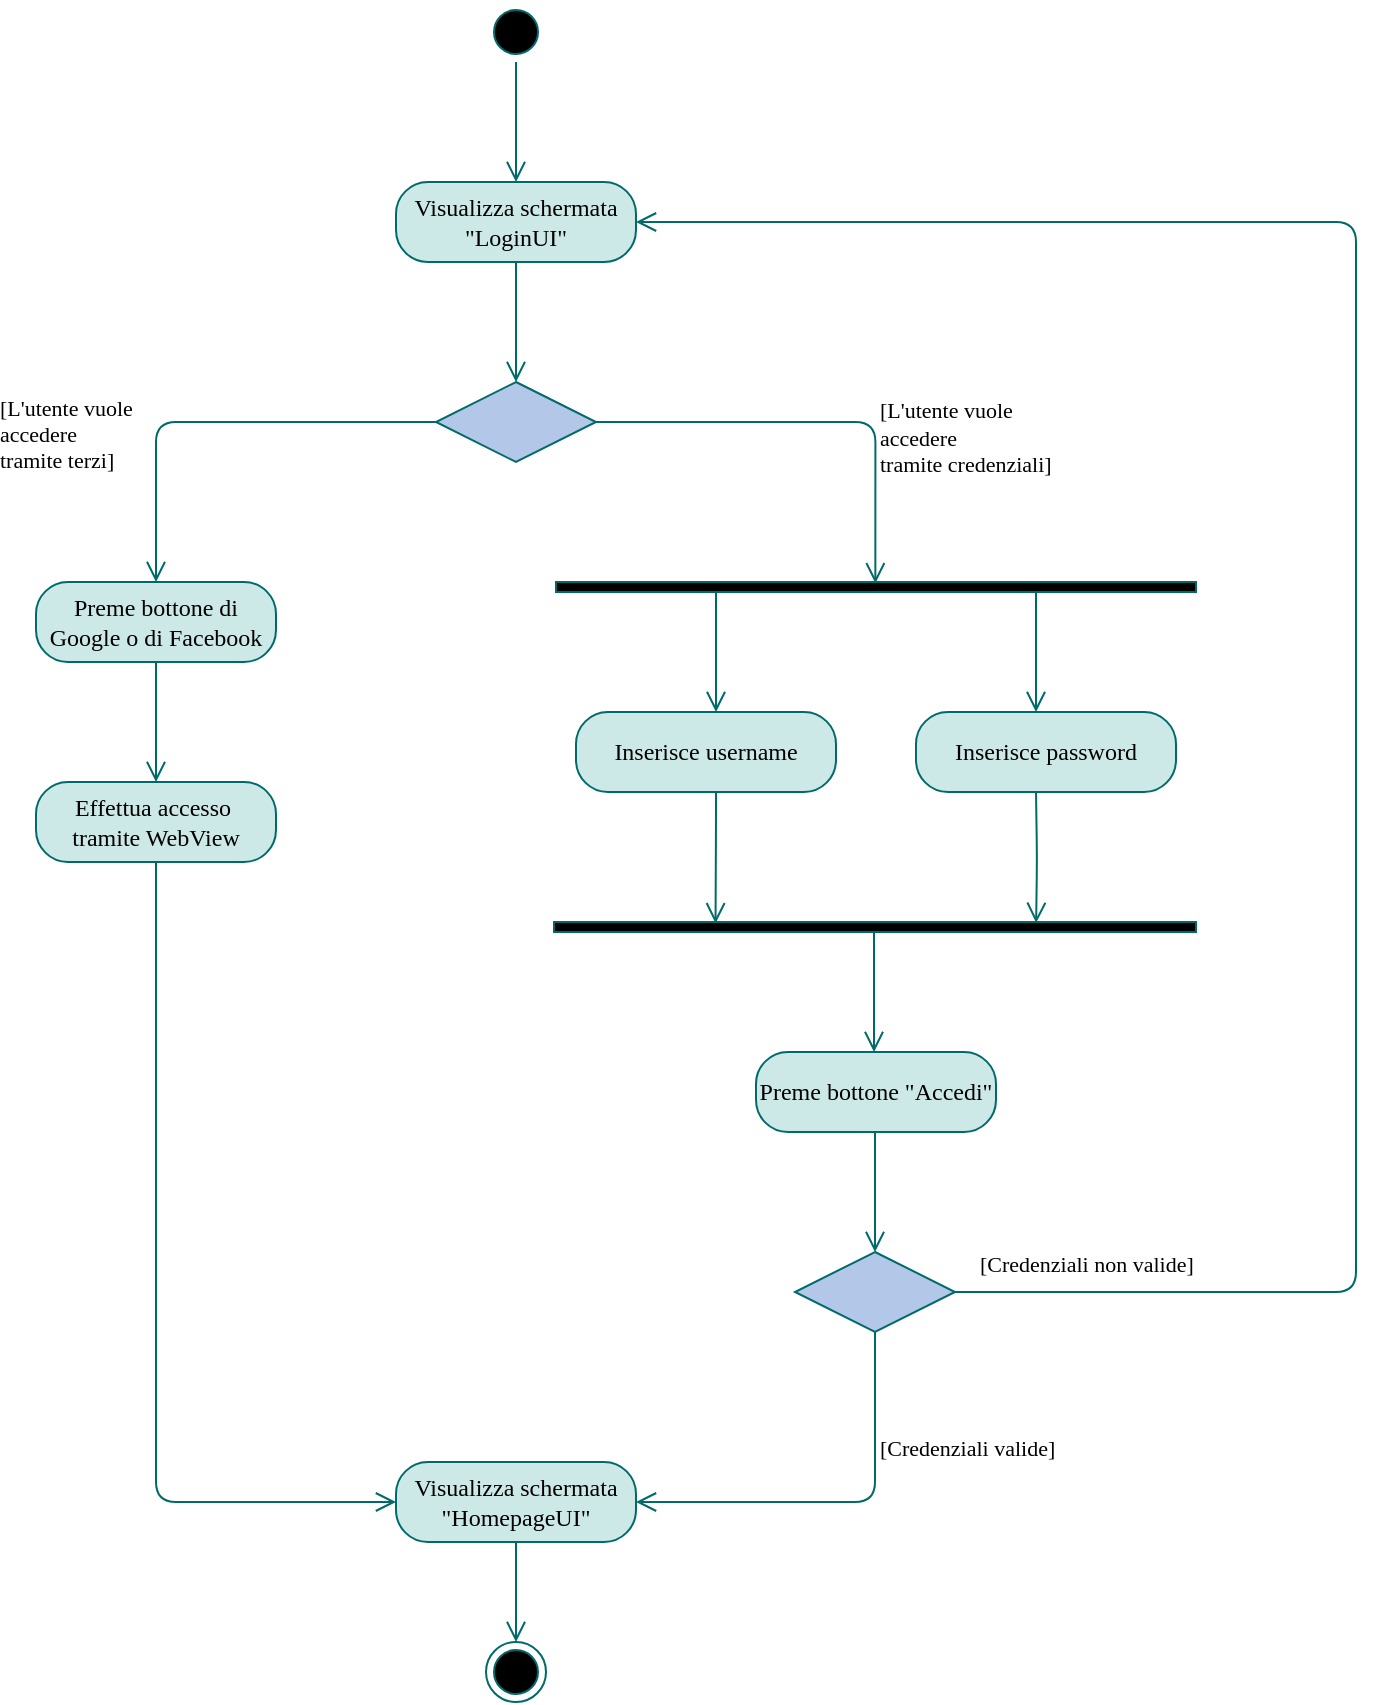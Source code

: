 <mxfile pages="7">
    <diagram id="DfZXAu3wmzwe0IcZCl70" name="Login/Login social">
        <mxGraphModel dx="1338" dy="779" grid="1" gridSize="10" guides="1" tooltips="1" connect="1" arrows="1" fold="1" page="1" pageScale="1" pageWidth="827" pageHeight="1169" math="0" shadow="0">
            <root>
                <mxCell id="0"/>
                <mxCell id="1" parent="0"/>
                <mxCell id="2" value="" style="ellipse;html=1;shape=startState;fillColor=#000000;strokeColor=#006A6A;fontFamily=Fira Sans;fontSource=https%3A%2F%2Ffonts.googleapis.com%2Fcss%3Ffamily%3DFira%2BSans;" parent="1" vertex="1">
                    <mxGeometry x="645" y="30" width="30" height="30" as="geometry"/>
                </mxCell>
                <mxCell id="3" value="" style="edgeStyle=orthogonalEdgeStyle;html=1;verticalAlign=bottom;endArrow=open;endSize=8;strokeColor=#006A6A;fontFamily=Fira Sans;fontSource=https%3A%2F%2Ffonts.googleapis.com%2Fcss%3Ffamily%3DFira%2BSans;entryX=0.5;entryY=0;entryDx=0;entryDy=0;exitX=0.5;exitY=1;exitDx=0;exitDy=0;" parent="1" source="2" target="6" edge="1">
                    <mxGeometry relative="1" as="geometry">
                        <mxPoint x="659" y="110" as="targetPoint"/>
                        <mxPoint x="660" y="70" as="sourcePoint"/>
                        <Array as="points"/>
                    </mxGeometry>
                </mxCell>
                <mxCell id="6" value="Visualizza schermata&lt;br&gt;&quot;LoginUI&quot;" style="rounded=1;whiteSpace=wrap;html=1;arcSize=40;fontColor=#000000;fillColor=#CCE8E7;strokeColor=#006A6A;fontFamily=Fira Sans;fontSource=https%3A%2F%2Ffonts.googleapis.com%2Fcss%3Ffamily%3DFira%2BSans;" parent="1" vertex="1">
                    <mxGeometry x="600" y="120" width="120" height="40" as="geometry"/>
                </mxCell>
                <mxCell id="7" value="" style="edgeStyle=orthogonalEdgeStyle;html=1;verticalAlign=bottom;endArrow=open;endSize=8;strokeColor=#006A6A;fontFamily=Fira Sans;fontSource=https%3A%2F%2Ffonts.googleapis.com%2Fcss%3Ffamily%3DFira%2BSans;entryX=0.5;entryY=0;entryDx=0;entryDy=0;" parent="1" source="6" target="36" edge="1">
                    <mxGeometry relative="1" as="geometry">
                        <mxPoint x="660" y="210" as="targetPoint"/>
                        <Array as="points"/>
                    </mxGeometry>
                </mxCell>
                <mxCell id="36" value="" style="rhombus;whiteSpace=wrap;html=1;fillColor=#B3C8E8;strokeColor=#006A6A;fontFamily=Fira Sans;fontSource=https%3A%2F%2Ffonts.googleapis.com%2Fcss%3Ffamily%3DFira%2BSans;" parent="1" vertex="1">
                    <mxGeometry x="620" y="220" width="80" height="40" as="geometry"/>
                </mxCell>
                <mxCell id="37" value="[L'utente vuole &lt;br&gt;accedere &lt;br&gt;tramite credenziali]" style="edgeStyle=orthogonalEdgeStyle;html=1;align=left;verticalAlign=bottom;endArrow=open;endSize=8;strokeColor=#006A6A;fontFamily=Fira Sans;fontSource=https%3A%2F%2Ffonts.googleapis.com%2Fcss%3Ffamily%3DFira%2BSans;labelBackgroundColor=none;entryX=0.12;entryY=0.501;entryDx=0;entryDy=0;entryPerimeter=0;" parent="1" source="36" target="1ngdCOR8a6sts0dAAqYy-71" edge="1">
                    <mxGeometry x="0.54" relative="1" as="geometry">
                        <mxPoint x="840" y="360" as="targetPoint"/>
                        <mxPoint as="offset"/>
                        <Array as="points">
                            <mxPoint x="840" y="240"/>
                        </Array>
                    </mxGeometry>
                </mxCell>
                <mxCell id="38" value="[L'utente vuole &lt;br&gt;accedere &lt;br&gt;tramite terzi]" style="edgeStyle=orthogonalEdgeStyle;html=1;align=left;verticalAlign=top;endArrow=open;endSize=8;strokeColor=#006A6A;entryX=0.5;entryY=0;entryDx=0;entryDy=0;fontFamily=Fira Sans;fontSource=https%3A%2F%2Ffonts.googleapis.com%2Fcss%3Ffamily%3DFira%2BSans;labelBackgroundColor=none;" parent="1" source="36" target="39" edge="1">
                    <mxGeometry x="0.273" y="-82" relative="1" as="geometry">
                        <mxPoint x="540" y="300" as="targetPoint"/>
                        <Array as="points">
                            <mxPoint x="480" y="240"/>
                            <mxPoint x="480" y="320"/>
                        </Array>
                        <mxPoint x="2" y="-20" as="offset"/>
                    </mxGeometry>
                </mxCell>
                <mxCell id="39" value="Preme bottone di Google o di Facebook" style="rounded=1;whiteSpace=wrap;html=1;arcSize=40;fontColor=#000000;fillColor=#CCE8E7;strokeColor=#006A6A;fontFamily=Fira Sans;fontSource=https%3A%2F%2Ffonts.googleapis.com%2Fcss%3Ffamily%3DFira%2BSans;" parent="1" vertex="1">
                    <mxGeometry x="420" y="320" width="120" height="40" as="geometry"/>
                </mxCell>
                <mxCell id="40" value="" style="edgeStyle=orthogonalEdgeStyle;html=1;verticalAlign=bottom;endArrow=open;endSize=8;strokeColor=#006A6A;fontFamily=Fira Sans;fontSource=https%3A%2F%2Ffonts.googleapis.com%2Fcss%3Ffamily%3DFira%2BSans;exitX=0.5;exitY=1;exitDx=0;exitDy=0;entryX=0.5;entryY=0;entryDx=0;entryDy=0;" parent="1" source="39" target="IKP4s8SIM8X3_A3ncpb--80" edge="1">
                    <mxGeometry relative="1" as="geometry">
                        <mxPoint x="540" y="420" as="targetPoint"/>
                        <mxPoint x="630" y="340" as="sourcePoint"/>
                    </mxGeometry>
                </mxCell>
                <mxCell id="55" value="" style="edgeStyle=orthogonalEdgeStyle;html=1;verticalAlign=bottom;endArrow=open;endSize=8;strokeColor=#006A6A;fontFamily=Fira Sans;fontSource=https%3A%2F%2Ffonts.googleapis.com%2Fcss%3Ffamily%3DFira%2BSans;" parent="1" edge="1">
                    <mxGeometry relative="1" as="geometry">
                        <mxPoint x="839" y="555" as="targetPoint"/>
                        <mxPoint x="839" y="495" as="sourcePoint"/>
                    </mxGeometry>
                </mxCell>
                <mxCell id="56" value="" style="rhombus;whiteSpace=wrap;html=1;fillColor=#B3C8E8;strokeColor=#006A6A;fontFamily=Fira Sans;fontSource=https%3A%2F%2Ffonts.googleapis.com%2Fcss%3Ffamily%3DFira%2BSans;" parent="1" vertex="1">
                    <mxGeometry x="799.5" y="655" width="80" height="40" as="geometry"/>
                </mxCell>
                <mxCell id="57" value="[Credenziali non valide]" style="edgeStyle=orthogonalEdgeStyle;html=1;align=left;verticalAlign=bottom;endArrow=open;endSize=8;strokeColor=#006A6A;fontFamily=Fira Sans;fontSource=https%3A%2F%2Ffonts.googleapis.com%2Fcss%3Ffamily%3DFira%2BSans;entryX=1;entryY=0.5;entryDx=0;entryDy=0;exitX=1;exitY=0.5;exitDx=0;exitDy=0;" parent="1" source="56" target="6" edge="1">
                    <mxGeometry x="-0.981" y="5" relative="1" as="geometry">
                        <mxPoint x="670" y="405" as="targetPoint"/>
                        <Array as="points">
                            <mxPoint x="1080" y="675"/>
                            <mxPoint x="1080" y="140"/>
                        </Array>
                        <mxPoint x="890" y="700" as="sourcePoint"/>
                        <mxPoint as="offset"/>
                    </mxGeometry>
                </mxCell>
                <mxCell id="58" value="[Credenziali valide]" style="edgeStyle=orthogonalEdgeStyle;html=1;align=left;verticalAlign=top;endArrow=open;endSize=8;strokeColor=#006A6A;fontFamily=Fira Sans;fontSource=https%3A%2F%2Ffonts.googleapis.com%2Fcss%3Ffamily%3DFira%2BSans;exitX=0.5;exitY=1;exitDx=0;exitDy=0;entryX=1;entryY=0.5;entryDx=0;entryDy=0;" parent="1" source="56" target="61" edge="1">
                    <mxGeometry x="-0.56" relative="1" as="geometry">
                        <mxPoint x="740" y="920" as="targetPoint"/>
                        <Array as="points">
                            <mxPoint x="840" y="780"/>
                        </Array>
                        <mxPoint as="offset"/>
                        <mxPoint x="779" y="750" as="sourcePoint"/>
                    </mxGeometry>
                </mxCell>
                <mxCell id="59" value="Preme bottone &quot;Accedi&quot;" style="rounded=1;whiteSpace=wrap;html=1;arcSize=40;fontColor=#000000;fillColor=#CCE8E7;strokeColor=#006A6A;fontFamily=Fira Sans;fontSource=https%3A%2F%2Ffonts.googleapis.com%2Fcss%3Ffamily%3DFira%2BSans;" parent="1" vertex="1">
                    <mxGeometry x="780" y="555" width="120" height="40" as="geometry"/>
                </mxCell>
                <mxCell id="60" value="" style="edgeStyle=orthogonalEdgeStyle;html=1;verticalAlign=bottom;endArrow=open;endSize=8;strokeColor=#006A6A;fontFamily=Fira Sans;fontSource=https%3A%2F%2Ffonts.googleapis.com%2Fcss%3Ffamily%3DFira%2BSans;" parent="1" edge="1">
                    <mxGeometry relative="1" as="geometry">
                        <mxPoint x="839.5" y="655" as="targetPoint"/>
                        <mxPoint x="839.5" y="595" as="sourcePoint"/>
                    </mxGeometry>
                </mxCell>
                <mxCell id="61" value="Visualizza schermata &quot;HomepageUI&quot;" style="rounded=1;whiteSpace=wrap;html=1;arcSize=40;fontColor=#000000;fillColor=#CCE8E7;strokeColor=#006A6A;fontFamily=Fira Sans;fontSource=https%3A%2F%2Ffonts.googleapis.com%2Fcss%3Ffamily%3DFira%2BSans;" parent="1" vertex="1">
                    <mxGeometry x="600" y="760" width="120" height="40" as="geometry"/>
                </mxCell>
                <mxCell id="63" value="" style="ellipse;html=1;shape=endState;fillColor=#000000;strokeColor=#006A6A;fontFamily=Fira Sans;fontSource=https%3A%2F%2Ffonts.googleapis.com%2Fcss%3Ffamily%3DFira%2BSans;" parent="1" vertex="1">
                    <mxGeometry x="645" y="850" width="30" height="30" as="geometry"/>
                </mxCell>
                <mxCell id="66" value="" style="edgeStyle=orthogonalEdgeStyle;html=1;verticalAlign=bottom;endArrow=open;endSize=8;strokeColor=#006A6A;fontFamily=Fira Sans;fontSource=https%3A%2F%2Ffonts.googleapis.com%2Fcss%3Ffamily%3DFira%2BSans;exitX=0.5;exitY=1;exitDx=0;exitDy=0;entryX=0.5;entryY=0;entryDx=0;entryDy=0;" parent="1" source="61" target="63" edge="1">
                    <mxGeometry relative="1" as="geometry">
                        <mxPoint x="660" y="860" as="targetPoint"/>
                        <mxPoint x="659.5" y="810" as="sourcePoint"/>
                    </mxGeometry>
                </mxCell>
                <mxCell id="IKP4s8SIM8X3_A3ncpb--80" value="Effettua accesso&amp;nbsp;&lt;br&gt;tramite WebView" style="rounded=1;whiteSpace=wrap;html=1;arcSize=40;fontColor=#000000;fillColor=#CCE8E7;strokeColor=#006A6A;fontFamily=Fira Sans;fontSource=https%3A%2F%2Ffonts.googleapis.com%2Fcss%3Ffamily%3DFira%2BSans;" parent="1" vertex="1">
                    <mxGeometry x="420" y="420" width="120" height="40" as="geometry"/>
                </mxCell>
                <mxCell id="IKP4s8SIM8X3_A3ncpb--81" value="" style="edgeStyle=orthogonalEdgeStyle;html=1;verticalAlign=bottom;endArrow=open;endSize=8;strokeColor=#006A6A;fontFamily=Fira Sans;fontSource=https%3A%2F%2Ffonts.googleapis.com%2Fcss%3Ffamily%3DFira%2BSans;exitX=0.5;exitY=1;exitDx=0;exitDy=0;entryX=0;entryY=0.5;entryDx=0;entryDy=0;" parent="1" source="IKP4s8SIM8X3_A3ncpb--80" target="61" edge="1">
                    <mxGeometry relative="1" as="geometry">
                        <mxPoint x="539.66" y="530.0" as="targetPoint"/>
                        <mxPoint x="539.66" y="470" as="sourcePoint"/>
                    </mxGeometry>
                </mxCell>
                <mxCell id="1ngdCOR8a6sts0dAAqYy-66" value="" style="edgeStyle=orthogonalEdgeStyle;html=1;verticalAlign=bottom;endArrow=open;endSize=8;strokeColor=#006A6A;fontFamily=Fira Sans;fontSource=https%3A%2F%2Ffonts.googleapis.com%2Fcss%3Ffamily%3DFira%2BSans;" parent="1" edge="1">
                    <mxGeometry relative="1" as="geometry">
                        <mxPoint x="760" y="385" as="targetPoint"/>
                        <mxPoint x="760" y="325" as="sourcePoint"/>
                    </mxGeometry>
                </mxCell>
                <mxCell id="1ngdCOR8a6sts0dAAqYy-67" value="Inserisce username" style="rounded=1;whiteSpace=wrap;html=1;arcSize=40;fontColor=#000000;fillColor=#CCE8E7;strokeColor=#006A6A;fontFamily=Fira Sans;fontSource=https%3A%2F%2Ffonts.googleapis.com%2Fcss%3Ffamily%3DFira%2BSans;" parent="1" vertex="1">
                    <mxGeometry x="690" y="385" width="130" height="40" as="geometry"/>
                </mxCell>
                <mxCell id="1ngdCOR8a6sts0dAAqYy-68" value="" style="edgeStyle=orthogonalEdgeStyle;html=1;verticalAlign=bottom;endArrow=open;endSize=8;strokeColor=#006A6A;fontFamily=Fira Sans;fontSource=https%3A%2F%2Ffonts.googleapis.com%2Fcss%3Ffamily%3DFira%2BSans;" parent="1" edge="1">
                    <mxGeometry relative="1" as="geometry">
                        <mxPoint x="920" y="385" as="targetPoint"/>
                        <mxPoint x="920" y="325" as="sourcePoint"/>
                    </mxGeometry>
                </mxCell>
                <mxCell id="1ngdCOR8a6sts0dAAqYy-69" value="" style="edgeStyle=orthogonalEdgeStyle;html=1;verticalAlign=bottom;endArrow=open;endSize=8;strokeColor=#006A6A;fontFamily=Fira Sans;fontSource=https%3A%2F%2Ffonts.googleapis.com%2Fcss%3Ffamily%3DFira%2BSans;entryX=0.086;entryY=0.249;entryDx=0;entryDy=0;entryPerimeter=0;" parent="1" target="1ngdCOR8a6sts0dAAqYy-72" edge="1">
                    <mxGeometry relative="1" as="geometry">
                        <mxPoint x="920.0" y="485" as="targetPoint"/>
                        <mxPoint x="920.0" y="425" as="sourcePoint"/>
                    </mxGeometry>
                </mxCell>
                <mxCell id="1ngdCOR8a6sts0dAAqYy-70" value="" style="edgeStyle=orthogonalEdgeStyle;html=1;verticalAlign=bottom;endArrow=open;endSize=8;strokeColor=#006A6A;fontFamily=Fira Sans;fontSource=https%3A%2F%2Ffonts.googleapis.com%2Fcss%3Ffamily%3DFira%2BSans;entryX=0.126;entryY=0.873;entryDx=0;entryDy=0;entryPerimeter=0;" parent="1" edge="1">
                    <mxGeometry relative="1" as="geometry">
                        <mxPoint x="759.767" y="490.63" as="targetPoint"/>
                        <mxPoint x="760" y="425" as="sourcePoint"/>
                        <Array as="points">
                            <mxPoint x="760" y="440"/>
                            <mxPoint x="760" y="440"/>
                        </Array>
                    </mxGeometry>
                </mxCell>
                <mxCell id="1ngdCOR8a6sts0dAAqYy-71" value="" style="html=1;points=[];perimeter=orthogonalPerimeter;fillColor=#000000;strokeColor=#006A6A;direction=south;" parent="1" vertex="1">
                    <mxGeometry x="680" y="320" width="320" height="5" as="geometry"/>
                </mxCell>
                <mxCell id="1ngdCOR8a6sts0dAAqYy-72" value="" style="html=1;points=[];perimeter=orthogonalPerimeter;fillColor=#000000;strokeColor=#006A6A;direction=south;" parent="1" vertex="1">
                    <mxGeometry x="679" y="490" width="321" height="5" as="geometry"/>
                </mxCell>
                <mxCell id="1ngdCOR8a6sts0dAAqYy-74" value="Inserisce password" style="rounded=1;whiteSpace=wrap;html=1;arcSize=40;fontColor=#000000;fillColor=#CCE8E7;strokeColor=#006A6A;fontFamily=Fira Sans;fontSource=https%3A%2F%2Ffonts.googleapis.com%2Fcss%3Ffamily%3DFira%2BSans;" parent="1" vertex="1">
                    <mxGeometry x="860" y="385" width="130" height="40" as="geometry"/>
                </mxCell>
            </root>
        </mxGraphModel>
    </diagram>
    <diagram id="ALaczC5mkR7BzvLYGRh7" name="Aggiungi itinerario">
        <mxGraphModel dx="2401" dy="2085" grid="1" gridSize="10" guides="1" tooltips="1" connect="1" arrows="1" fold="1" page="1" pageScale="1" pageWidth="827" pageHeight="1169" math="0" shadow="0">
            <root>
                <mxCell id="TtmnGCqJGLE9cN-NqqPR-0"/>
                <mxCell id="TtmnGCqJGLE9cN-NqqPR-1" parent="TtmnGCqJGLE9cN-NqqPR-0"/>
                <mxCell id="TtmnGCqJGLE9cN-NqqPR-2" value="f" style="ellipse;html=1;shape=endState;fillColor=#000000;strokeColor=#006A6A;fontFamily=Fira Sans;fontSource=https%3A%2F%2Ffonts.googleapis.com%2Fcss%3Ffamily%3DFira%2BSans;" parent="TtmnGCqJGLE9cN-NqqPR-1" vertex="1">
                    <mxGeometry x="14" y="-1049" width="30" height="30" as="geometry"/>
                </mxCell>
                <mxCell id="JYeMRQZDa-Wc7VvY4UhI-0" value="Preme bottone &quot;Nuovo itinerario&quot;" style="rounded=1;whiteSpace=wrap;html=1;arcSize=40;fontColor=#000000;fillColor=#CCE8E7;strokeColor=#006A6A;fontFamily=Fira Sans;fontSource=https%3A%2F%2Ffonts.googleapis.com%2Fcss%3Ffamily%3DFira%2BSans;" parent="TtmnGCqJGLE9cN-NqqPR-1" vertex="1">
                    <mxGeometry x="-41" y="-959" width="140" height="40" as="geometry"/>
                </mxCell>
                <mxCell id="JYeMRQZDa-Wc7VvY4UhI-1" value="" style="edgeStyle=orthogonalEdgeStyle;html=1;verticalAlign=bottom;endArrow=open;endSize=8;strokeColor=#006A6A;fontFamily=Fira Sans;fontSource=https%3A%2F%2Ffonts.googleapis.com%2Fcss%3Ffamily%3DFira%2BSans;" parent="TtmnGCqJGLE9cN-NqqPR-1" source="JYeMRQZDa-Wc7VvY4UhI-0" edge="1">
                    <mxGeometry relative="1" as="geometry">
                        <mxPoint x="29" y="-859" as="targetPoint"/>
                    </mxGeometry>
                </mxCell>
                <mxCell id="JYeMRQZDa-Wc7VvY4UhI-2" value="" style="edgeStyle=orthogonalEdgeStyle;html=1;verticalAlign=bottom;endArrow=open;endSize=8;strokeColor=#006A6A;fontFamily=Fira Sans;fontSource=https%3A%2F%2Ffonts.googleapis.com%2Fcss%3Ffamily%3DFira%2BSans;" parent="TtmnGCqJGLE9cN-NqqPR-1" edge="1">
                    <mxGeometry relative="1" as="geometry">
                        <mxPoint x="28.5" y="-959" as="targetPoint"/>
                        <mxPoint x="28.5" y="-1019" as="sourcePoint"/>
                    </mxGeometry>
                </mxCell>
                <mxCell id="JYeMRQZDa-Wc7VvY4UhI-3" value="Visualizza schermata &quot;CreateRouteInfoUI&quot;" style="rounded=1;whiteSpace=wrap;html=1;arcSize=40;fontColor=#000000;fillColor=#CCE8E7;strokeColor=#006A6A;fontFamily=Fira Sans;fontSource=https%3A%2F%2Ffonts.googleapis.com%2Fcss%3Ffamily%3DFira%2BSans;" parent="TtmnGCqJGLE9cN-NqqPR-1" vertex="1">
                    <mxGeometry x="-41" y="-859" width="140" height="40" as="geometry"/>
                </mxCell>
                <mxCell id="JYeMRQZDa-Wc7VvY4UhI-4" value="" style="edgeStyle=orthogonalEdgeStyle;html=1;verticalAlign=bottom;endArrow=open;endSize=8;strokeColor=#006A6A;fontFamily=Fira Sans;fontSource=https%3A%2F%2Ffonts.googleapis.com%2Fcss%3Ffamily%3DFira%2BSans;" parent="TtmnGCqJGLE9cN-NqqPR-1" source="JYeMRQZDa-Wc7VvY4UhI-3" edge="1">
                    <mxGeometry relative="1" as="geometry">
                        <mxPoint x="29" y="-759" as="targetPoint"/>
                    </mxGeometry>
                </mxCell>
                <mxCell id="JYeMRQZDa-Wc7VvY4UhI-8" value="Preme bottone &quot;Avanti&quot;" style="rounded=1;whiteSpace=wrap;html=1;arcSize=40;fontColor=#000000;fillColor=#CCE8E7;strokeColor=#006A6A;fontFamily=Fira Sans;fontSource=https%3A%2F%2Ffonts.googleapis.com%2Fcss%3Ffamily%3DFira%2BSans;" parent="TtmnGCqJGLE9cN-NqqPR-1" vertex="1">
                    <mxGeometry x="-42.25" y="-499" width="140" height="40" as="geometry"/>
                </mxCell>
                <mxCell id="JYeMRQZDa-Wc7VvY4UhI-13" value="" style="edgeStyle=orthogonalEdgeStyle;html=1;verticalAlign=bottom;endArrow=open;endSize=8;strokeColor=#006A6A;fontFamily=Fira Sans;fontSource=https%3A%2F%2Ffonts.googleapis.com%2Fcss%3Ffamily%3DFira%2BSans;startArrow=none;" parent="TtmnGCqJGLE9cN-NqqPR-1" source="jKUUu21Z-1auXmCxjBNN-30" edge="1">
                    <mxGeometry relative="1" as="geometry">
                        <mxPoint x="30" y="-499" as="targetPoint"/>
                        <mxPoint x="30" y="-479" as="sourcePoint"/>
                        <Array as="points">
                            <mxPoint x="30" y="-569"/>
                            <mxPoint x="30" y="-569"/>
                        </Array>
                    </mxGeometry>
                </mxCell>
                <mxCell id="baHo2-OKki2JLrSelUKf-1" value="Visualizza schermata&lt;br&gt;&quot;CreateRoutePhotosUI&quot;" style="rounded=1;whiteSpace=wrap;html=1;arcSize=40;fontColor=#000000;fillColor=#CCE8E7;strokeColor=#006A6A;fontFamily=Fira Sans;fontSource=https%3A%2F%2Ffonts.googleapis.com%2Fcss%3Ffamily%3DFira%2BSans;" parent="TtmnGCqJGLE9cN-NqqPR-1" vertex="1">
                    <mxGeometry x="-42.25" y="401" width="140" height="40" as="geometry"/>
                </mxCell>
                <mxCell id="baHo2-OKki2JLrSelUKf-2" value="" style="edgeStyle=orthogonalEdgeStyle;html=1;verticalAlign=bottom;endArrow=open;endSize=8;strokeColor=#006A6A;fontFamily=Fira Sans;fontSource=https%3A%2F%2Ffonts.googleapis.com%2Fcss%3Ffamily%3DFira%2BSans;" parent="TtmnGCqJGLE9cN-NqqPR-1" edge="1">
                    <mxGeometry relative="1" as="geometry">
                        <mxPoint x="29.6" y="501" as="targetPoint"/>
                        <mxPoint x="29.6" y="441" as="sourcePoint"/>
                    </mxGeometry>
                </mxCell>
                <mxCell id="baHo2-OKki2JLrSelUKf-7" value="Preme bottone &quot;Seleziona foto&quot;" style="rounded=1;whiteSpace=wrap;html=1;arcSize=40;fontColor=#000000;fillColor=#CCE8E7;strokeColor=#006A6A;fontFamily=Fira Sans;fontSource=https%3A%2F%2Ffonts.googleapis.com%2Fcss%3Ffamily%3DFira%2BSans;" parent="TtmnGCqJGLE9cN-NqqPR-1" vertex="1">
                    <mxGeometry x="-40.13" y="501" width="140" height="40" as="geometry"/>
                </mxCell>
                <mxCell id="baHo2-OKki2JLrSelUKf-9" value="" style="edgeStyle=orthogonalEdgeStyle;html=1;verticalAlign=bottom;endArrow=open;endSize=8;strokeColor=#006A6A;fontFamily=Fira Sans;fontSource=https%3A%2F%2Ffonts.googleapis.com%2Fcss%3Ffamily%3DFira%2BSans;" parent="TtmnGCqJGLE9cN-NqqPR-1" edge="1">
                    <mxGeometry relative="1" as="geometry">
                        <mxPoint x="29.72" y="-399" as="targetPoint"/>
                        <mxPoint x="29.72" y="-459" as="sourcePoint"/>
                    </mxGeometry>
                </mxCell>
                <mxCell id="baHo2-OKki2JLrSelUKf-12" value="" style="edgeStyle=orthogonalEdgeStyle;html=1;verticalAlign=bottom;endArrow=open;endSize=8;strokeColor=#006A6A;fontFamily=Fira Sans;fontSource=https%3A%2F%2Ffonts.googleapis.com%2Fcss%3Ffamily%3DFira%2BSans;" parent="TtmnGCqJGLE9cN-NqqPR-1" source="baHo2-OKki2JLrSelUKf-20" edge="1">
                    <mxGeometry relative="1" as="geometry">
                        <mxPoint x="29.87" y="-299" as="targetPoint"/>
                    </mxGeometry>
                </mxCell>
                <mxCell id="baHo2-OKki2JLrSelUKf-13" value="" style="rhombus;whiteSpace=wrap;html=1;fillColor=#B3C8E8;strokeColor=#006A6A;fontFamily=Fira Sans;fontSource=https%3A%2F%2Ffonts.googleapis.com%2Fcss%3Ffamily%3DFira%2BSans;" parent="TtmnGCqJGLE9cN-NqqPR-1" vertex="1">
                    <mxGeometry x="-10.13" y="-299" width="80" height="40" as="geometry"/>
                </mxCell>
                <mxCell id="baHo2-OKki2JLrSelUKf-15" value="&lt;div&gt;[L'utente vuole ricercare&lt;/div&gt;&lt;div&gt;una posizione su mappa]&lt;/div&gt;" style="edgeStyle=orthogonalEdgeStyle;html=1;align=left;verticalAlign=top;endArrow=open;endSize=8;strokeColor=#006A6A;fontFamily=Fira Sans;fontSource=https%3A%2F%2Ffonts.googleapis.com%2Fcss%3Ffamily%3DFira%2BSans;entryX=0.5;entryY=0;entryDx=0;entryDy=0;" parent="TtmnGCqJGLE9cN-NqqPR-1" source="baHo2-OKki2JLrSelUKf-13" target="baHo2-OKki2JLrSelUKf-16" edge="1">
                    <mxGeometry x="0.33" y="-41" relative="1" as="geometry">
                        <mxPoint x="-129.13" y="-199" as="targetPoint"/>
                        <Array as="points">
                            <mxPoint x="-128.88" y="-279"/>
                        </Array>
                        <mxPoint x="32" y="-40" as="offset"/>
                    </mxGeometry>
                </mxCell>
                <mxCell id="baHo2-OKki2JLrSelUKf-16" value="Preme barra di ricerca" style="rounded=1;whiteSpace=wrap;html=1;arcSize=40;fontColor=#000000;fillColor=#CCE8E7;strokeColor=#006A6A;fontFamily=Fira Sans;fontSource=https%3A%2F%2Ffonts.googleapis.com%2Fcss%3Ffamily%3DFira%2BSans;" parent="TtmnGCqJGLE9cN-NqqPR-1" vertex="1">
                    <mxGeometry x="-199.13" y="-219" width="140" height="40" as="geometry"/>
                </mxCell>
                <mxCell id="baHo2-OKki2JLrSelUKf-20" value="Visualizza schermata &quot;CreateRouteMapUI&quot;" style="rounded=1;whiteSpace=wrap;html=1;arcSize=40;fontColor=#000000;fillColor=#CCE8E7;strokeColor=#006A6A;fontFamily=Fira Sans;fontSource=https%3A%2F%2Ffonts.googleapis.com%2Fcss%3Ffamily%3DFira%2BSans;" parent="TtmnGCqJGLE9cN-NqqPR-1" vertex="1">
                    <mxGeometry x="-40.13" y="-399" width="140" height="40" as="geometry"/>
                </mxCell>
                <mxCell id="baHo2-OKki2JLrSelUKf-25" value="" style="edgeStyle=orthogonalEdgeStyle;html=1;align=left;verticalAlign=top;endArrow=open;endSize=8;strokeColor=#006A6A;exitX=0.5;exitY=1;exitDx=0;exitDy=0;fontFamily=Fira Sans;fontSource=https%3A%2F%2Ffonts.googleapis.com%2Fcss%3Ffamily%3DFira%2BSans;" parent="TtmnGCqJGLE9cN-NqqPR-1" edge="1">
                    <mxGeometry x="-1" y="20" relative="1" as="geometry">
                        <mxPoint x="-129.13" y="81" as="targetPoint"/>
                        <mxPoint x="-129.13" y="21" as="sourcePoint"/>
                        <Array as="points">
                            <mxPoint x="-129.13" y="71"/>
                            <mxPoint x="-129.13" y="71"/>
                        </Array>
                        <mxPoint as="offset"/>
                    </mxGeometry>
                </mxCell>
                <mxCell id="baHo2-OKki2JLrSelUKf-26" value="Seleziona tappe sulla mappa" style="rounded=1;whiteSpace=wrap;html=1;arcSize=40;fontColor=#000000;fillColor=#CCE8E7;strokeColor=#006A6A;fontFamily=Fira Sans;fontSource=https%3A%2F%2Ffonts.googleapis.com%2Fcss%3Ffamily%3DFira%2BSans;" parent="TtmnGCqJGLE9cN-NqqPR-1" vertex="1">
                    <mxGeometry x="-199.13" y="181" width="140" height="40" as="geometry"/>
                </mxCell>
                <mxCell id="baHo2-OKki2JLrSelUKf-27" value="Seleziona file" style="rounded=1;whiteSpace=wrap;html=1;arcSize=40;fontColor=#000000;fillColor=#CCE8E7;strokeColor=#006A6A;fontFamily=Fira Sans;fontSource=https%3A%2F%2Ffonts.googleapis.com%2Fcss%3Ffamily%3DFira%2BSans;" parent="TtmnGCqJGLE9cN-NqqPR-1" vertex="1">
                    <mxGeometry x="122.62" y="81" width="140" height="40" as="geometry"/>
                </mxCell>
                <mxCell id="baHo2-OKki2JLrSelUKf-28" value="" style="edgeStyle=orthogonalEdgeStyle;html=1;verticalAlign=bottom;endArrow=open;endSize=8;strokeColor=#006A6A;entryX=0;entryY=0.5;entryDx=0;entryDy=0;fontFamily=Fira Sans;fontSource=https%3A%2F%2Ffonts.googleapis.com%2Fcss%3Ffamily%3DFira%2BSans;exitX=0.5;exitY=1;exitDx=0;exitDy=0;" parent="TtmnGCqJGLE9cN-NqqPR-1" source="baHo2-OKki2JLrSelUKf-26" target="jKUUu21Z-1auXmCxjBNN-7" edge="1">
                    <mxGeometry relative="1" as="geometry">
                        <mxPoint x="-117.88" y="521" as="targetPoint"/>
                        <mxPoint x="-117.88" y="261" as="sourcePoint"/>
                        <Array as="points">
                            <mxPoint x="-129" y="241"/>
                            <mxPoint x="-130" y="241"/>
                            <mxPoint x="-130" y="321"/>
                        </Array>
                    </mxGeometry>
                </mxCell>
                <mxCell id="baHo2-OKki2JLrSelUKf-29" value="" style="edgeStyle=orthogonalEdgeStyle;html=1;verticalAlign=bottom;endArrow=open;endSize=8;strokeColor=#006A6A;exitX=0.5;exitY=1;exitDx=0;exitDy=0;fontFamily=Fira Sans;fontSource=https%3A%2F%2Ffonts.googleapis.com%2Fcss%3Ffamily%3DFira%2BSans;entryX=1;entryY=0.5;entryDx=0;entryDy=0;" parent="TtmnGCqJGLE9cN-NqqPR-1" source="baHo2-OKki2JLrSelUKf-27" target="jKUUu21Z-1auXmCxjBNN-7" edge="1">
                    <mxGeometry relative="1" as="geometry">
                        <mxPoint x="118.12" y="291" as="targetPoint"/>
                        <mxPoint x="189.12" y="231" as="sourcePoint"/>
                        <Array as="points">
                            <mxPoint x="193" y="321"/>
                        </Array>
                    </mxGeometry>
                </mxCell>
                <mxCell id="baHo2-OKki2JLrSelUKf-30" value="Preme bottone &quot;Inserisci itinerario&quot;" style="rounded=1;whiteSpace=wrap;html=1;arcSize=40;fontColor=#000000;fillColor=#CCE8E7;strokeColor=#006A6A;fontFamily=Fira Sans;fontSource=https%3A%2F%2Ffonts.googleapis.com%2Fcss%3Ffamily%3DFira%2BSans;" parent="TtmnGCqJGLE9cN-NqqPR-1" vertex="1">
                    <mxGeometry x="-39.63" y="901" width="140" height="40" as="geometry"/>
                </mxCell>
                <mxCell id="baHo2-OKki2JLrSelUKf-31" value="" style="edgeStyle=orthogonalEdgeStyle;html=1;verticalAlign=bottom;endArrow=open;endSize=8;strokeColor=#006A6A;fontFamily=Fira Sans;fontSource=https%3A%2F%2Ffonts.googleapis.com%2Fcss%3Ffamily%3DFira%2BSans;" parent="TtmnGCqJGLE9cN-NqqPR-1" source="baHo2-OKki2JLrSelUKf-30" edge="1">
                    <mxGeometry relative="1" as="geometry">
                        <mxPoint x="30.37" y="1001" as="targetPoint"/>
                    </mxGeometry>
                </mxCell>
                <mxCell id="baHo2-OKki2JLrSelUKf-32" value="" style="ellipse;html=1;shape=endState;fillColor=#000000;strokeColor=#006A6A;fontFamily=Fira Sans;fontSource=https%3A%2F%2Ffonts.googleapis.com%2Fcss%3Ffamily%3DFira%2BSans;" parent="TtmnGCqJGLE9cN-NqqPR-1" vertex="1">
                    <mxGeometry x="15.37" y="1001" width="30" height="30" as="geometry"/>
                </mxCell>
                <mxCell id="FS9ip7NS0fmkenPUV0VM-2" value="Apre menu a tendina" style="rounded=1;whiteSpace=wrap;html=1;arcSize=40;fontColor=#000000;fillColor=#CCE8E7;strokeColor=#006A6A;fontFamily=Fira Sans;fontSource=https%3A%2F%2Ffonts.googleapis.com%2Fcss%3Ffamily%3DFira%2BSans;" parent="TtmnGCqJGLE9cN-NqqPR-1" vertex="1">
                    <mxGeometry x="121.62" y="-119" width="141" height="40" as="geometry"/>
                </mxCell>
                <mxCell id="FS9ip7NS0fmkenPUV0VM-3" value="" style="edgeStyle=orthogonalEdgeStyle;html=1;verticalAlign=bottom;endArrow=open;endSize=8;strokeColor=#006A6A;fontFamily=Fira Sans;fontSource=https%3A%2F%2Ffonts.googleapis.com%2Fcss%3Ffamily%3DFira%2BSans;" parent="TtmnGCqJGLE9cN-NqqPR-1" source="FS9ip7NS0fmkenPUV0VM-2" edge="1">
                    <mxGeometry relative="1" as="geometry">
                        <mxPoint x="192.62" y="-19" as="targetPoint"/>
                    </mxGeometry>
                </mxCell>
                <mxCell id="FS9ip7NS0fmkenPUV0VM-4" value="Seleziona &lt;br&gt;&quot;Importa file GPX&quot;" style="rounded=1;whiteSpace=wrap;html=1;arcSize=40;fontColor=#000000;fillColor=#CCE8E7;strokeColor=#006A6A;fontFamily=Fira Sans;fontSource=https%3A%2F%2Ffonts.googleapis.com%2Fcss%3Ffamily%3DFira%2BSans;" parent="TtmnGCqJGLE9cN-NqqPR-1" vertex="1">
                    <mxGeometry x="121.62" y="-19" width="141" height="40" as="geometry"/>
                </mxCell>
                <mxCell id="FS9ip7NS0fmkenPUV0VM-5" value="" style="edgeStyle=orthogonalEdgeStyle;html=1;verticalAlign=bottom;endArrow=open;endSize=8;strokeColor=#006A6A;fontFamily=Fira Sans;fontSource=https%3A%2F%2Ffonts.googleapis.com%2Fcss%3Ffamily%3DFira%2BSans;" parent="TtmnGCqJGLE9cN-NqqPR-1" source="FS9ip7NS0fmkenPUV0VM-4" edge="1">
                    <mxGeometry relative="1" as="geometry">
                        <mxPoint x="192.62" y="81.0" as="targetPoint"/>
                    </mxGeometry>
                </mxCell>
                <mxCell id="jKUUu21Z-1auXmCxjBNN-0" value="Ricerca posizione desiderata" style="rounded=1;whiteSpace=wrap;html=1;arcSize=40;fontColor=#000000;fillColor=#CCE8E7;strokeColor=#006A6A;fontFamily=Fira Sans;fontSource=https%3A%2F%2Ffonts.googleapis.com%2Fcss%3Ffamily%3DFira%2BSans;" parent="TtmnGCqJGLE9cN-NqqPR-1" vertex="1">
                    <mxGeometry x="-199.13" y="-119" width="140" height="40" as="geometry"/>
                </mxCell>
                <mxCell id="jKUUu21Z-1auXmCxjBNN-1" value="" style="edgeStyle=orthogonalEdgeStyle;html=1;verticalAlign=bottom;endArrow=open;endSize=8;strokeColor=#006A6A;fontFamily=Fira Sans;fontSource=https%3A%2F%2Ffonts.googleapis.com%2Fcss%3Ffamily%3DFira%2BSans;" parent="TtmnGCqJGLE9cN-NqqPR-1" edge="1">
                    <mxGeometry relative="1" as="geometry">
                        <mxPoint x="-128.987" y="-119.0" as="targetPoint"/>
                        <mxPoint x="-129.47" y="-179" as="sourcePoint"/>
                        <Array as="points">
                            <mxPoint x="-129.47" y="-149"/>
                        </Array>
                    </mxGeometry>
                </mxCell>
                <mxCell id="jKUUu21Z-1auXmCxjBNN-2" value="Seleziona posizione desiderata" style="rounded=1;whiteSpace=wrap;html=1;arcSize=40;fontColor=#000000;fillColor=#CCE8E7;strokeColor=#006A6A;fontFamily=Fira Sans;fontSource=https%3A%2F%2Ffonts.googleapis.com%2Fcss%3Ffamily%3DFira%2BSans;" parent="TtmnGCqJGLE9cN-NqqPR-1" vertex="1">
                    <mxGeometry x="-199.13" y="-19" width="140" height="40" as="geometry"/>
                </mxCell>
                <mxCell id="jKUUu21Z-1auXmCxjBNN-3" value="" style="edgeStyle=orthogonalEdgeStyle;html=1;verticalAlign=bottom;endArrow=open;endSize=8;strokeColor=#006A6A;fontFamily=Fira Sans;fontSource=https%3A%2F%2Ffonts.googleapis.com%2Fcss%3Ffamily%3DFira%2BSans;" parent="TtmnGCqJGLE9cN-NqqPR-1" edge="1">
                    <mxGeometry relative="1" as="geometry">
                        <mxPoint x="-128.987" y="-19.0" as="targetPoint"/>
                        <mxPoint x="-129.47" y="-79.0" as="sourcePoint"/>
                        <Array as="points">
                            <mxPoint x="-129.47" y="-49"/>
                        </Array>
                    </mxGeometry>
                </mxCell>
                <mxCell id="jKUUu21Z-1auXmCxjBNN-4" value="&lt;div&gt;[L'utente non vuole ricercare&lt;/div&gt;&lt;div&gt;una posizione su mappa&lt;br&gt;&lt;/div&gt;" style="edgeStyle=orthogonalEdgeStyle;html=1;align=left;verticalAlign=top;endArrow=open;endSize=8;strokeColor=#006A6A;exitX=1;exitY=0.5;exitDx=0;exitDy=0;fontFamily=Fira Sans;fontSource=https%3A%2F%2Ffonts.googleapis.com%2Fcss%3Ffamily%3DFira%2BSans;" parent="TtmnGCqJGLE9cN-NqqPR-1" edge="1">
                    <mxGeometry x="-0.756" y="40" relative="1" as="geometry">
                        <mxPoint x="192.12" y="-219" as="targetPoint"/>
                        <mxPoint x="69.87" y="-279" as="sourcePoint"/>
                        <mxPoint as="offset"/>
                    </mxGeometry>
                </mxCell>
                <mxCell id="jKUUu21Z-1auXmCxjBNN-6" value="&lt;div&gt;[L'utente vuole selezionare &lt;br&gt;&lt;/div&gt;&lt;div&gt;manualmente le tappe]&lt;/div&gt;" style="edgeStyle=orthogonalEdgeStyle;html=1;align=left;verticalAlign=top;endArrow=open;endSize=8;strokeColor=#006A6A;fontFamily=Fira Sans;fontSource=https%3A%2F%2Ffonts.googleapis.com%2Fcss%3Ffamily%3DFira%2BSans;exitX=0;exitY=0.5;exitDx=0;exitDy=0;entryX=1;entryY=0.5;entryDx=0;entryDy=0;labelBackgroundColor=none;" parent="TtmnGCqJGLE9cN-NqqPR-1" source="jKUUu21Z-1auXmCxjBNN-63" target="baHo2-OKki2JLrSelUKf-26" edge="1">
                    <mxGeometry x="-0.666" y="-57" relative="1" as="geometry">
                        <mxPoint x="-100" y="261" as="targetPoint"/>
                        <Array as="points">
                            <mxPoint x="50" y="-199"/>
                            <mxPoint x="50" y="201"/>
                        </Array>
                        <mxPoint x="17" y="-40" as="offset"/>
                        <mxPoint x="152.12" y="-179" as="sourcePoint"/>
                    </mxGeometry>
                </mxCell>
                <mxCell id="jKUUu21Z-1auXmCxjBNN-7" value="Preme bottone &quot;Avanti&quot;" style="rounded=1;whiteSpace=wrap;html=1;arcSize=40;fontColor=#000000;fillColor=#CCE8E7;strokeColor=#006A6A;fontFamily=Fira Sans;fontSource=https%3A%2F%2Ffonts.googleapis.com%2Fcss%3Ffamily%3DFira%2BSans;" parent="TtmnGCqJGLE9cN-NqqPR-1" vertex="1">
                    <mxGeometry x="-42.25" y="301" width="140" height="40" as="geometry"/>
                </mxCell>
                <mxCell id="jKUUu21Z-1auXmCxjBNN-8" value="" style="edgeStyle=orthogonalEdgeStyle;html=1;verticalAlign=bottom;endArrow=open;endSize=8;strokeColor=#006A6A;fontFamily=Fira Sans;fontSource=https%3A%2F%2Ffonts.googleapis.com%2Fcss%3Ffamily%3DFira%2BSans;" parent="TtmnGCqJGLE9cN-NqqPR-1" edge="1">
                    <mxGeometry relative="1" as="geometry">
                        <mxPoint x="28.6" y="401" as="targetPoint"/>
                        <mxPoint x="28.6" y="341" as="sourcePoint"/>
                    </mxGeometry>
                </mxCell>
                <mxCell id="jKUUu21Z-1auXmCxjBNN-12" value="&lt;div&gt;[L'utente vuole inserire&lt;/div&gt;&lt;div&gt;un file GPX]&lt;/div&gt;" style="edgeStyle=orthogonalEdgeStyle;html=1;align=left;verticalAlign=top;endArrow=open;endSize=8;strokeColor=#006A6A;fontFamily=Fira Sans;fontSource=https%3A%2F%2Ffonts.googleapis.com%2Fcss%3Ffamily%3DFira%2BSans;exitX=0.5;exitY=1;exitDx=0;exitDy=0;labelBackgroundColor=none;" parent="TtmnGCqJGLE9cN-NqqPR-1" source="jKUUu21Z-1auXmCxjBNN-63" target="FS9ip7NS0fmkenPUV0VM-2" edge="1">
                    <mxGeometry x="-0.667" y="8" relative="1" as="geometry">
                        <mxPoint x="188.38" y="-119" as="targetPoint"/>
                        <Array as="points">
                            <mxPoint x="192.12" y="-119"/>
                            <mxPoint x="192.12" y="-119"/>
                        </Array>
                        <mxPoint as="offset"/>
                        <mxPoint x="188.38" y="-169" as="sourcePoint"/>
                    </mxGeometry>
                </mxCell>
                <mxCell id="jKUUu21Z-1auXmCxjBNN-19" value="" style="html=1;points=[];perimeter=orthogonalPerimeter;fillColor=#000000;strokeColor=#006A6A;direction=south;" parent="TtmnGCqJGLE9cN-NqqPR-1" vertex="1">
                    <mxGeometry x="-410" y="-759" width="880" height="5" as="geometry"/>
                </mxCell>
                <mxCell id="jKUUu21Z-1auXmCxjBNN-20" value="" style="edgeStyle=orthogonalEdgeStyle;html=1;verticalAlign=bottom;endArrow=open;endSize=8;strokeColor=#006A6A;fontFamily=Fira Sans;fontSource=https%3A%2F%2Ffonts.googleapis.com%2Fcss%3Ffamily%3DFira%2BSans;" parent="TtmnGCqJGLE9cN-NqqPR-1" edge="1">
                    <mxGeometry relative="1" as="geometry">
                        <mxPoint x="-370" y="-694" as="targetPoint"/>
                        <mxPoint x="-370" y="-754" as="sourcePoint"/>
                    </mxGeometry>
                </mxCell>
                <mxCell id="jKUUu21Z-1auXmCxjBNN-21" value="Inserisce titolo" style="rounded=1;whiteSpace=wrap;html=1;arcSize=40;fontColor=#000000;fillColor=#CCE8E7;strokeColor=#006A6A;fontFamily=Fira Sans;fontSource=https%3A%2F%2Ffonts.googleapis.com%2Fcss%3Ffamily%3DFira%2BSans;" parent="TtmnGCqJGLE9cN-NqqPR-1" vertex="1">
                    <mxGeometry x="-440" y="-694" width="140" height="40" as="geometry"/>
                </mxCell>
                <mxCell id="jKUUu21Z-1auXmCxjBNN-22" value="" style="edgeStyle=orthogonalEdgeStyle;html=1;verticalAlign=bottom;endArrow=open;endSize=8;strokeColor=#006A6A;fontFamily=Fira Sans;fontSource=https%3A%2F%2Ffonts.googleapis.com%2Fcss%3Ffamily%3DFira%2BSans;" parent="TtmnGCqJGLE9cN-NqqPR-1" edge="1">
                    <mxGeometry relative="1" as="geometry">
                        <mxPoint x="-170" y="-694" as="targetPoint"/>
                        <mxPoint x="-170" y="-754" as="sourcePoint"/>
                    </mxGeometry>
                </mxCell>
                <mxCell id="jKUUu21Z-1auXmCxjBNN-23" value="Inserisce descrizione" style="rounded=1;whiteSpace=wrap;html=1;arcSize=40;fontColor=#000000;fillColor=#CCE8E7;strokeColor=#006A6A;fontFamily=Fira Sans;fontSource=https%3A%2F%2Ffonts.googleapis.com%2Fcss%3Ffamily%3DFira%2BSans;" parent="TtmnGCqJGLE9cN-NqqPR-1" vertex="1">
                    <mxGeometry x="-240" y="-694" width="140" height="40" as="geometry"/>
                </mxCell>
                <mxCell id="jKUUu21Z-1auXmCxjBNN-24" value="" style="edgeStyle=orthogonalEdgeStyle;html=1;verticalAlign=bottom;endArrow=open;endSize=8;strokeColor=#006A6A;fontFamily=Fira Sans;fontSource=https%3A%2F%2Ffonts.googleapis.com%2Fcss%3Ffamily%3DFira%2BSans;" parent="TtmnGCqJGLE9cN-NqqPR-1" edge="1">
                    <mxGeometry relative="1" as="geometry">
                        <mxPoint x="230" y="-694" as="targetPoint"/>
                        <mxPoint x="230" y="-754" as="sourcePoint"/>
                    </mxGeometry>
                </mxCell>
                <mxCell id="jKUUu21Z-1auXmCxjBNN-25" value="Sceglie livello di difficoltà" style="rounded=1;whiteSpace=wrap;html=1;arcSize=40;fontColor=#000000;fillColor=#CCE8E7;strokeColor=#006A6A;fontFamily=Fira Sans;fontSource=https%3A%2F%2Ffonts.googleapis.com%2Fcss%3Ffamily%3DFira%2BSans;" parent="TtmnGCqJGLE9cN-NqqPR-1" vertex="1">
                    <mxGeometry x="160" y="-694" width="140" height="40" as="geometry"/>
                </mxCell>
                <mxCell id="jKUUu21Z-1auXmCxjBNN-26" value="" style="edgeStyle=orthogonalEdgeStyle;html=1;verticalAlign=bottom;endArrow=open;endSize=8;strokeColor=#006A6A;fontFamily=Fira Sans;fontSource=https%3A%2F%2Ffonts.googleapis.com%2Fcss%3Ffamily%3DFira%2BSans;" parent="TtmnGCqJGLE9cN-NqqPR-1" edge="1">
                    <mxGeometry relative="1" as="geometry">
                        <mxPoint x="430" y="-694" as="targetPoint"/>
                        <mxPoint x="430" y="-754" as="sourcePoint"/>
                    </mxGeometry>
                </mxCell>
                <mxCell id="jKUUu21Z-1auXmCxjBNN-27" value="Seleziona accessibilità ai disabili" style="rounded=1;whiteSpace=wrap;html=1;arcSize=40;fontColor=#000000;fillColor=#CCE8E7;strokeColor=#006A6A;fontFamily=Fira Sans;fontSource=https%3A%2F%2Ffonts.googleapis.com%2Fcss%3Ffamily%3DFira%2BSans;" parent="TtmnGCqJGLE9cN-NqqPR-1" vertex="1">
                    <mxGeometry x="360" y="-694" width="140" height="40" as="geometry"/>
                </mxCell>
                <mxCell id="jKUUu21Z-1auXmCxjBNN-28" value="" style="edgeStyle=orthogonalEdgeStyle;html=1;verticalAlign=bottom;endArrow=open;endSize=8;strokeColor=#006A6A;fontFamily=Fira Sans;fontSource=https%3A%2F%2Ffonts.googleapis.com%2Fcss%3Ffamily%3DFira%2BSans;" parent="TtmnGCqJGLE9cN-NqqPR-1" edge="1">
                    <mxGeometry relative="1" as="geometry">
                        <mxPoint x="30" y="-694" as="targetPoint"/>
                        <mxPoint x="30" y="-754" as="sourcePoint"/>
                    </mxGeometry>
                </mxCell>
                <mxCell id="jKUUu21Z-1auXmCxjBNN-29" value="Inserisce durata" style="rounded=1;whiteSpace=wrap;html=1;arcSize=40;fontColor=#000000;fillColor=#CCE8E7;strokeColor=#006A6A;fontFamily=Fira Sans;fontSource=https%3A%2F%2Ffonts.googleapis.com%2Fcss%3Ffamily%3DFira%2BSans;" parent="TtmnGCqJGLE9cN-NqqPR-1" vertex="1">
                    <mxGeometry x="-40" y="-694" width="140" height="40" as="geometry"/>
                </mxCell>
                <mxCell id="jKUUu21Z-1auXmCxjBNN-30" value="" style="html=1;points=[];perimeter=orthogonalPerimeter;fillColor=#000000;strokeColor=#006A6A;direction=south;" parent="TtmnGCqJGLE9cN-NqqPR-1" vertex="1">
                    <mxGeometry x="-411" y="-589" width="880" height="5" as="geometry"/>
                </mxCell>
                <mxCell id="jKUUu21Z-1auXmCxjBNN-42" value="" style="edgeStyle=orthogonalEdgeStyle;html=1;verticalAlign=bottom;endArrow=open;endSize=8;strokeColor=#006A6A;fontFamily=Fira Sans;fontSource=https%3A%2F%2Ffonts.googleapis.com%2Fcss%3Ffamily%3DFira%2BSans;entryX=0.24;entryY=0.044;entryDx=0;entryDy=0;entryPerimeter=0;" parent="TtmnGCqJGLE9cN-NqqPR-1" target="jKUUu21Z-1auXmCxjBNN-30" edge="1">
                    <mxGeometry relative="1" as="geometry">
                        <mxPoint x="430.0" y="-594" as="targetPoint"/>
                        <mxPoint x="430.0" y="-654" as="sourcePoint"/>
                    </mxGeometry>
                </mxCell>
                <mxCell id="jKUUu21Z-1auXmCxjBNN-43" value="" style="edgeStyle=orthogonalEdgeStyle;html=1;verticalAlign=bottom;endArrow=open;endSize=8;strokeColor=#006A6A;fontFamily=Fira Sans;fontSource=https%3A%2F%2Ffonts.googleapis.com%2Fcss%3Ffamily%3DFira%2BSans;entryX=0.16;entryY=0.271;entryDx=0;entryDy=0;entryPerimeter=0;" parent="TtmnGCqJGLE9cN-NqqPR-1" target="jKUUu21Z-1auXmCxjBNN-30" edge="1">
                    <mxGeometry relative="1" as="geometry">
                        <mxPoint x="230.0" y="-594" as="targetPoint"/>
                        <mxPoint x="230.0" y="-654" as="sourcePoint"/>
                    </mxGeometry>
                </mxCell>
                <mxCell id="jKUUu21Z-1auXmCxjBNN-44" value="" style="edgeStyle=orthogonalEdgeStyle;html=1;verticalAlign=bottom;endArrow=open;endSize=8;strokeColor=#006A6A;fontFamily=Fira Sans;fontSource=https%3A%2F%2Ffonts.googleapis.com%2Fcss%3Ffamily%3DFira%2BSans;exitX=0.5;exitY=1;exitDx=0;exitDy=0;" parent="TtmnGCqJGLE9cN-NqqPR-1" source="jKUUu21Z-1auXmCxjBNN-29" edge="1">
                    <mxGeometry relative="1" as="geometry">
                        <mxPoint x="29.8" y="-589" as="targetPoint"/>
                        <mxPoint x="29.8" y="-649" as="sourcePoint"/>
                    </mxGeometry>
                </mxCell>
                <mxCell id="jKUUu21Z-1auXmCxjBNN-45" value="" style="edgeStyle=orthogonalEdgeStyle;html=1;verticalAlign=bottom;endArrow=open;endSize=8;strokeColor=#006A6A;fontFamily=Fira Sans;fontSource=https%3A%2F%2Ffonts.googleapis.com%2Fcss%3Ffamily%3DFira%2BSans;entryX=0.16;entryY=0.727;entryDx=0;entryDy=0;entryPerimeter=0;" parent="TtmnGCqJGLE9cN-NqqPR-1" target="jKUUu21Z-1auXmCxjBNN-30" edge="1">
                    <mxGeometry relative="1" as="geometry">
                        <mxPoint x="-170.0" y="-594" as="targetPoint"/>
                        <mxPoint x="-170.0" y="-654" as="sourcePoint"/>
                    </mxGeometry>
                </mxCell>
                <mxCell id="jKUUu21Z-1auXmCxjBNN-46" value="" style="edgeStyle=orthogonalEdgeStyle;html=1;verticalAlign=bottom;endArrow=open;endSize=8;strokeColor=#006A6A;fontFamily=Fira Sans;fontSource=https%3A%2F%2Ffonts.googleapis.com%2Fcss%3Ffamily%3DFira%2BSans;entryX=-0.08;entryY=0.953;entryDx=0;entryDy=0;entryPerimeter=0;" parent="TtmnGCqJGLE9cN-NqqPR-1" target="jKUUu21Z-1auXmCxjBNN-30" edge="1">
                    <mxGeometry relative="1" as="geometry">
                        <mxPoint x="-370" y="-594" as="targetPoint"/>
                        <mxPoint x="-370" y="-654" as="sourcePoint"/>
                    </mxGeometry>
                </mxCell>
                <mxCell id="jKUUu21Z-1auXmCxjBNN-47" value="Visualizza posizione su mappa" style="rounded=1;whiteSpace=wrap;html=1;arcSize=40;fontColor=#000000;fillColor=#CCE8E7;strokeColor=#006A6A;fontFamily=Fira Sans;fontSource=https%3A%2F%2Ffonts.googleapis.com%2Fcss%3Ffamily%3DFira%2BSans;" parent="TtmnGCqJGLE9cN-NqqPR-1" vertex="1">
                    <mxGeometry x="-199.13" y="81" width="140" height="40" as="geometry"/>
                </mxCell>
                <mxCell id="jKUUu21Z-1auXmCxjBNN-49" value="" style="edgeStyle=orthogonalEdgeStyle;html=1;align=left;verticalAlign=top;endArrow=open;endSize=8;strokeColor=#006A6A;exitX=0.5;exitY=1;exitDx=0;exitDy=0;fontFamily=Fira Sans;fontSource=https%3A%2F%2Ffonts.googleapis.com%2Fcss%3Ffamily%3DFira%2BSans;" parent="TtmnGCqJGLE9cN-NqqPR-1" edge="1">
                    <mxGeometry x="-1" y="20" relative="1" as="geometry">
                        <mxPoint x="-129.45" y="181" as="targetPoint"/>
                        <mxPoint x="-129.45" y="121" as="sourcePoint"/>
                        <Array as="points">
                            <mxPoint x="-129.45" y="181"/>
                            <mxPoint x="-129.45" y="181"/>
                        </Array>
                        <mxPoint as="offset"/>
                    </mxGeometry>
                </mxCell>
                <mxCell id="jKUUu21Z-1auXmCxjBNN-51" value="" style="edgeStyle=orthogonalEdgeStyle;html=1;verticalAlign=bottom;endArrow=open;endSize=8;strokeColor=#006A6A;fontFamily=Fira Sans;fontSource=https%3A%2F%2Ffonts.googleapis.com%2Fcss%3Ffamily%3DFira%2BSans;" parent="TtmnGCqJGLE9cN-NqqPR-1" edge="1">
                    <mxGeometry relative="1" as="geometry">
                        <mxPoint x="30.37" y="601" as="targetPoint"/>
                        <mxPoint x="30.37" y="541" as="sourcePoint"/>
                    </mxGeometry>
                </mxCell>
                <mxCell id="jKUUu21Z-1auXmCxjBNN-52" value="Visualizza photo picker" style="rounded=1;whiteSpace=wrap;html=1;arcSize=40;fontColor=#000000;fillColor=#CCE8E7;strokeColor=#006A6A;fontFamily=Fira Sans;fontSource=https%3A%2F%2Ffonts.googleapis.com%2Fcss%3Ffamily%3DFira%2BSans;" parent="TtmnGCqJGLE9cN-NqqPR-1" vertex="1">
                    <mxGeometry x="-39.63" y="601" width="140" height="40" as="geometry"/>
                </mxCell>
                <mxCell id="jKUUu21Z-1auXmCxjBNN-53" value="" style="edgeStyle=orthogonalEdgeStyle;html=1;verticalAlign=bottom;endArrow=open;endSize=8;strokeColor=#006A6A;fontFamily=Fira Sans;fontSource=https%3A%2F%2Ffonts.googleapis.com%2Fcss%3Ffamily%3DFira%2BSans;" parent="TtmnGCqJGLE9cN-NqqPR-1" edge="1">
                    <mxGeometry relative="1" as="geometry">
                        <mxPoint x="30.37" y="701" as="targetPoint"/>
                        <mxPoint x="30.37" y="641" as="sourcePoint"/>
                    </mxGeometry>
                </mxCell>
                <mxCell id="jKUUu21Z-1auXmCxjBNN-54" value="Seleziona foto" style="rounded=1;whiteSpace=wrap;html=1;arcSize=40;fontColor=#000000;fillColor=#CCE8E7;strokeColor=#006A6A;fontFamily=Fira Sans;fontSource=https%3A%2F%2Ffonts.googleapis.com%2Fcss%3Ffamily%3DFira%2BSans;" parent="TtmnGCqJGLE9cN-NqqPR-1" vertex="1">
                    <mxGeometry x="-39.63" y="701" width="140" height="40" as="geometry"/>
                </mxCell>
                <mxCell id="jKUUu21Z-1auXmCxjBNN-55" value="" style="edgeStyle=orthogonalEdgeStyle;html=1;verticalAlign=bottom;endArrow=open;endSize=8;strokeColor=#006A6A;fontFamily=Fira Sans;fontSource=https%3A%2F%2Ffonts.googleapis.com%2Fcss%3Ffamily%3DFira%2BSans;" parent="TtmnGCqJGLE9cN-NqqPR-1" edge="1">
                    <mxGeometry relative="1" as="geometry">
                        <mxPoint x="29.37" y="801" as="targetPoint"/>
                        <mxPoint x="29.37" y="741" as="sourcePoint"/>
                    </mxGeometry>
                </mxCell>
                <mxCell id="jKUUu21Z-1auXmCxjBNN-56" value="Preme bottone &quot;Fatto&quot;" style="rounded=1;whiteSpace=wrap;html=1;arcSize=40;fontColor=#000000;fillColor=#CCE8E7;strokeColor=#006A6A;fontFamily=Fira Sans;fontSource=https%3A%2F%2Ffonts.googleapis.com%2Fcss%3Ffamily%3DFira%2BSans;" parent="TtmnGCqJGLE9cN-NqqPR-1" vertex="1">
                    <mxGeometry x="-40.63" y="801" width="140" height="40" as="geometry"/>
                </mxCell>
                <mxCell id="jKUUu21Z-1auXmCxjBNN-62" value="" style="edgeStyle=orthogonalEdgeStyle;html=1;verticalAlign=bottom;endArrow=open;endSize=8;strokeColor=#006A6A;fontFamily=Fira Sans;fontSource=https%3A%2F%2Ffonts.googleapis.com%2Fcss%3Ffamily%3DFira%2BSans;" parent="TtmnGCqJGLE9cN-NqqPR-1" edge="1">
                    <mxGeometry relative="1" as="geometry">
                        <mxPoint x="30.24" y="901" as="targetPoint"/>
                        <mxPoint x="30.24" y="841" as="sourcePoint"/>
                    </mxGeometry>
                </mxCell>
                <mxCell id="jKUUu21Z-1auXmCxjBNN-63" value="" style="rhombus;whiteSpace=wrap;html=1;fillColor=#B3C8E8;strokeColor=#006A6A;fontFamily=Fira Sans;fontSource=https%3A%2F%2Ffonts.googleapis.com%2Fcss%3Ffamily%3DFira%2BSans;" parent="TtmnGCqJGLE9cN-NqqPR-1" vertex="1">
                    <mxGeometry x="152.12" y="-219" width="80" height="40" as="geometry"/>
                </mxCell>
            </root>
        </mxGraphModel>
    </diagram>
    <diagram id="7l6BQprPGVEzvf7-SVZ5" name="Ricerca itinerario">
        <mxGraphModel dx="4172" dy="1948" grid="1" gridSize="10" guides="1" tooltips="1" connect="1" arrows="1" fold="1" page="1" pageScale="1" pageWidth="827" pageHeight="1169" math="0" shadow="0">
            <root>
                <mxCell id="dLDWb3RigVGhBTeoKTjL-0"/>
                <mxCell id="dLDWb3RigVGhBTeoKTjL-1" parent="dLDWb3RigVGhBTeoKTjL-0"/>
                <mxCell id="dLDWb3RigVGhBTeoKTjL-2" value="Preme barra di ricerca" style="rounded=1;whiteSpace=wrap;html=1;arcSize=40;fontColor=#000000;fillColor=#CCE8E7;strokeColor=#006A6A;fontFamily=Fira Sans;fontSource=https%3A%2F%2Ffonts.googleapis.com%2Fcss%3Ffamily%3DFira%2BSans;" parent="dLDWb3RigVGhBTeoKTjL-1" vertex="1">
                    <mxGeometry x="270" y="130" width="120" height="40" as="geometry"/>
                </mxCell>
                <mxCell id="dLDWb3RigVGhBTeoKTjL-3" value="" style="edgeStyle=orthogonalEdgeStyle;html=1;verticalAlign=bottom;endArrow=open;endSize=8;strokeColor=#006A6A;fontFamily=Fira Sans;fontSource=https%3A%2F%2Ffonts.googleapis.com%2Fcss%3Ffamily%3DFira%2BSans;" parent="dLDWb3RigVGhBTeoKTjL-1" source="dLDWb3RigVGhBTeoKTjL-2" edge="1">
                    <mxGeometry relative="1" as="geometry">
                        <mxPoint x="330" y="230" as="targetPoint"/>
                    </mxGeometry>
                </mxCell>
                <mxCell id="dLDWb3RigVGhBTeoKTjL-4" value="" style="ellipse;html=1;shape=startState;fillColor=#000000;strokeColor=#006A6A;fontFamily=Fira Sans;fontSource=https%3A%2F%2Ffonts.googleapis.com%2Fcss%3Ffamily%3DFira%2BSans;" parent="dLDWb3RigVGhBTeoKTjL-1" vertex="1">
                    <mxGeometry x="315" y="40" width="30" height="30" as="geometry"/>
                </mxCell>
                <mxCell id="dLDWb3RigVGhBTeoKTjL-5" value="" style="edgeStyle=orthogonalEdgeStyle;html=1;verticalAlign=bottom;endArrow=open;endSize=8;strokeColor=#006A6A;entryX=0.5;entryY=0;entryDx=0;entryDy=0;fontFamily=Fira Sans;fontSource=https%3A%2F%2Ffonts.googleapis.com%2Fcss%3Ffamily%3DFira%2BSans;" parent="dLDWb3RigVGhBTeoKTjL-1" source="dLDWb3RigVGhBTeoKTjL-4" target="dLDWb3RigVGhBTeoKTjL-2" edge="1">
                    <mxGeometry relative="1" as="geometry">
                        <mxPoint x="325" y="70" as="targetPoint"/>
                    </mxGeometry>
                </mxCell>
                <mxCell id="dLDWb3RigVGhBTeoKTjL-10" value="Inserisce&lt;br&gt;chiave di ricerca" style="rounded=1;whiteSpace=wrap;html=1;arcSize=40;fontColor=#000000;fillColor=#CCE8E7;strokeColor=#006A6A;fontFamily=Fira Sans;fontSource=https%3A%2F%2Ffonts.googleapis.com%2Fcss%3Ffamily%3DFira%2BSans;" parent="dLDWb3RigVGhBTeoKTjL-1" vertex="1">
                    <mxGeometry x="270" y="330" width="120" height="40" as="geometry"/>
                </mxCell>
                <mxCell id="dLDWb3RigVGhBTeoKTjL-11" value="" style="edgeStyle=orthogonalEdgeStyle;html=1;verticalAlign=bottom;endArrow=open;endSize=8;strokeColor=#006A6A;fontFamily=Fira Sans;fontSource=https%3A%2F%2Ffonts.googleapis.com%2Fcss%3Ffamily%3DFira%2BSans;" parent="dLDWb3RigVGhBTeoKTjL-1" source="dLDWb3RigVGhBTeoKTjL-10" edge="1">
                    <mxGeometry relative="1" as="geometry">
                        <mxPoint x="330" y="440" as="targetPoint"/>
                    </mxGeometry>
                </mxCell>
                <mxCell id="04aRdDE0cyexcvIGRXQk-0" value="Visualizza schermata &lt;br&gt;&quot;RouteSearchUI&quot;" style="rounded=1;whiteSpace=wrap;html=1;arcSize=40;fontColor=#000000;fillColor=#CCE8E7;strokeColor=#006A6A;fontFamily=Fira Sans;fontSource=https%3A%2F%2Ffonts.googleapis.com%2Fcss%3Ffamily%3DFira%2BSans;" parent="dLDWb3RigVGhBTeoKTjL-1" vertex="1">
                    <mxGeometry x="270" y="230" width="120" height="40" as="geometry"/>
                </mxCell>
                <mxCell id="04aRdDE0cyexcvIGRXQk-1" value="" style="edgeStyle=orthogonalEdgeStyle;html=1;verticalAlign=bottom;endArrow=open;endSize=8;strokeColor=#006A6A;fontFamily=Fira Sans;fontSource=https%3A%2F%2Ffonts.googleapis.com%2Fcss%3Ffamily%3DFira%2BSans;" parent="dLDWb3RigVGhBTeoKTjL-1" source="04aRdDE0cyexcvIGRXQk-0" edge="1">
                    <mxGeometry relative="1" as="geometry">
                        <mxPoint x="330" y="330" as="targetPoint"/>
                    </mxGeometry>
                </mxCell>
                <mxCell id="alX90IPVaUkYEJBgWnZ0-0" value="" style="rhombus;whiteSpace=wrap;html=1;fillColor=#B3C8E8;strokeColor=#006A6A;fontFamily=Fira Sans;fontSource=https%3A%2F%2Ffonts.googleapis.com%2Fcss%3Ffamily%3DFira%2BSans;" parent="dLDWb3RigVGhBTeoKTjL-1" vertex="1">
                    <mxGeometry x="290" y="440" width="80" height="40" as="geometry"/>
                </mxCell>
                <mxCell id="alX90IPVaUkYEJBgWnZ0-1" value="[L'utente non vuole &lt;br&gt;filtrare la ricerca]" style="edgeStyle=orthogonalEdgeStyle;html=1;align=left;verticalAlign=bottom;endArrow=open;endSize=8;strokeColor=#006A6A;fontFamily=Fira Sans;fontSource=https%3A%2F%2Ffonts.googleapis.com%2Fcss%3Ffamily%3DFira%2BSans;entryX=1;entryY=0.5;entryDx=0;entryDy=0;labelBackgroundColor=none;" parent="dLDWb3RigVGhBTeoKTjL-1" source="alX90IPVaUkYEJBgWnZ0-0" target="alX90IPVaUkYEJBgWnZ0-3" edge="1">
                    <mxGeometry x="-0.376" relative="1" as="geometry">
                        <mxPoint x="550" y="1100" as="targetPoint"/>
                        <Array as="points">
                            <mxPoint x="680" y="460"/>
                            <mxPoint x="680" y="1060"/>
                        </Array>
                        <mxPoint as="offset"/>
                    </mxGeometry>
                </mxCell>
                <mxCell id="alX90IPVaUkYEJBgWnZ0-2" value="&lt;div&gt;[L'utente vuole &lt;br&gt;&lt;/div&gt;&lt;div&gt;filtrare la ricerca]&lt;/div&gt;" style="edgeStyle=orthogonalEdgeStyle;html=1;align=right;verticalAlign=top;endArrow=open;endSize=8;strokeColor=#006A6A;fontFamily=Fira Sans;fontSource=https%3A%2F%2Ffonts.googleapis.com%2Fcss%3Ffamily%3DFira%2BSans;" parent="dLDWb3RigVGhBTeoKTjL-1" source="alX90IPVaUkYEJBgWnZ0-0" edge="1">
                    <mxGeometry x="0.067" y="-14" relative="1" as="geometry">
                        <mxPoint x="210" y="530" as="targetPoint"/>
                        <Array as="points">
                            <mxPoint x="210" y="460"/>
                            <mxPoint x="210" y="530"/>
                        </Array>
                        <mxPoint x="4" y="-10" as="offset"/>
                    </mxGeometry>
                </mxCell>
                <mxCell id="alX90IPVaUkYEJBgWnZ0-3" value="Visualizza risultati" style="rounded=1;whiteSpace=wrap;html=1;arcSize=40;fontColor=#000000;fillColor=#CCE8E7;strokeColor=#006A6A;fontFamily=Fira Sans;fontSource=https%3A%2F%2Ffonts.googleapis.com%2Fcss%3Ffamily%3DFira%2BSans;" parent="dLDWb3RigVGhBTeoKTjL-1" vertex="1">
                    <mxGeometry x="380" y="1040" width="120" height="40" as="geometry"/>
                </mxCell>
                <mxCell id="alX90IPVaUkYEJBgWnZ0-5" value="" style="ellipse;html=1;shape=endState;fillColor=#000000;strokeColor=#006A6A;fontFamily=Fira Sans;fontSource=https%3A%2F%2Ffonts.googleapis.com%2Fcss%3Ffamily%3DFira%2BSans;" parent="dLDWb3RigVGhBTeoKTjL-1" vertex="1">
                    <mxGeometry x="425" y="1169" width="30" height="30" as="geometry"/>
                </mxCell>
                <mxCell id="dKVsMG5GlroyLpXpNK57-0" value="Preme icona filtri" style="rounded=1;whiteSpace=wrap;html=1;arcSize=40;fontColor=#000000;fillColor=#CCE8E7;strokeColor=#006A6A;fontFamily=Fira Sans;fontSource=https%3A%2F%2Ffonts.googleapis.com%2Fcss%3Ffamily%3DFira%2BSans;" parent="dLDWb3RigVGhBTeoKTjL-1" vertex="1">
                    <mxGeometry x="150" y="530" width="120" height="40" as="geometry"/>
                </mxCell>
                <mxCell id="alX90IPVaUkYEJBgWnZ0-6" value="" style="edgeStyle=orthogonalEdgeStyle;html=1;verticalAlign=bottom;endArrow=open;endSize=8;strokeColor=#006A6A;fontFamily=Fira Sans;fontSource=https%3A%2F%2Ffonts.googleapis.com%2Fcss%3Ffamily%3DFira%2BSans;" parent="dLDWb3RigVGhBTeoKTjL-1" edge="1">
                    <mxGeometry relative="1" as="geometry">
                        <mxPoint x="209.71" y="630" as="targetPoint"/>
                        <mxPoint x="209.71" y="570" as="sourcePoint"/>
                    </mxGeometry>
                </mxCell>
                <mxCell id="alX90IPVaUkYEJBgWnZ0-8" value="" style="edgeStyle=orthogonalEdgeStyle;html=1;verticalAlign=bottom;endArrow=open;endSize=8;strokeColor=#006A6A;fontFamily=Fira Sans;fontSource=https%3A%2F%2Ffonts.googleapis.com%2Fcss%3Ffamily%3DFira%2BSans;" parent="dLDWb3RigVGhBTeoKTjL-1" edge="1">
                    <mxGeometry relative="1" as="geometry">
                        <mxPoint x="209.71" y="965" as="targetPoint"/>
                        <mxPoint x="209.71" y="905" as="sourcePoint"/>
                        <Array as="points">
                            <mxPoint x="210" y="935"/>
                            <mxPoint x="210" y="935"/>
                        </Array>
                    </mxGeometry>
                </mxCell>
                <mxCell id="alX90IPVaUkYEJBgWnZ0-9" value="Preme bottone &quot;Fatto&quot;" style="rounded=1;whiteSpace=wrap;html=1;arcSize=40;fontColor=#000000;fillColor=#CCE8E7;strokeColor=#006A6A;fontFamily=Fira Sans;fontSource=https%3A%2F%2Ffonts.googleapis.com%2Fcss%3Ffamily%3DFira%2BSans;" parent="dLDWb3RigVGhBTeoKTjL-1" vertex="1">
                    <mxGeometry x="150" y="965" width="120" height="40" as="geometry"/>
                </mxCell>
                <mxCell id="alX90IPVaUkYEJBgWnZ0-12" value="" style="edgeStyle=orthogonalEdgeStyle;html=1;verticalAlign=bottom;endArrow=open;endSize=8;strokeColor=#006A6A;exitX=0.5;exitY=1;exitDx=0;exitDy=0;entryX=0;entryY=0.5;entryDx=0;entryDy=0;fontFamily=Fira Sans;fontSource=https%3A%2F%2Ffonts.googleapis.com%2Fcss%3Ffamily%3DFira%2BSans;" parent="dLDWb3RigVGhBTeoKTjL-1" source="alX90IPVaUkYEJBgWnZ0-9" target="alX90IPVaUkYEJBgWnZ0-3" edge="1">
                    <mxGeometry relative="1" as="geometry">
                        <mxPoint x="330" y="1175" as="targetPoint"/>
                        <mxPoint x="209.58" y="1005" as="sourcePoint"/>
                        <Array as="points">
                            <mxPoint x="210" y="1060"/>
                        </Array>
                    </mxGeometry>
                </mxCell>
                <mxCell id="alX90IPVaUkYEJBgWnZ0-13" value="" style="edgeStyle=orthogonalEdgeStyle;html=1;verticalAlign=bottom;endArrow=open;endSize=8;strokeColor=#006A6A;fontFamily=Fira Sans;fontSource=https%3A%2F%2Ffonts.googleapis.com%2Fcss%3Ffamily%3DFira%2BSans;exitX=0.5;exitY=1;exitDx=0;exitDy=0;entryX=0.5;entryY=0;entryDx=0;entryDy=0;" parent="dLDWb3RigVGhBTeoKTjL-1" source="alX90IPVaUkYEJBgWnZ0-3" target="alX90IPVaUkYEJBgWnZ0-5" edge="1">
                    <mxGeometry relative="1" as="geometry">
                        <mxPoint x="329.17" y="1265" as="targetPoint"/>
                        <mxPoint x="329" y="1225" as="sourcePoint"/>
                    </mxGeometry>
                </mxCell>
                <mxCell id="Zs850nrpCLpgvv1j8uj2-0" value="Visualizza bottomsheet &quot;FilterBottomSheet&quot;" style="rounded=1;whiteSpace=wrap;html=1;arcSize=40;fontColor=#000000;fillColor=#CCE8E7;strokeColor=#006A6A;fontFamily=Fira Sans;fontSource=https%3A%2F%2Ffonts.googleapis.com%2Fcss%3Ffamily%3DFira%2BSans;" parent="dLDWb3RigVGhBTeoKTjL-1" vertex="1">
                    <mxGeometry x="150" y="630" width="120" height="40" as="geometry"/>
                </mxCell>
                <mxCell id="B5Jbw6jTQovaH3Unn6u7-0" value="" style="edgeStyle=orthogonalEdgeStyle;html=1;verticalAlign=bottom;endArrow=open;endSize=8;strokeColor=#006A6A;fontFamily=Fira Sans;fontSource=https%3A%2F%2Ffonts.googleapis.com%2Fcss%3Ffamily%3DFira%2BSans;" parent="dLDWb3RigVGhBTeoKTjL-1" edge="1">
                    <mxGeometry relative="1" as="geometry">
                        <mxPoint x="209.8" y="730" as="targetPoint"/>
                        <mxPoint x="209.8" y="670" as="sourcePoint"/>
                    </mxGeometry>
                </mxCell>
                <mxCell id="B5Jbw6jTQovaH3Unn6u7-1" value="" style="html=1;points=[];perimeter=orthogonalPerimeter;fillColor=#000000;strokeColor=#006A6A;direction=south;" parent="dLDWb3RigVGhBTeoKTjL-1" vertex="1">
                    <mxGeometry x="-150" y="730" width="720" height="5" as="geometry"/>
                </mxCell>
                <mxCell id="B5Jbw6jTQovaH3Unn6u7-4" value="" style="edgeStyle=orthogonalEdgeStyle;html=1;verticalAlign=bottom;endArrow=open;endSize=8;strokeColor=#006A6A;fontFamily=Fira Sans;fontSource=https%3A%2F%2Ffonts.googleapis.com%2Fcss%3Ffamily%3DFira%2BSans;" parent="dLDWb3RigVGhBTeoKTjL-1" edge="1">
                    <mxGeometry relative="1" as="geometry">
                        <mxPoint x="-70.42" y="795.0" as="targetPoint"/>
                        <mxPoint x="-70.42" y="735.0" as="sourcePoint"/>
                    </mxGeometry>
                </mxCell>
                <mxCell id="B5Jbw6jTQovaH3Unn6u7-5" value="Inserisce area geografica" style="rounded=1;whiteSpace=wrap;html=1;arcSize=40;fontColor=#000000;fillColor=#CCE8E7;strokeColor=#006A6A;fontFamily=Fira Sans;fontSource=https%3A%2F%2Ffonts.googleapis.com%2Fcss%3Ffamily%3DFira%2BSans;" parent="dLDWb3RigVGhBTeoKTjL-1" vertex="1">
                    <mxGeometry x="-140" y="795" width="140" height="40" as="geometry"/>
                </mxCell>
                <mxCell id="B5Jbw6jTQovaH3Unn6u7-6" value="" style="edgeStyle=orthogonalEdgeStyle;html=1;verticalAlign=bottom;endArrow=open;endSize=8;strokeColor=#006A6A;fontFamily=Fira Sans;fontSource=https%3A%2F%2Ffonts.googleapis.com%2Fcss%3Ffamily%3DFira%2BSans;" parent="dLDWb3RigVGhBTeoKTjL-1" edge="1">
                    <mxGeometry relative="1" as="geometry">
                        <mxPoint x="309.58" y="795.0" as="targetPoint"/>
                        <mxPoint x="309.58" y="735.0" as="sourcePoint"/>
                    </mxGeometry>
                </mxCell>
                <mxCell id="B5Jbw6jTQovaH3Unn6u7-7" value="Sceglie livello di difficoltà minimo" style="rounded=1;whiteSpace=wrap;html=1;arcSize=40;fontColor=#000000;fillColor=#CCE8E7;strokeColor=#006A6A;fontFamily=Fira Sans;fontSource=https%3A%2F%2Ffonts.googleapis.com%2Fcss%3Ffamily%3DFira%2BSans;" parent="dLDWb3RigVGhBTeoKTjL-1" vertex="1">
                    <mxGeometry x="240" y="795" width="140" height="40" as="geometry"/>
                </mxCell>
                <mxCell id="B5Jbw6jTQovaH3Unn6u7-8" value="" style="edgeStyle=orthogonalEdgeStyle;html=1;verticalAlign=bottom;endArrow=open;endSize=8;strokeColor=#006A6A;fontFamily=Fira Sans;fontSource=https%3A%2F%2Ffonts.googleapis.com%2Fcss%3Ffamily%3DFira%2BSans;" parent="dLDWb3RigVGhBTeoKTjL-1" edge="1">
                    <mxGeometry relative="1" as="geometry">
                        <mxPoint x="489.58" y="795.0" as="targetPoint"/>
                        <mxPoint x="489.58" y="735.0" as="sourcePoint"/>
                    </mxGeometry>
                </mxCell>
                <mxCell id="B5Jbw6jTQovaH3Unn6u7-9" value="Seleziona accessibilità ai disabili" style="rounded=1;whiteSpace=wrap;html=1;arcSize=40;fontColor=#000000;fillColor=#CCE8E7;strokeColor=#006A6A;fontFamily=Fira Sans;fontSource=https%3A%2F%2Ffonts.googleapis.com%2Fcss%3Ffamily%3DFira%2BSans;" parent="dLDWb3RigVGhBTeoKTjL-1" vertex="1">
                    <mxGeometry x="420" y="795" width="140" height="40" as="geometry"/>
                </mxCell>
                <mxCell id="B5Jbw6jTQovaH3Unn6u7-10" value="" style="edgeStyle=orthogonalEdgeStyle;html=1;verticalAlign=bottom;endArrow=open;endSize=8;strokeColor=#006A6A;fontFamily=Fira Sans;fontSource=https%3A%2F%2Ffonts.googleapis.com%2Fcss%3Ffamily%3DFira%2BSans;" parent="dLDWb3RigVGhBTeoKTjL-1" edge="1">
                    <mxGeometry relative="1" as="geometry">
                        <mxPoint x="116" y="795.0" as="targetPoint"/>
                        <mxPoint x="116" y="735.0" as="sourcePoint"/>
                    </mxGeometry>
                </mxCell>
                <mxCell id="B5Jbw6jTQovaH3Unn6u7-11" value="Inserisce durata minima" style="rounded=1;whiteSpace=wrap;html=1;arcSize=40;fontColor=#000000;fillColor=#CCE8E7;strokeColor=#006A6A;fontFamily=Fira Sans;fontSource=https%3A%2F%2Ffonts.googleapis.com%2Fcss%3Ffamily%3DFira%2BSans;" parent="dLDWb3RigVGhBTeoKTjL-1" vertex="1">
                    <mxGeometry x="46.5" y="795" width="140" height="40" as="geometry"/>
                </mxCell>
                <mxCell id="B5Jbw6jTQovaH3Unn6u7-12" value="" style="html=1;points=[];perimeter=orthogonalPerimeter;fillColor=#000000;strokeColor=#006A6A;direction=south;" parent="dLDWb3RigVGhBTeoKTjL-1" vertex="1">
                    <mxGeometry x="-150" y="900" width="720" height="5" as="geometry"/>
                </mxCell>
                <mxCell id="B5Jbw6jTQovaH3Unn6u7-14" value="" style="edgeStyle=orthogonalEdgeStyle;html=1;verticalAlign=bottom;endArrow=open;endSize=8;strokeColor=#006A6A;fontFamily=Fira Sans;fontSource=https%3A%2F%2Ffonts.googleapis.com%2Fcss%3Ffamily%3DFira%2BSans;" parent="dLDWb3RigVGhBTeoKTjL-1" edge="1">
                    <mxGeometry relative="1" as="geometry">
                        <mxPoint x="309.58" y="900" as="targetPoint"/>
                        <mxPoint x="309.58" y="835.0" as="sourcePoint"/>
                    </mxGeometry>
                </mxCell>
                <mxCell id="B5Jbw6jTQovaH3Unn6u7-15" value="" style="edgeStyle=orthogonalEdgeStyle;html=1;verticalAlign=bottom;endArrow=open;endSize=8;strokeColor=#006A6A;fontFamily=Fira Sans;fontSource=https%3A%2F%2Ffonts.googleapis.com%2Fcss%3Ffamily%3DFira%2BSans;exitX=0.5;exitY=1;exitDx=0;exitDy=0;" parent="dLDWb3RigVGhBTeoKTjL-1" source="B5Jbw6jTQovaH3Unn6u7-11" edge="1">
                    <mxGeometry relative="1" as="geometry">
                        <mxPoint x="117" y="900" as="targetPoint"/>
                        <mxPoint x="99.8" y="840" as="sourcePoint"/>
                    </mxGeometry>
                </mxCell>
                <mxCell id="B5Jbw6jTQovaH3Unn6u7-16" value="" style="edgeStyle=orthogonalEdgeStyle;html=1;verticalAlign=bottom;endArrow=open;endSize=8;strokeColor=#006A6A;fontFamily=Fira Sans;fontSource=https%3A%2F%2Ffonts.googleapis.com%2Fcss%3Ffamily%3DFira%2BSans;" parent="dLDWb3RigVGhBTeoKTjL-1" edge="1">
                    <mxGeometry relative="1" as="geometry">
                        <mxPoint x="-70.42" y="900" as="targetPoint"/>
                        <mxPoint x="-70.42" y="835.0" as="sourcePoint"/>
                    </mxGeometry>
                </mxCell>
                <mxCell id="B5Jbw6jTQovaH3Unn6u7-19" value="" style="edgeStyle=orthogonalEdgeStyle;html=1;verticalAlign=bottom;endArrow=open;endSize=8;strokeColor=#006A6A;fontFamily=Fira Sans;fontSource=https%3A%2F%2Ffonts.googleapis.com%2Fcss%3Ffamily%3DFira%2BSans;" parent="dLDWb3RigVGhBTeoKTjL-1" edge="1">
                    <mxGeometry relative="1" as="geometry">
                        <mxPoint x="489.58" y="900.0" as="targetPoint"/>
                        <mxPoint x="489.58" y="835" as="sourcePoint"/>
                    </mxGeometry>
                </mxCell>
            </root>
        </mxGraphModel>
    </diagram>
    <diagram id="Ylbr5xX_-nYyxPoIokil" name="Registrazione">
        <mxGraphModel dx="2676" dy="2727" grid="1" gridSize="10" guides="1" tooltips="1" connect="1" arrows="1" fold="1" page="1" pageScale="1" pageWidth="827" pageHeight="1169" math="0" shadow="0">
            <root>
                <mxCell id="6BR2JrZ1X4PfegnLqz2E-0"/>
                <mxCell id="6BR2JrZ1X4PfegnLqz2E-1" parent="6BR2JrZ1X4PfegnLqz2E-0"/>
                <mxCell id="OOPq8lXjvhI3xpM1xjOq-0" value="" style="edgeStyle=orthogonalEdgeStyle;html=1;align=left;verticalAlign=top;endArrow=open;endSize=8;strokeColor=#006A6A;fontFamily=Fira Sans;fontSource=https%3A%2F%2Ffonts.googleapis.com%2Fcss%3Ffamily%3DFira%2BSans;exitX=0.5;exitY=1;exitDx=0;exitDy=0;entryX=0.5;entryY=0;entryDx=0;entryDy=0;" parent="6BR2JrZ1X4PfegnLqz2E-1" source="43n9t6GVvynivrk02gIN-2" target="OOPq8lXjvhI3xpM1xjOq-1" edge="1">
                    <mxGeometry x="-0.554" y="-183" relative="1" as="geometry">
                        <mxPoint x="459.89" y="-950" as="targetPoint"/>
                        <Array as="points"/>
                        <mxPoint as="offset"/>
                        <mxPoint x="459.89" y="-1020" as="sourcePoint"/>
                    </mxGeometry>
                </mxCell>
                <mxCell id="OOPq8lXjvhI3xpM1xjOq-1" value="Preme bottone &quot;Registrati&quot;" style="rounded=1;whiteSpace=wrap;html=1;arcSize=40;fontColor=#000000;fillColor=#CCE8E7;strokeColor=#006A6A;fontFamily=Fira Sans;fontSource=https%3A%2F%2Ffonts.googleapis.com%2Fcss%3Ffamily%3DFira%2BSans;" parent="6BR2JrZ1X4PfegnLqz2E-1" vertex="1">
                    <mxGeometry x="399.89" y="-950" width="120" height="40" as="geometry"/>
                </mxCell>
                <mxCell id="OOPq8lXjvhI3xpM1xjOq-2" value="" style="edgeStyle=orthogonalEdgeStyle;html=1;verticalAlign=bottom;endArrow=open;endSize=8;strokeColor=#006A6A;fontFamily=Fira Sans;fontSource=https%3A%2F%2Ffonts.googleapis.com%2Fcss%3Ffamily%3DFira%2BSans;" parent="6BR2JrZ1X4PfegnLqz2E-1" source="OOPq8lXjvhI3xpM1xjOq-1" edge="1">
                    <mxGeometry relative="1" as="geometry">
                        <mxPoint x="459.89" y="-850" as="targetPoint"/>
                    </mxGeometry>
                </mxCell>
                <mxCell id="OOPq8lXjvhI3xpM1xjOq-3" value="Visualizza schermata &quot;SignUpUI&quot;" style="rounded=1;whiteSpace=wrap;html=1;arcSize=40;fontColor=#000000;fillColor=#CCE8E7;strokeColor=#006A6A;fontFamily=Fira Sans;fontSource=https%3A%2F%2Ffonts.googleapis.com%2Fcss%3Ffamily%3DFira%2BSans;" parent="6BR2JrZ1X4PfegnLqz2E-1" vertex="1">
                    <mxGeometry x="399.89" y="-850" width="120" height="40" as="geometry"/>
                </mxCell>
                <mxCell id="OOPq8lXjvhI3xpM1xjOq-4" value="" style="edgeStyle=orthogonalEdgeStyle;html=1;verticalAlign=bottom;endArrow=open;endSize=8;strokeColor=#006A6A;fontFamily=Fira Sans;fontSource=https%3A%2F%2Ffonts.googleapis.com%2Fcss%3Ffamily%3DFira%2BSans;" parent="6BR2JrZ1X4PfegnLqz2E-1" source="OOPq8lXjvhI3xpM1xjOq-3" edge="1">
                    <mxGeometry relative="1" as="geometry">
                        <mxPoint x="459.89" y="-750" as="targetPoint"/>
                    </mxGeometry>
                </mxCell>
                <mxCell id="OOPq8lXjvhI3xpM1xjOq-6" value="" style="edgeStyle=orthogonalEdgeStyle;html=1;verticalAlign=bottom;endArrow=open;endSize=8;strokeColor=#006A6A;fontFamily=Fira Sans;fontSource=https%3A%2F%2Ffonts.googleapis.com%2Fcss%3Ffamily%3DFira%2BSans;" parent="6BR2JrZ1X4PfegnLqz2E-1" edge="1">
                    <mxGeometry relative="1" as="geometry">
                        <mxPoint x="459.89" y="-520" as="targetPoint"/>
                        <mxPoint x="459.89" y="-580" as="sourcePoint"/>
                    </mxGeometry>
                </mxCell>
                <mxCell id="OOPq8lXjvhI3xpM1xjOq-7" value="" style="rhombus;whiteSpace=wrap;html=1;fillColor=#B3C8E8;strokeColor=#006A6A;fontFamily=Fira Sans;fontSource=https%3A%2F%2Ffonts.googleapis.com%2Fcss%3Ffamily%3DFira%2BSans;" parent="6BR2JrZ1X4PfegnLqz2E-1" vertex="1">
                    <mxGeometry x="419.89" y="-420" width="80" height="40" as="geometry"/>
                </mxCell>
                <mxCell id="OOPq8lXjvhI3xpM1xjOq-9" value="[Credenziali valide]" style="edgeStyle=orthogonalEdgeStyle;html=1;align=left;verticalAlign=top;endArrow=open;endSize=8;strokeColor=#006A6A;fontFamily=Fira Sans;fontSource=https%3A%2F%2Ffonts.googleapis.com%2Fcss%3Ffamily%3DFira%2BSans;exitX=0.5;exitY=1;exitDx=0;exitDy=0;entryX=0.5;entryY=0;entryDx=0;entryDy=0;" parent="6BR2JrZ1X4PfegnLqz2E-1" source="OOPq8lXjvhI3xpM1xjOq-7" target="OOPq8lXjvhI3xpM1xjOq-12" edge="1">
                    <mxGeometry x="-0.429" relative="1" as="geometry">
                        <mxPoint x="599.89" y="-320" as="targetPoint"/>
                        <Array as="points">
                            <mxPoint x="459.89" y="-370"/>
                            <mxPoint x="459.89" y="-370"/>
                        </Array>
                        <mxPoint as="offset"/>
                        <mxPoint x="459.89" y="-370" as="sourcePoint"/>
                    </mxGeometry>
                </mxCell>
                <mxCell id="OOPq8lXjvhI3xpM1xjOq-10" value="Preme bottone &quot;Registrati&quot;" style="rounded=1;whiteSpace=wrap;html=1;arcSize=40;fontColor=#000000;fillColor=#CCE8E7;strokeColor=#006A6A;fontFamily=Fira Sans;fontSource=https%3A%2F%2Ffonts.googleapis.com%2Fcss%3Ffamily%3DFira%2BSans;" parent="6BR2JrZ1X4PfegnLqz2E-1" vertex="1">
                    <mxGeometry x="399.89" y="-520" width="120" height="40" as="geometry"/>
                </mxCell>
                <mxCell id="OOPq8lXjvhI3xpM1xjOq-11" value="" style="edgeStyle=orthogonalEdgeStyle;html=1;verticalAlign=bottom;endArrow=open;endSize=8;strokeColor=#006A6A;fontFamily=Fira Sans;fontSource=https%3A%2F%2Ffonts.googleapis.com%2Fcss%3Ffamily%3DFira%2BSans;" parent="6BR2JrZ1X4PfegnLqz2E-1" source="OOPq8lXjvhI3xpM1xjOq-10" edge="1">
                    <mxGeometry relative="1" as="geometry">
                        <mxPoint x="459.89" y="-420" as="targetPoint"/>
                    </mxGeometry>
                </mxCell>
                <mxCell id="OOPq8lXjvhI3xpM1xjOq-12" value="Visualizza schermata &quot;SignUpConfirmationUI&quot;" style="rounded=1;whiteSpace=wrap;html=1;arcSize=40;fontColor=#000000;fillColor=#CCE8E7;strokeColor=#006A6A;fontFamily=Fira Sans;fontSource=https%3A%2F%2Ffonts.googleapis.com%2Fcss%3Ffamily%3DFira%2BSans;" parent="6BR2JrZ1X4PfegnLqz2E-1" vertex="1">
                    <mxGeometry x="389.89" y="-310" width="140" height="40" as="geometry"/>
                </mxCell>
                <mxCell id="OOPq8lXjvhI3xpM1xjOq-13" value="" style="edgeStyle=orthogonalEdgeStyle;html=1;align=left;verticalAlign=top;endArrow=open;endSize=8;strokeColor=#006A6A;fontFamily=Fira Sans;fontSource=https%3A%2F%2Ffonts.googleapis.com%2Fcss%3Ffamily%3DFira%2BSans;exitX=0.5;exitY=1;exitDx=0;exitDy=0;entryX=0.5;entryY=0;entryDx=0;entryDy=0;" parent="6BR2JrZ1X4PfegnLqz2E-1" source="OOPq8lXjvhI3xpM1xjOq-12" target="OOPq8lXjvhI3xpM1xjOq-14" edge="1">
                    <mxGeometry x="-0.429" relative="1" as="geometry">
                        <mxPoint x="459.89" y="-210" as="targetPoint"/>
                        <Array as="points"/>
                        <mxPoint as="offset"/>
                        <mxPoint x="459.6" y="-260" as="sourcePoint"/>
                    </mxGeometry>
                </mxCell>
                <mxCell id="OOPq8lXjvhI3xpM1xjOq-14" value="Inserisce codice &lt;br&gt;di conferma" style="rounded=1;whiteSpace=wrap;html=1;arcSize=40;fontColor=#000000;fillColor=#CCE8E7;strokeColor=#006A6A;fontFamily=Fira Sans;fontSource=https%3A%2F%2Ffonts.googleapis.com%2Fcss%3Ffamily%3DFira%2BSans;" parent="6BR2JrZ1X4PfegnLqz2E-1" vertex="1">
                    <mxGeometry x="399.89" y="-210" width="120" height="40" as="geometry"/>
                </mxCell>
                <mxCell id="OOPq8lXjvhI3xpM1xjOq-15" value="" style="edgeStyle=orthogonalEdgeStyle;html=1;align=left;verticalAlign=top;endArrow=open;endSize=8;strokeColor=#006A6A;fontFamily=Fira Sans;fontSource=https%3A%2F%2Ffonts.googleapis.com%2Fcss%3Ffamily%3DFira%2BSans;entryX=0.5;entryY=0;entryDx=0;entryDy=0;exitX=0.5;exitY=1;exitDx=0;exitDy=0;" parent="6BR2JrZ1X4PfegnLqz2E-1" source="OOPq8lXjvhI3xpM1xjOq-14" target="OOPq8lXjvhI3xpM1xjOq-16" edge="1">
                    <mxGeometry x="-0.429" relative="1" as="geometry">
                        <mxPoint x="459.89" y="-110" as="targetPoint"/>
                        <Array as="points"/>
                        <mxPoint as="offset"/>
                        <mxPoint x="459.98" y="-160" as="sourcePoint"/>
                    </mxGeometry>
                </mxCell>
                <mxCell id="OOPq8lXjvhI3xpM1xjOq-16" value="Preme bottone&lt;br&gt;&quot;Conferma&quot;" style="rounded=1;whiteSpace=wrap;html=1;arcSize=40;fontColor=#000000;fillColor=#CCE8E7;strokeColor=#006A6A;fontFamily=Fira Sans;fontSource=https%3A%2F%2Ffonts.googleapis.com%2Fcss%3Ffamily%3DFira%2BSans;" parent="6BR2JrZ1X4PfegnLqz2E-1" vertex="1">
                    <mxGeometry x="399.89" y="-110" width="120" height="40" as="geometry"/>
                </mxCell>
                <mxCell id="OOPq8lXjvhI3xpM1xjOq-17" value="" style="rhombus;whiteSpace=wrap;html=1;fillColor=#B3C8E8;strokeColor=#006A6A;fontFamily=Fira Sans;fontSource=https%3A%2F%2Ffonts.googleapis.com%2Fcss%3Ffamily%3DFira%2BSans;" parent="6BR2JrZ1X4PfegnLqz2E-1" vertex="1">
                    <mxGeometry x="419.89" y="-10" width="80" height="40" as="geometry"/>
                </mxCell>
                <mxCell id="OOPq8lXjvhI3xpM1xjOq-18" value="[Codice di conferma non valido]" style="edgeStyle=orthogonalEdgeStyle;html=1;align=left;verticalAlign=bottom;endArrow=open;endSize=8;strokeColor=#006A6A;fontFamily=Fira Sans;fontSource=https%3A%2F%2Ffonts.googleapis.com%2Fcss%3Ffamily%3DFira%2BSans;exitX=0;exitY=0.5;exitDx=0;exitDy=0;entryX=0;entryY=0.5;entryDx=0;entryDy=0;" parent="6BR2JrZ1X4PfegnLqz2E-1" source="OOPq8lXjvhI3xpM1xjOq-17" target="OOPq8lXjvhI3xpM1xjOq-14" edge="1">
                    <mxGeometry x="-0.364" y="30" relative="1" as="geometry">
                        <mxPoint x="359.98" y="-190" as="targetPoint"/>
                        <Array as="points">
                            <mxPoint x="262.98" y="10"/>
                            <mxPoint x="262.98" y="-190"/>
                        </Array>
                        <mxPoint x="7" y="20" as="offset"/>
                        <mxPoint x="413.07" y="10" as="sourcePoint"/>
                    </mxGeometry>
                </mxCell>
                <mxCell id="OOPq8lXjvhI3xpM1xjOq-19" value="[Codice di conferma valido]" style="edgeStyle=orthogonalEdgeStyle;html=1;align=left;verticalAlign=top;endArrow=open;endSize=8;strokeColor=#006A6A;fontFamily=Fira Sans;fontSource=https%3A%2F%2Ffonts.googleapis.com%2Fcss%3Ffamily%3DFira%2BSans;exitX=0.5;exitY=1;exitDx=0;exitDy=0;entryX=0.5;entryY=0;entryDx=0;entryDy=0;" parent="6BR2JrZ1X4PfegnLqz2E-1" source="OOPq8lXjvhI3xpM1xjOq-17" target="Nz2LGBR-1U30JrZ93LWP-0" edge="1">
                    <mxGeometry x="-0.429" relative="1" as="geometry">
                        <mxPoint x="459.89" y="100" as="targetPoint"/>
                        <Array as="points"/>
                        <mxPoint as="offset"/>
                        <mxPoint x="459.89" y="40" as="sourcePoint"/>
                    </mxGeometry>
                </mxCell>
                <mxCell id="OOPq8lXjvhI3xpM1xjOq-20" value="" style="edgeStyle=orthogonalEdgeStyle;html=1;verticalAlign=bottom;endArrow=open;endSize=8;strokeColor=#006A6A;fontFamily=Fira Sans;fontSource=https%3A%2F%2Ffonts.googleapis.com%2Fcss%3Ffamily%3DFira%2BSans;exitX=0.5;exitY=1;exitDx=0;exitDy=0;entryX=0.5;entryY=0;entryDx=0;entryDy=0;" parent="6BR2JrZ1X4PfegnLqz2E-1" source="OOPq8lXjvhI3xpM1xjOq-16" target="OOPq8lXjvhI3xpM1xjOq-17" edge="1">
                    <mxGeometry relative="1" as="geometry">
                        <mxPoint x="459.98" y="-20" as="targetPoint"/>
                        <mxPoint x="459.89" y="-70" as="sourcePoint"/>
                    </mxGeometry>
                </mxCell>
                <mxCell id="43n9t6GVvynivrk02gIN-0" value="" style="ellipse;html=1;shape=startState;fillColor=#000000;strokeColor=#006A6A;fontFamily=Fira Sans;fontSource=https%3A%2F%2Ffonts.googleapis.com%2Fcss%3Ffamily%3DFira%2BSans;" parent="6BR2JrZ1X4PfegnLqz2E-1" vertex="1">
                    <mxGeometry x="444.89" y="-1140" width="30" height="30" as="geometry"/>
                </mxCell>
                <mxCell id="43n9t6GVvynivrk02gIN-1" value="" style="edgeStyle=orthogonalEdgeStyle;html=1;verticalAlign=bottom;endArrow=open;endSize=8;strokeColor=#006A6A;fontFamily=Fira Sans;fontSource=https%3A%2F%2Ffonts.googleapis.com%2Fcss%3Ffamily%3DFira%2BSans;" parent="6BR2JrZ1X4PfegnLqz2E-1" source="43n9t6GVvynivrk02gIN-0" edge="1">
                    <mxGeometry relative="1" as="geometry">
                        <mxPoint x="459.89" y="-1050" as="targetPoint"/>
                    </mxGeometry>
                </mxCell>
                <mxCell id="43n9t6GVvynivrk02gIN-2" value="Visualizza schermata&lt;br&gt;&quot;LoginUI&quot;" style="rounded=1;whiteSpace=wrap;html=1;arcSize=40;fontColor=#000000;fillColor=#CCE8E7;strokeColor=#006A6A;fontFamily=Fira Sans;fontSource=https%3A%2F%2Ffonts.googleapis.com%2Fcss%3Ffamily%3DFira%2BSans;" parent="6BR2JrZ1X4PfegnLqz2E-1" vertex="1">
                    <mxGeometry x="399.89" y="-1050" width="120" height="40" as="geometry"/>
                </mxCell>
                <mxCell id="Nz2LGBR-1U30JrZ93LWP-0" value="Visualizza schermata&lt;br&gt;&quot;LoginUI&quot;" style="rounded=1;whiteSpace=wrap;html=1;arcSize=40;fontColor=#000000;fillColor=#CCE8E7;strokeColor=#006A6A;fontFamily=Fira Sans;fontSource=https%3A%2F%2Ffonts.googleapis.com%2Fcss%3Ffamily%3DFira%2BSans;" parent="6BR2JrZ1X4PfegnLqz2E-1" vertex="1">
                    <mxGeometry x="399.89" y="100" width="120" height="40" as="geometry"/>
                </mxCell>
                <mxCell id="19wbr0KumHUnvIjVABRX-0" value="" style="ellipse;html=1;shape=endState;fillColor=#000000;strokeColor=#006A6A;fontFamily=Fira Sans;fontSource=https%3A%2F%2Ffonts.googleapis.com%2Fcss%3Ffamily%3DFira%2BSans;" parent="6BR2JrZ1X4PfegnLqz2E-1" vertex="1">
                    <mxGeometry x="444.89" y="200" width="30" height="30" as="geometry"/>
                </mxCell>
                <mxCell id="19wbr0KumHUnvIjVABRX-1" value="" style="edgeStyle=orthogonalEdgeStyle;html=1;verticalAlign=bottom;endArrow=open;endSize=8;strokeColor=#006A6A;fontFamily=Fira Sans;fontSource=https%3A%2F%2Ffonts.googleapis.com%2Fcss%3Ffamily%3DFira%2BSans;exitX=0.5;exitY=1;exitDx=0;exitDy=0;entryX=0.5;entryY=0;entryDx=0;entryDy=0;" parent="6BR2JrZ1X4PfegnLqz2E-1" source="Nz2LGBR-1U30JrZ93LWP-0" target="19wbr0KumHUnvIjVABRX-0" edge="1">
                    <mxGeometry relative="1" as="geometry">
                        <mxPoint x="459.39" y="200" as="targetPoint"/>
                        <mxPoint x="459" y="150" as="sourcePoint"/>
                    </mxGeometry>
                </mxCell>
                <mxCell id="xnVoNCVMSz8HR4YfKGeh-0" value="" style="html=1;points=[];perimeter=orthogonalPerimeter;fillColor=#000000;strokeColor=#006A6A;direction=south;" parent="6BR2JrZ1X4PfegnLqz2E-1" vertex="1">
                    <mxGeometry x="99.89" y="-750" width="720" height="5" as="geometry"/>
                </mxCell>
                <mxCell id="xnVoNCVMSz8HR4YfKGeh-1" value="" style="edgeStyle=orthogonalEdgeStyle;html=1;verticalAlign=bottom;endArrow=open;endSize=8;strokeColor=#006A6A;fontFamily=Fira Sans;fontSource=https%3A%2F%2Ffonts.googleapis.com%2Fcss%3Ffamily%3DFira%2BSans;" parent="6BR2JrZ1X4PfegnLqz2E-1" edge="1">
                    <mxGeometry relative="1" as="geometry">
                        <mxPoint x="179.47" y="-685.0" as="targetPoint"/>
                        <mxPoint x="179.47" y="-745.0" as="sourcePoint"/>
                    </mxGeometry>
                </mxCell>
                <mxCell id="xnVoNCVMSz8HR4YfKGeh-2" value="Inserisce username" style="rounded=1;whiteSpace=wrap;html=1;arcSize=40;fontColor=#000000;fillColor=#CCE8E7;strokeColor=#006A6A;fontFamily=Fira Sans;fontSource=https%3A%2F%2Ffonts.googleapis.com%2Fcss%3Ffamily%3DFira%2BSans;" parent="6BR2JrZ1X4PfegnLqz2E-1" vertex="1">
                    <mxGeometry x="109.89" y="-685" width="140" height="40" as="geometry"/>
                </mxCell>
                <mxCell id="xnVoNCVMSz8HR4YfKGeh-3" value="" style="edgeStyle=orthogonalEdgeStyle;html=1;verticalAlign=bottom;endArrow=open;endSize=8;strokeColor=#006A6A;fontFamily=Fira Sans;fontSource=https%3A%2F%2Ffonts.googleapis.com%2Fcss%3Ffamily%3DFira%2BSans;" parent="6BR2JrZ1X4PfegnLqz2E-1" edge="1">
                    <mxGeometry relative="1" as="geometry">
                        <mxPoint x="559.47" y="-685.0" as="targetPoint"/>
                        <mxPoint x="559.47" y="-745.0" as="sourcePoint"/>
                    </mxGeometry>
                </mxCell>
                <mxCell id="xnVoNCVMSz8HR4YfKGeh-4" value="Inserisce password" style="rounded=1;whiteSpace=wrap;html=1;arcSize=40;fontColor=#000000;fillColor=#CCE8E7;strokeColor=#006A6A;fontFamily=Fira Sans;fontSource=https%3A%2F%2Ffonts.googleapis.com%2Fcss%3Ffamily%3DFira%2BSans;" parent="6BR2JrZ1X4PfegnLqz2E-1" vertex="1">
                    <mxGeometry x="489.89" y="-685" width="140" height="40" as="geometry"/>
                </mxCell>
                <mxCell id="xnVoNCVMSz8HR4YfKGeh-5" value="" style="edgeStyle=orthogonalEdgeStyle;html=1;verticalAlign=bottom;endArrow=open;endSize=8;strokeColor=#006A6A;fontFamily=Fira Sans;fontSource=https%3A%2F%2Ffonts.googleapis.com%2Fcss%3Ffamily%3DFira%2BSans;" parent="6BR2JrZ1X4PfegnLqz2E-1" edge="1">
                    <mxGeometry relative="1" as="geometry">
                        <mxPoint x="739.47" y="-685.0" as="targetPoint"/>
                        <mxPoint x="739.47" y="-745.0" as="sourcePoint"/>
                    </mxGeometry>
                </mxCell>
                <mxCell id="xnVoNCVMSz8HR4YfKGeh-6" value="Inserisce conferma password" style="rounded=1;whiteSpace=wrap;html=1;arcSize=40;fontColor=#000000;fillColor=#CCE8E7;strokeColor=#006A6A;fontFamily=Fira Sans;fontSource=https%3A%2F%2Ffonts.googleapis.com%2Fcss%3Ffamily%3DFira%2BSans;" parent="6BR2JrZ1X4PfegnLqz2E-1" vertex="1">
                    <mxGeometry x="669.89" y="-685" width="140" height="40" as="geometry"/>
                </mxCell>
                <mxCell id="xnVoNCVMSz8HR4YfKGeh-7" value="" style="edgeStyle=orthogonalEdgeStyle;html=1;verticalAlign=bottom;endArrow=open;endSize=8;strokeColor=#006A6A;fontFamily=Fira Sans;fontSource=https%3A%2F%2Ffonts.googleapis.com%2Fcss%3Ffamily%3DFira%2BSans;" parent="6BR2JrZ1X4PfegnLqz2E-1" edge="1">
                    <mxGeometry relative="1" as="geometry">
                        <mxPoint x="365.89" y="-685.0" as="targetPoint"/>
                        <mxPoint x="365.89" y="-745.0" as="sourcePoint"/>
                    </mxGeometry>
                </mxCell>
                <mxCell id="xnVoNCVMSz8HR4YfKGeh-8" value="Inserisce email" style="rounded=1;whiteSpace=wrap;html=1;arcSize=40;fontColor=#000000;fillColor=#CCE8E7;strokeColor=#006A6A;fontFamily=Fira Sans;fontSource=https%3A%2F%2Ffonts.googleapis.com%2Fcss%3Ffamily%3DFira%2BSans;" parent="6BR2JrZ1X4PfegnLqz2E-1" vertex="1">
                    <mxGeometry x="296.39" y="-685" width="140" height="40" as="geometry"/>
                </mxCell>
                <mxCell id="xnVoNCVMSz8HR4YfKGeh-9" value="" style="html=1;points=[];perimeter=orthogonalPerimeter;fillColor=#000000;strokeColor=#006A6A;direction=south;" parent="6BR2JrZ1X4PfegnLqz2E-1" vertex="1">
                    <mxGeometry x="99.89" y="-580" width="720" height="5" as="geometry"/>
                </mxCell>
                <mxCell id="xnVoNCVMSz8HR4YfKGeh-10" value="" style="edgeStyle=orthogonalEdgeStyle;html=1;verticalAlign=bottom;endArrow=open;endSize=8;strokeColor=#006A6A;fontFamily=Fira Sans;fontSource=https%3A%2F%2Ffonts.googleapis.com%2Fcss%3Ffamily%3DFira%2BSans;" parent="6BR2JrZ1X4PfegnLqz2E-1" edge="1">
                    <mxGeometry relative="1" as="geometry">
                        <mxPoint x="559.47" y="-580" as="targetPoint"/>
                        <mxPoint x="559.47" y="-645.0" as="sourcePoint"/>
                    </mxGeometry>
                </mxCell>
                <mxCell id="xnVoNCVMSz8HR4YfKGeh-11" value="" style="edgeStyle=orthogonalEdgeStyle;html=1;verticalAlign=bottom;endArrow=open;endSize=8;strokeColor=#006A6A;fontFamily=Fira Sans;fontSource=https%3A%2F%2Ffonts.googleapis.com%2Fcss%3Ffamily%3DFira%2BSans;exitX=0.5;exitY=1;exitDx=0;exitDy=0;" parent="6BR2JrZ1X4PfegnLqz2E-1" source="xnVoNCVMSz8HR4YfKGeh-8" edge="1">
                    <mxGeometry relative="1" as="geometry">
                        <mxPoint x="367" y="-580" as="targetPoint"/>
                        <mxPoint x="349.69" y="-640" as="sourcePoint"/>
                    </mxGeometry>
                </mxCell>
                <mxCell id="xnVoNCVMSz8HR4YfKGeh-12" value="" style="edgeStyle=orthogonalEdgeStyle;html=1;verticalAlign=bottom;endArrow=open;endSize=8;strokeColor=#006A6A;fontFamily=Fira Sans;fontSource=https%3A%2F%2Ffonts.googleapis.com%2Fcss%3Ffamily%3DFira%2BSans;" parent="6BR2JrZ1X4PfegnLqz2E-1" edge="1">
                    <mxGeometry relative="1" as="geometry">
                        <mxPoint x="179.47" y="-580" as="targetPoint"/>
                        <mxPoint x="179.47" y="-645.0" as="sourcePoint"/>
                    </mxGeometry>
                </mxCell>
                <mxCell id="xnVoNCVMSz8HR4YfKGeh-13" value="" style="edgeStyle=orthogonalEdgeStyle;html=1;verticalAlign=bottom;endArrow=open;endSize=8;strokeColor=#006A6A;fontFamily=Fira Sans;fontSource=https%3A%2F%2Ffonts.googleapis.com%2Fcss%3Ffamily%3DFira%2BSans;" parent="6BR2JrZ1X4PfegnLqz2E-1" edge="1">
                    <mxGeometry relative="1" as="geometry">
                        <mxPoint x="739.47" y="-580.0" as="targetPoint"/>
                        <mxPoint x="739.47" y="-645" as="sourcePoint"/>
                    </mxGeometry>
                </mxCell>
                <mxCell id="xnVoNCVMSz8HR4YfKGeh-14" value="" style="edgeStyle=orthogonalEdgeStyle;html=1;verticalAlign=bottom;endArrow=open;endSize=8;strokeColor=#006A6A;fontFamily=Fira Sans;fontSource=https%3A%2F%2Ffonts.googleapis.com%2Fcss%3Ffamily%3DFira%2BSans;exitX=0;exitY=0.5;exitDx=0;exitDy=0;entryX=0;entryY=0.5;entryDx=0;entryDy=0;" parent="6BR2JrZ1X4PfegnLqz2E-1" source="OOPq8lXjvhI3xpM1xjOq-7" target="OOPq8lXjvhI3xpM1xjOq-3" edge="1">
                    <mxGeometry relative="1" as="geometry">
                        <mxPoint x="40" y="-840" as="targetPoint"/>
                        <mxPoint x="160" y="-440" as="sourcePoint"/>
                        <Array as="points">
                            <mxPoint x="40" y="-400"/>
                            <mxPoint x="40" y="-830"/>
                        </Array>
                    </mxGeometry>
                </mxCell>
                <mxCell id="xnVoNCVMSz8HR4YfKGeh-15" value="[Credenziali non valide]&amp;nbsp;" style="edgeLabel;html=1;align=center;verticalAlign=middle;resizable=0;points=[];strokeColor=#006A6A;" parent="xnVoNCVMSz8HR4YfKGeh-14" vertex="1" connectable="0">
                    <mxGeometry x="-0.842" y="-3" relative="1" as="geometry">
                        <mxPoint x="-23" y="-7" as="offset"/>
                    </mxGeometry>
                </mxCell>
            </root>
        </mxGraphModel>
    </diagram>
    <diagram id="QUKzvLeXMS2aJ45x-tr6" name="Aggiungi post">
        <mxGraphModel dx="1338" dy="779" grid="1" gridSize="10" guides="1" tooltips="1" connect="1" arrows="1" fold="1" page="1" pageScale="1" pageWidth="827" pageHeight="1169" math="0" shadow="0">
            <root>
                <mxCell id="dUMQv47TxoFAQjfW9hHm-0"/>
                <mxCell id="dUMQv47TxoFAQjfW9hHm-1" parent="dUMQv47TxoFAQjfW9hHm-0"/>
                <mxCell id="X7e9zwVAlnghb1rYC3Kg-0" value="Preme bottone &quot;Nuovo post&quot;" style="rounded=1;whiteSpace=wrap;html=1;arcSize=40;fontColor=#000000;fillColor=#CCE8E7;strokeColor=#006A6A;fontFamily=Fira Sans;fontSource=https%3A%2F%2Ffonts.googleapis.com%2Fcss%3Ffamily%3DFira%2BSans;" parent="dUMQv47TxoFAQjfW9hHm-1" vertex="1">
                    <mxGeometry x="294" y="130" width="120" height="40" as="geometry"/>
                </mxCell>
                <mxCell id="X7e9zwVAlnghb1rYC3Kg-1" value="" style="edgeStyle=orthogonalEdgeStyle;html=1;verticalAlign=bottom;endArrow=open;endSize=8;strokeColor=#006A6A;fontFamily=Fira Sans;fontSource=https%3A%2F%2Ffonts.googleapis.com%2Fcss%3Ffamily%3DFira%2BSans;" parent="dUMQv47TxoFAQjfW9hHm-1" source="X7e9zwVAlnghb1rYC3Kg-0" edge="1">
                    <mxGeometry relative="1" as="geometry">
                        <mxPoint x="354" y="230" as="targetPoint"/>
                    </mxGeometry>
                </mxCell>
                <mxCell id="X7e9zwVAlnghb1rYC3Kg-9" value="Inserisce luogo" style="rounded=1;whiteSpace=wrap;html=1;arcSize=40;fontColor=#000000;fillColor=#CCE8E7;strokeColor=#006A6A;fontFamily=Fira Sans;fontSource=https%3A%2F%2Ffonts.googleapis.com%2Fcss%3Ffamily%3DFira%2BSans;" parent="dUMQv47TxoFAQjfW9hHm-1" vertex="1">
                    <mxGeometry x="94.5" y="290" width="120" height="40" as="geometry"/>
                </mxCell>
                <mxCell id="X7e9zwVAlnghb1rYC3Kg-11" value="Preme bottone &quot;Pubblica post&quot;" style="rounded=1;whiteSpace=wrap;html=1;arcSize=40;fontColor=#000000;fillColor=#CCE8E7;strokeColor=#006A6A;fontFamily=Fira Sans;fontSource=https%3A%2F%2Ffonts.googleapis.com%2Fcss%3Ffamily%3DFira%2BSans;" parent="dUMQv47TxoFAQjfW9hHm-1" vertex="1">
                    <mxGeometry x="294" y="780" width="120" height="40" as="geometry"/>
                </mxCell>
                <mxCell id="X7e9zwVAlnghb1rYC3Kg-12" value="" style="ellipse;html=1;shape=endState;fillColor=#000000;strokeColor=#006A6A;fontFamily=Fira Sans;fontSource=https%3A%2F%2Ffonts.googleapis.com%2Fcss%3Ffamily%3DFira%2BSans;" parent="dUMQv47TxoFAQjfW9hHm-1" vertex="1">
                    <mxGeometry x="339" y="1000" width="30" height="30" as="geometry"/>
                </mxCell>
                <mxCell id="X7e9zwVAlnghb1rYC3Kg-13" value="" style="edgeStyle=orthogonalEdgeStyle;html=1;verticalAlign=bottom;endArrow=open;endSize=8;strokeColor=#006A6A;fontFamily=Fira Sans;fontSource=https%3A%2F%2Ffonts.googleapis.com%2Fcss%3Ffamily%3DFira%2BSans;" parent="dUMQv47TxoFAQjfW9hHm-1" edge="1">
                    <mxGeometry relative="1" as="geometry">
                        <mxPoint x="353.29" y="880" as="targetPoint"/>
                        <mxPoint x="353.29" y="820" as="sourcePoint"/>
                    </mxGeometry>
                </mxCell>
                <mxCell id="tVXlssdiVBYdzfdB-8MH-0" value="" style="ellipse;html=1;shape=startState;fillColor=#000000;strokeColor=#006A6A;fontFamily=Fira Sans;fontSource=https%3A%2F%2Ffonts.googleapis.com%2Fcss%3Ffamily%3DFira%2BSans;" parent="dUMQv47TxoFAQjfW9hHm-1" vertex="1">
                    <mxGeometry x="339" y="40" width="30" height="30" as="geometry"/>
                </mxCell>
                <mxCell id="tVXlssdiVBYdzfdB-8MH-1" value="" style="edgeStyle=orthogonalEdgeStyle;html=1;verticalAlign=bottom;endArrow=open;endSize=8;strokeColor=#006A6A;fontFamily=Fira Sans;fontSource=https%3A%2F%2Ffonts.googleapis.com%2Fcss%3Ffamily%3DFira%2BSans;entryX=0.5;entryY=0;entryDx=0;entryDy=0;exitX=0.5;exitY=1;exitDx=0;exitDy=0;" parent="dUMQv47TxoFAQjfW9hHm-1" source="tVXlssdiVBYdzfdB-8MH-0" edge="1">
                    <mxGeometry relative="1" as="geometry">
                        <mxPoint x="354" y="130" as="targetPoint"/>
                        <mxPoint x="354" y="80" as="sourcePoint"/>
                        <Array as="points"/>
                    </mxGeometry>
                </mxCell>
                <mxCell id="WZhRemcya8ZtpJBJUBAg-0" value="" style="edgeStyle=orthogonalEdgeStyle;html=1;verticalAlign=bottom;endArrow=open;endSize=8;strokeColor=#006A6A;fontFamily=Fira Sans;fontSource=https%3A%2F%2Ffonts.googleapis.com%2Fcss%3Ffamily%3DFira%2BSans;" parent="dUMQv47TxoFAQjfW9hHm-1" edge="1">
                    <mxGeometry relative="1" as="geometry">
                        <mxPoint x="555.5" y="390" as="targetPoint"/>
                        <mxPoint x="555.5" y="330" as="sourcePoint"/>
                    </mxGeometry>
                </mxCell>
                <mxCell id="WZhRemcya8ZtpJBJUBAg-1" value="Visualizza photo picker" style="rounded=1;whiteSpace=wrap;html=1;arcSize=40;fontColor=#000000;fillColor=#CCE8E7;strokeColor=#006A6A;fontFamily=Fira Sans;fontSource=https%3A%2F%2Ffonts.googleapis.com%2Fcss%3Ffamily%3DFira%2BSans;" parent="dUMQv47TxoFAQjfW9hHm-1" vertex="1">
                    <mxGeometry x="485.5" y="390" width="140" height="40" as="geometry"/>
                </mxCell>
                <mxCell id="WZhRemcya8ZtpJBJUBAg-2" value="" style="edgeStyle=orthogonalEdgeStyle;html=1;verticalAlign=bottom;endArrow=open;endSize=8;strokeColor=#006A6A;fontFamily=Fira Sans;fontSource=https%3A%2F%2Ffonts.googleapis.com%2Fcss%3Ffamily%3DFira%2BSans;" parent="dUMQv47TxoFAQjfW9hHm-1" edge="1">
                    <mxGeometry relative="1" as="geometry">
                        <mxPoint x="555.5" y="490" as="targetPoint"/>
                        <mxPoint x="555.5" y="430" as="sourcePoint"/>
                    </mxGeometry>
                </mxCell>
                <mxCell id="WZhRemcya8ZtpJBJUBAg-3" value="Seleziona foto" style="rounded=1;whiteSpace=wrap;html=1;arcSize=40;fontColor=#000000;fillColor=#CCE8E7;strokeColor=#006A6A;fontFamily=Fira Sans;fontSource=https%3A%2F%2Ffonts.googleapis.com%2Fcss%3Ffamily%3DFira%2BSans;" parent="dUMQv47TxoFAQjfW9hHm-1" vertex="1">
                    <mxGeometry x="485.5" y="490" width="140" height="40" as="geometry"/>
                </mxCell>
                <mxCell id="WZhRemcya8ZtpJBJUBAg-4" value="" style="edgeStyle=orthogonalEdgeStyle;html=1;verticalAlign=bottom;endArrow=open;endSize=8;strokeColor=#006A6A;fontFamily=Fira Sans;fontSource=https%3A%2F%2Ffonts.googleapis.com%2Fcss%3Ffamily%3DFira%2BSans;" parent="dUMQv47TxoFAQjfW9hHm-1" edge="1">
                    <mxGeometry relative="1" as="geometry">
                        <mxPoint x="554.5" y="590" as="targetPoint"/>
                        <mxPoint x="554.5" y="530" as="sourcePoint"/>
                    </mxGeometry>
                </mxCell>
                <mxCell id="WZhRemcya8ZtpJBJUBAg-5" value="Preme bottone &quot;Fatto&quot;" style="rounded=1;whiteSpace=wrap;html=1;arcSize=40;fontColor=#000000;fillColor=#CCE8E7;strokeColor=#006A6A;fontFamily=Fira Sans;fontSource=https%3A%2F%2Ffonts.googleapis.com%2Fcss%3Ffamily%3DFira%2BSans;" parent="dUMQv47TxoFAQjfW9hHm-1" vertex="1">
                    <mxGeometry x="484.5" y="590" width="140" height="40" as="geometry"/>
                </mxCell>
                <mxCell id="WZhRemcya8ZtpJBJUBAg-6" value="Inserisce descrizione" style="rounded=1;whiteSpace=wrap;html=1;arcSize=40;fontColor=#000000;fillColor=#CCE8E7;strokeColor=#006A6A;fontFamily=Fira Sans;fontSource=https%3A%2F%2Ffonts.googleapis.com%2Fcss%3Ffamily%3DFira%2BSans;" parent="dUMQv47TxoFAQjfW9hHm-1" vertex="1">
                    <mxGeometry x="295.5" y="290" width="120" height="40" as="geometry"/>
                </mxCell>
                <mxCell id="BzqRXXfBba23IS5v1qWr-0" value="Preme bottone &quot;Seleziona foto&quot;" style="rounded=1;whiteSpace=wrap;html=1;arcSize=40;fontColor=#000000;fillColor=#CCE8E7;strokeColor=#006A6A;fontFamily=Fira Sans;fontSource=https%3A%2F%2Ffonts.googleapis.com%2Fcss%3Ffamily%3DFira%2BSans;" parent="dUMQv47TxoFAQjfW9hHm-1" vertex="1">
                    <mxGeometry x="495.5" y="290" width="120" height="40" as="geometry"/>
                </mxCell>
                <mxCell id="lHlhHWTcEHJdILfGhw8_-0" value="" style="html=1;points=[];perimeter=orthogonalPerimeter;fillColor=#000000;strokeColor=#006A6A;direction=south;" parent="dUMQv47TxoFAQjfW9hHm-1" vertex="1">
                    <mxGeometry x="115.5" y="230" width="479" height="5" as="geometry"/>
                </mxCell>
                <mxCell id="lHlhHWTcEHJdILfGhw8_-1" value="" style="edgeStyle=orthogonalEdgeStyle;html=1;verticalAlign=bottom;endArrow=open;endSize=8;strokeColor=#006A6A;fontFamily=Fira Sans;fontSource=https%3A%2F%2Ffonts.googleapis.com%2Fcss%3Ffamily%3DFira%2BSans;" parent="dUMQv47TxoFAQjfW9hHm-1" edge="1">
                    <mxGeometry relative="1" as="geometry">
                        <mxPoint x="154.5" y="290" as="targetPoint"/>
                        <mxPoint x="154.5" y="235" as="sourcePoint"/>
                    </mxGeometry>
                </mxCell>
                <mxCell id="lHlhHWTcEHJdILfGhw8_-3" value="" style="edgeStyle=orthogonalEdgeStyle;html=1;verticalAlign=bottom;endArrow=open;endSize=8;strokeColor=#006A6A;fontFamily=Fira Sans;fontSource=https%3A%2F%2Ffonts.googleapis.com%2Fcss%3Ffamily%3DFira%2BSans;" parent="dUMQv47TxoFAQjfW9hHm-1" edge="1">
                    <mxGeometry relative="1" as="geometry">
                        <mxPoint x="554.5" y="290" as="targetPoint"/>
                        <mxPoint x="554.5" y="235" as="sourcePoint"/>
                    </mxGeometry>
                </mxCell>
                <mxCell id="lHlhHWTcEHJdILfGhw8_-7" value="" style="html=1;points=[];perimeter=orthogonalPerimeter;fillColor=#000000;strokeColor=#006A6A;direction=south;" parent="dUMQv47TxoFAQjfW9hHm-1" vertex="1">
                    <mxGeometry x="114.5" y="690" width="480" height="5" as="geometry"/>
                </mxCell>
                <mxCell id="lHlhHWTcEHJdILfGhw8_-8" value="" style="edgeStyle=orthogonalEdgeStyle;html=1;verticalAlign=bottom;endArrow=open;endSize=8;strokeColor=#006A6A;fontFamily=Fira Sans;fontSource=https%3A%2F%2Ffonts.googleapis.com%2Fcss%3Ffamily%3DFira%2BSans;startArrow=none;" parent="dUMQv47TxoFAQjfW9hHm-1" source="lHlhHWTcEHJdILfGhw8_-7" edge="1">
                    <mxGeometry relative="1" as="geometry">
                        <mxPoint x="354.5" y="780" as="targetPoint"/>
                        <mxPoint x="555.5" y="800" as="sourcePoint"/>
                        <Array as="points">
                            <mxPoint x="354.5" y="780"/>
                        </Array>
                    </mxGeometry>
                </mxCell>
                <mxCell id="lHlhHWTcEHJdILfGhw8_-11" value="" style="edgeStyle=orthogonalEdgeStyle;html=1;verticalAlign=bottom;endArrow=open;endSize=8;strokeColor=#006A6A;fontFamily=Fira Sans;fontSource=https%3A%2F%2Ffonts.googleapis.com%2Fcss%3Ffamily%3DFira%2BSans;exitX=0.5;exitY=1;exitDx=0;exitDy=0;entryX=-0.2;entryY=0.498;entryDx=0;entryDy=0;entryPerimeter=0;" parent="dUMQv47TxoFAQjfW9hHm-1" source="WZhRemcya8ZtpJBJUBAg-6" target="lHlhHWTcEHJdILfGhw8_-7" edge="1">
                    <mxGeometry relative="1" as="geometry">
                        <mxPoint x="354.38" y="400" as="targetPoint"/>
                        <mxPoint x="354.38" y="340" as="sourcePoint"/>
                    </mxGeometry>
                </mxCell>
                <mxCell id="lHlhHWTcEHJdILfGhw8_-14" value="" style="edgeStyle=orthogonalEdgeStyle;html=1;verticalAlign=bottom;endArrow=open;endSize=8;strokeColor=#006A6A;fontFamily=Fira Sans;fontSource=https%3A%2F%2Ffonts.googleapis.com%2Fcss%3Ffamily%3DFira%2BSans;" parent="dUMQv47TxoFAQjfW9hHm-1" edge="1">
                    <mxGeometry relative="1" as="geometry">
                        <mxPoint x="354.26" y="290" as="targetPoint"/>
                        <mxPoint x="354.26" y="235" as="sourcePoint"/>
                    </mxGeometry>
                </mxCell>
                <mxCell id="lHlhHWTcEHJdILfGhw8_-16" value="" style="edgeStyle=orthogonalEdgeStyle;html=1;verticalAlign=bottom;endArrow=open;endSize=8;strokeColor=#006A6A;fontFamily=Fira Sans;fontSource=https%3A%2F%2Ffonts.googleapis.com%2Fcss%3Ffamily%3DFira%2BSans;exitX=0.5;exitY=1;exitDx=0;exitDy=0;entryX=-0.2;entryY=0.916;entryDx=0;entryDy=0;entryPerimeter=0;" parent="dUMQv47TxoFAQjfW9hHm-1" source="X7e9zwVAlnghb1rYC3Kg-9" target="lHlhHWTcEHJdILfGhw8_-7" edge="1">
                    <mxGeometry relative="1" as="geometry">
                        <mxPoint x="154" y="490" as="targetPoint"/>
                        <mxPoint x="154" y="435" as="sourcePoint"/>
                    </mxGeometry>
                </mxCell>
                <mxCell id="lHlhHWTcEHJdILfGhw8_-17" value="" style="edgeStyle=orthogonalEdgeStyle;html=1;verticalAlign=bottom;endArrow=open;endSize=8;strokeColor=#006A6A;fontFamily=Fira Sans;fontSource=https%3A%2F%2Ffonts.googleapis.com%2Fcss%3Ffamily%3DFira%2BSans;" parent="dUMQv47TxoFAQjfW9hHm-1" edge="1">
                    <mxGeometry relative="1" as="geometry">
                        <mxPoint x="555" y="690" as="targetPoint"/>
                        <mxPoint x="555" y="630" as="sourcePoint"/>
                    </mxGeometry>
                </mxCell>
                <mxCell id="TPPBQjm5yiMK1ewn55HO-2" value="Visualizza toast con messaggio di avvenuta pubblicazione" style="rounded=1;whiteSpace=wrap;html=1;arcSize=40;fontColor=#000000;fillColor=#CCE8E7;strokeColor=#006A6A;fontFamily=Fira Sans;fontSource=https%3A%2F%2Ffonts.googleapis.com%2Fcss%3Ffamily%3DFira%2BSans;" parent="dUMQv47TxoFAQjfW9hHm-1" vertex="1">
                    <mxGeometry x="294" y="880" width="120" height="60" as="geometry"/>
                </mxCell>
                <mxCell id="ouFL5kny2U8OdQC1swUx-0" value="" style="edgeStyle=orthogonalEdgeStyle;html=1;verticalAlign=bottom;endArrow=open;endSize=8;strokeColor=#006A6A;fontFamily=Fira Sans;fontSource=https%3A%2F%2Ffonts.googleapis.com%2Fcss%3Ffamily%3DFira%2BSans;" parent="dUMQv47TxoFAQjfW9hHm-1" edge="1">
                    <mxGeometry relative="1" as="geometry">
                        <mxPoint x="353.58" y="1000" as="targetPoint"/>
                        <mxPoint x="353.58" y="940" as="sourcePoint"/>
                    </mxGeometry>
                </mxCell>
            </root>
        </mxGraphModel>
    </diagram>
    <diagram id="TI0PU63D7kY89RuAU9J1" name="Elimina post">
        <mxGraphModel dx="1574" dy="916" grid="1" gridSize="10" guides="1" tooltips="1" connect="1" arrows="1" fold="1" page="1" pageScale="1" pageWidth="827" pageHeight="1169" math="0" shadow="0">
            <root>
                <mxCell id="ry1aEKEoHnwkeTdVPNZ9-0"/>
                <mxCell id="ry1aEKEoHnwkeTdVPNZ9-1" parent="ry1aEKEoHnwkeTdVPNZ9-0"/>
                <mxCell id="lR5vYP5wxUgRtQ-h4tPl-0" value="Preme icona cestino" style="rounded=1;whiteSpace=wrap;html=1;arcSize=40;fontColor=#000000;fillColor=#CCE8E7;strokeColor=#006A6A;fontFamily=Fira Sans;fontSource=https%3A%2F%2Ffonts.googleapis.com%2Fcss%3Ffamily%3DFira%2BSans;" parent="ry1aEKEoHnwkeTdVPNZ9-1" vertex="1">
                    <mxGeometry x="380" y="300" width="120" height="40" as="geometry"/>
                </mxCell>
                <mxCell id="lR5vYP5wxUgRtQ-h4tPl-1" value="" style="edgeStyle=orthogonalEdgeStyle;html=1;verticalAlign=bottom;endArrow=open;endSize=8;strokeColor=#006A6A;exitX=0.5;exitY=1;exitDx=0;exitDy=0;fontFamily=Fira Sans;fontSource=https%3A%2F%2Ffonts.googleapis.com%2Fcss%3Ffamily%3DFira%2BSans;" parent="ry1aEKEoHnwkeTdVPNZ9-1" source="lR5vYP5wxUgRtQ-h4tPl-0" edge="1">
                    <mxGeometry relative="1" as="geometry">
                        <mxPoint x="440" y="400" as="targetPoint"/>
                        <mxPoint x="440" y="420" as="sourcePoint"/>
                    </mxGeometry>
                </mxCell>
                <mxCell id="lR5vYP5wxUgRtQ-h4tPl-2" value="Visualizza dialog di conferma &quot;DeletePostDialog&quot;" style="rounded=1;whiteSpace=wrap;html=1;arcSize=40;fontColor=#000000;fillColor=#CCE8E7;strokeColor=#006A6A;fontFamily=Fira Sans;fontSource=https%3A%2F%2Ffonts.googleapis.com%2Fcss%3Ffamily%3DFira%2BSans;" parent="ry1aEKEoHnwkeTdVPNZ9-1" vertex="1">
                    <mxGeometry x="380" y="400" width="120" height="40" as="geometry"/>
                </mxCell>
                <mxCell id="lR5vYP5wxUgRtQ-h4tPl-3" value="Preme bottone &quot;Elimina&quot;" style="rounded=1;whiteSpace=wrap;html=1;arcSize=40;fontColor=#000000;fillColor=#CCE8E7;strokeColor=#006A6A;fontFamily=Fira Sans;fontSource=https%3A%2F%2Ffonts.googleapis.com%2Fcss%3Ffamily%3DFira%2BSans;" parent="ry1aEKEoHnwkeTdVPNZ9-1" vertex="1">
                    <mxGeometry x="380" y="500" width="120" height="40" as="geometry"/>
                </mxCell>
                <mxCell id="lR5vYP5wxUgRtQ-h4tPl-4" value="" style="edgeStyle=orthogonalEdgeStyle;html=1;verticalAlign=bottom;endArrow=open;endSize=8;strokeColor=#006A6A;fontFamily=Fira Sans;fontSource=https%3A%2F%2Ffonts.googleapis.com%2Fcss%3Ffamily%3DFira%2BSans;" parent="ry1aEKEoHnwkeTdVPNZ9-1" source="lR5vYP5wxUgRtQ-h4tPl-2" edge="1">
                    <mxGeometry relative="1" as="geometry">
                        <mxPoint x="440" y="500" as="targetPoint"/>
                    </mxGeometry>
                </mxCell>
                <mxCell id="lR5vYP5wxUgRtQ-h4tPl-5" value="" style="edgeStyle=orthogonalEdgeStyle;html=1;verticalAlign=bottom;endArrow=open;endSize=8;strokeColor=#006A6A;fontFamily=Fira Sans;fontSource=https%3A%2F%2Ffonts.googleapis.com%2Fcss%3Ffamily%3DFira%2BSans;" parent="ry1aEKEoHnwkeTdVPNZ9-1" source="lR5vYP5wxUgRtQ-h4tPl-3" edge="1">
                    <mxGeometry relative="1" as="geometry">
                        <mxPoint x="440" y="600" as="targetPoint"/>
                    </mxGeometry>
                </mxCell>
                <mxCell id="lR5vYP5wxUgRtQ-h4tPl-7" value="" style="edgeStyle=orthogonalEdgeStyle;html=1;verticalAlign=bottom;endArrow=open;endSize=8;strokeColor=#006A6A;fontFamily=Fira Sans;fontSource=https%3A%2F%2Ffonts.googleapis.com%2Fcss%3Ffamily%3DFira%2BSans;" parent="ry1aEKEoHnwkeTdVPNZ9-1" edge="1">
                    <mxGeometry relative="1" as="geometry">
                        <mxPoint x="440" y="720" as="targetPoint"/>
                        <mxPoint x="440" y="660" as="sourcePoint"/>
                    </mxGeometry>
                </mxCell>
                <mxCell id="lR5vYP5wxUgRtQ-h4tPl-8" value="" style="ellipse;html=1;shape=endState;fillColor=#000000;strokeColor=#006A6A;fontFamily=Fira Sans;fontSource=https%3A%2F%2Ffonts.googleapis.com%2Fcss%3Ffamily%3DFira%2BSans;" parent="ry1aEKEoHnwkeTdVPNZ9-1" vertex="1">
                    <mxGeometry x="425" y="720" width="30" height="30" as="geometry"/>
                </mxCell>
                <mxCell id="lR5vYP5wxUgRtQ-h4tPl-10" value="Visualizza toast con messaggio di avvenuta rimozione" style="rounded=1;whiteSpace=wrap;html=1;arcSize=40;fontColor=#000000;fillColor=#CCE8E7;strokeColor=#006A6A;fontFamily=Fira Sans;fontSource=https%3A%2F%2Ffonts.googleapis.com%2Fcss%3Ffamily%3DFira%2BSans;" parent="ry1aEKEoHnwkeTdVPNZ9-1" vertex="1">
                    <mxGeometry x="380" y="600" width="120" height="60" as="geometry"/>
                </mxCell>
                <mxCell id="6HkA2UAKR2MYpWT6tVrM-0" value="" style="ellipse;html=1;shape=startState;fillColor=#000000;strokeColor=#006A6A;fontFamily=Fira Sans;fontSource=https%3A%2F%2Ffonts.googleapis.com%2Fcss%3Ffamily%3DFira%2BSans;" parent="ry1aEKEoHnwkeTdVPNZ9-1" vertex="1">
                    <mxGeometry x="425" y="210" width="30" height="30" as="geometry"/>
                </mxCell>
                <mxCell id="6HkA2UAKR2MYpWT6tVrM-1" value="" style="edgeStyle=orthogonalEdgeStyle;html=1;verticalAlign=bottom;endArrow=open;endSize=8;strokeColor=#006A6A;fontFamily=Fira Sans;fontSource=https%3A%2F%2Ffonts.googleapis.com%2Fcss%3Ffamily%3DFira%2BSans;entryX=0.5;entryY=0;entryDx=0;entryDy=0;exitX=0.5;exitY=1;exitDx=0;exitDy=0;" parent="ry1aEKEoHnwkeTdVPNZ9-1" source="6HkA2UAKR2MYpWT6tVrM-0" edge="1">
                    <mxGeometry relative="1" as="geometry">
                        <mxPoint x="440" y="300" as="targetPoint"/>
                        <mxPoint x="440" y="250" as="sourcePoint"/>
                        <Array as="points"/>
                    </mxGeometry>
                </mxCell>
            </root>
        </mxGraphModel>
    </diagram>
    <diagram id="jO8LBYwJ7D9gjlDJ1BYu" name="Modifica foto profilo">
        <mxGraphModel dx="2676" dy="1558" grid="1" gridSize="10" guides="1" tooltips="1" connect="1" arrows="1" fold="1" page="1" pageScale="1" pageWidth="827" pageHeight="1169" math="0" shadow="0">
            <root>
                <mxCell id="JYfhbAmIsnzSgSpRyJHz-0"/>
                <mxCell id="JYfhbAmIsnzSgSpRyJHz-1" parent="JYfhbAmIsnzSgSpRyJHz-0"/>
                <mxCell id="V23e9ZtpLghFEVAOVPeA-0" value="[L'utente vuole &lt;br&gt;modificare la foto]" style="edgeStyle=orthogonalEdgeStyle;html=1;align=left;verticalAlign=bottom;endArrow=open;endSize=8;strokeColor=#006A6A;fontFamily=Fira Sans;fontSource=https%3A%2F%2Ffonts.googleapis.com%2Fcss%3Ffamily%3DFira%2BSans;entryX=0.5;entryY=0;entryDx=0;entryDy=0;labelBackgroundColor=none;" parent="JYfhbAmIsnzSgSpRyJHz-1" source="V23e9ZtpLghFEVAOVPeA-8" target="V23e9ZtpLghFEVAOVPeA-3" edge="1">
                    <mxGeometry x="0.5" y="10" relative="1" as="geometry">
                        <mxPoint x="660" y="530" as="targetPoint"/>
                        <Array as="points">
                            <mxPoint x="640" y="360"/>
                            <mxPoint x="640" y="430"/>
                        </Array>
                        <mxPoint as="offset"/>
                    </mxGeometry>
                </mxCell>
                <mxCell id="V23e9ZtpLghFEVAOVPeA-1" value="[L'utente vuole &lt;br&gt;eliminare la foto]" style="edgeStyle=orthogonalEdgeStyle;html=1;align=left;verticalAlign=top;endArrow=open;endSize=8;strokeColor=#006A6A;fontFamily=Fira Sans;fontSource=https%3A%2F%2Ffonts.googleapis.com%2Fcss%3Ffamily%3DFira%2BSans;labelBackgroundColor=none;entryX=0.5;entryY=0;entryDx=0;entryDy=0;" parent="JYfhbAmIsnzSgSpRyJHz-1" source="V23e9ZtpLghFEVAOVPeA-8" target="MAZQJZAdNgNqTuwwaiN2-1" edge="1">
                    <mxGeometry x="0.2" y="-91" relative="1" as="geometry">
                        <mxPoint x="320" y="450" as="targetPoint"/>
                        <mxPoint x="1" y="-10" as="offset"/>
                        <Array as="points">
                            <mxPoint x="320" y="360"/>
                        </Array>
                    </mxGeometry>
                </mxCell>
                <mxCell id="V23e9ZtpLghFEVAOVPeA-2" value="" style="edgeStyle=orthogonalEdgeStyle;html=1;verticalAlign=bottom;endArrow=open;endSize=8;strokeColor=#006A6A;entryX=0.5;entryY=0;entryDx=0;entryDy=0;fontFamily=Fira Sans;fontSource=https%3A%2F%2Ffonts.googleapis.com%2Fcss%3Ffamily%3DFira%2BSans;exitX=0.5;exitY=1;exitDx=0;exitDy=0;" parent="JYfhbAmIsnzSgSpRyJHz-1" edge="1">
                    <mxGeometry relative="1" as="geometry">
                        <mxPoint x="480" y="930" as="targetPoint"/>
                        <Array as="points">
                            <mxPoint x="320" y="840"/>
                            <mxPoint x="480" y="840"/>
                        </Array>
                        <mxPoint x="320" y="450" as="sourcePoint"/>
                    </mxGeometry>
                </mxCell>
                <mxCell id="V23e9ZtpLghFEVAOVPeA-3" value="Seleziona &lt;br&gt;&quot;Modifica foto profilo&quot;&amp;nbsp;" style="rounded=1;whiteSpace=wrap;html=1;arcSize=40;fontColor=#000000;fillColor=#CCE8E7;strokeColor=#006A6A;fontFamily=Fira Sans;fontSource=https%3A%2F%2Ffonts.googleapis.com%2Fcss%3Ffamily%3DFira%2BSans;" parent="JYfhbAmIsnzSgSpRyJHz-1" vertex="1">
                    <mxGeometry x="580" y="440" width="120" height="40" as="geometry"/>
                </mxCell>
                <mxCell id="V23e9ZtpLghFEVAOVPeA-4" value="" style="edgeStyle=orthogonalEdgeStyle;html=1;verticalAlign=bottom;endArrow=open;endSize=8;strokeColor=#006A6A;exitX=0.5;exitY=1;exitDx=0;exitDy=0;fontFamily=Fira Sans;fontSource=https%3A%2F%2Ffonts.googleapis.com%2Fcss%3Ffamily%3DFira%2BSans;" parent="JYfhbAmIsnzSgSpRyJHz-1" source="V23e9ZtpLghFEVAOVPeA-3" edge="1">
                    <mxGeometry relative="1" as="geometry">
                        <mxPoint x="640" y="540" as="targetPoint"/>
                    </mxGeometry>
                </mxCell>
                <mxCell id="V23e9ZtpLghFEVAOVPeA-5" value="" style="ellipse;html=1;shape=endState;fillColor=#000000;strokeColor=#006A6A;fontFamily=Fira Sans;fontSource=https%3A%2F%2Ffonts.googleapis.com%2Fcss%3Ffamily%3DFira%2BSans;" parent="JYfhbAmIsnzSgSpRyJHz-1" vertex="1">
                    <mxGeometry x="465" y="930" width="30" height="30" as="geometry"/>
                </mxCell>
                <mxCell id="V23e9ZtpLghFEVAOVPeA-8" value="" style="rhombus;whiteSpace=wrap;html=1;fillColor=#B3C8E8;strokeColor=#006A6A;fontFamily=Fira Sans;fontSource=https%3A%2F%2Ffonts.googleapis.com%2Fcss%3Ffamily%3DFira%2BSans;" parent="JYfhbAmIsnzSgSpRyJHz-1" vertex="1">
                    <mxGeometry x="440" y="340" width="80" height="40" as="geometry"/>
                </mxCell>
                <mxCell id="V23e9ZtpLghFEVAOVPeA-9" value="Visualizza bottomsheet &quot;ChangePhotoBottomSheet&quot;" style="rounded=1;whiteSpace=wrap;html=1;arcSize=40;fontColor=#000000;fillColor=#CCE8E7;strokeColor=#006A6A;fontFamily=Fira Sans;fontSource=https%3A%2F%2Ffonts.googleapis.com%2Fcss%3Ffamily%3DFira%2BSans;" parent="JYfhbAmIsnzSgSpRyJHz-1" vertex="1">
                    <mxGeometry x="400" y="240" width="170" height="40" as="geometry"/>
                </mxCell>
                <mxCell id="V23e9ZtpLghFEVAOVPeA-10" value="Preme icona macchina fotografica" style="rounded=1;whiteSpace=wrap;html=1;arcSize=40;fontColor=#000000;fillColor=#CCE8E7;strokeColor=#006A6A;fontFamily=Fira Sans;fontSource=https%3A%2F%2Ffonts.googleapis.com%2Fcss%3Ffamily%3DFira%2BSans;" parent="JYfhbAmIsnzSgSpRyJHz-1" vertex="1">
                    <mxGeometry x="420" y="140" width="120" height="40" as="geometry"/>
                </mxCell>
                <mxCell id="V23e9ZtpLghFEVAOVPeA-11" value="" style="edgeStyle=orthogonalEdgeStyle;html=1;verticalAlign=bottom;endArrow=open;endSize=8;strokeColor=#006A6A;exitX=0.5;exitY=1;exitDx=0;exitDy=0;fontFamily=Fira Sans;fontSource=https%3A%2F%2Ffonts.googleapis.com%2Fcss%3Ffamily%3DFira%2BSans;" parent="JYfhbAmIsnzSgSpRyJHz-1" source="V23e9ZtpLghFEVAOVPeA-10" edge="1">
                    <mxGeometry relative="1" as="geometry">
                        <mxPoint x="480" y="240" as="targetPoint"/>
                    </mxGeometry>
                </mxCell>
                <mxCell id="4urOwRYIeo37R-DrsqLD-0" value="" style="ellipse;html=1;shape=startState;fillColor=#000000;strokeColor=#006A6A;fontFamily=Fira Sans;fontSource=https%3A%2F%2Ffonts.googleapis.com%2Fcss%3Ffamily%3DFira%2BSans;" parent="JYfhbAmIsnzSgSpRyJHz-1" vertex="1">
                    <mxGeometry x="465" y="50" width="30" height="30" as="geometry"/>
                </mxCell>
                <mxCell id="4urOwRYIeo37R-DrsqLD-1" value="" style="edgeStyle=orthogonalEdgeStyle;html=1;verticalAlign=bottom;endArrow=open;endSize=8;strokeColor=#006A6A;fontFamily=Fira Sans;fontSource=https%3A%2F%2Ffonts.googleapis.com%2Fcss%3Ffamily%3DFira%2BSans;entryX=0.5;entryY=0;entryDx=0;entryDy=0;exitX=0.5;exitY=1;exitDx=0;exitDy=0;" parent="JYfhbAmIsnzSgSpRyJHz-1" source="4urOwRYIeo37R-DrsqLD-0" edge="1">
                    <mxGeometry relative="1" as="geometry">
                        <mxPoint x="480" y="140" as="targetPoint"/>
                        <mxPoint x="480" y="90" as="sourcePoint"/>
                        <Array as="points"/>
                    </mxGeometry>
                </mxCell>
                <mxCell id="MAZQJZAdNgNqTuwwaiN2-0" value="" style="edgeStyle=orthogonalEdgeStyle;html=1;verticalAlign=bottom;endArrow=open;endSize=8;strokeColor=#006A6A;exitX=0.5;exitY=1;exitDx=0;exitDy=0;fontFamily=Fira Sans;fontSource=https%3A%2F%2Ffonts.googleapis.com%2Fcss%3Ffamily%3DFira%2BSans;" parent="JYfhbAmIsnzSgSpRyJHz-1" edge="1">
                    <mxGeometry relative="1" as="geometry">
                        <mxPoint x="479.5" y="340" as="targetPoint"/>
                        <mxPoint x="479.5" y="280" as="sourcePoint"/>
                    </mxGeometry>
                </mxCell>
                <mxCell id="MAZQJZAdNgNqTuwwaiN2-1" value="Seleziona &lt;br&gt;&quot;Elimina foto profilo&quot;&amp;nbsp;" style="rounded=1;whiteSpace=wrap;html=1;arcSize=40;fontColor=#000000;fillColor=#CCE8E7;strokeColor=#006A6A;fontFamily=Fira Sans;fontSource=https%3A%2F%2Ffonts.googleapis.com%2Fcss%3Ffamily%3DFira%2BSans;" parent="JYfhbAmIsnzSgSpRyJHz-1" vertex="1">
                    <mxGeometry x="260" y="440" width="120" height="40" as="geometry"/>
                </mxCell>
                <mxCell id="MAZQJZAdNgNqTuwwaiN2-3" value="" style="edgeStyle=orthogonalEdgeStyle;html=1;verticalAlign=bottom;endArrow=open;endSize=8;strokeColor=#006A6A;fontFamily=Fira Sans;fontSource=https%3A%2F%2Ffonts.googleapis.com%2Fcss%3Ffamily%3DFira%2BSans;exitX=0.5;exitY=1;exitDx=0;exitDy=0;entryX=0.5;entryY=0;entryDx=0;entryDy=0;" parent="JYfhbAmIsnzSgSpRyJHz-1" edge="1">
                    <mxGeometry relative="1" as="geometry">
                        <mxPoint x="480" y="930" as="targetPoint"/>
                        <Array as="points">
                            <mxPoint x="640" y="840"/>
                            <mxPoint x="480" y="840"/>
                        </Array>
                        <mxPoint x="640" y="750" as="sourcePoint"/>
                    </mxGeometry>
                </mxCell>
                <mxCell id="YOmoFWoualvMHeXSoMFB-0" value="" style="edgeStyle=orthogonalEdgeStyle;html=1;verticalAlign=bottom;endArrow=open;endSize=8;strokeColor=#006A6A;fontFamily=Fira Sans;fontSource=https%3A%2F%2Ffonts.googleapis.com%2Fcss%3Ffamily%3DFira%2BSans;" parent="JYfhbAmIsnzSgSpRyJHz-1" edge="1">
                    <mxGeometry relative="1" as="geometry">
                        <mxPoint x="641" y="640" as="targetPoint"/>
                        <mxPoint x="641" y="580" as="sourcePoint"/>
                    </mxGeometry>
                </mxCell>
                <mxCell id="YOmoFWoualvMHeXSoMFB-1" value="Seleziona foto" style="rounded=1;whiteSpace=wrap;html=1;arcSize=40;fontColor=#000000;fillColor=#CCE8E7;strokeColor=#006A6A;fontFamily=Fira Sans;fontSource=https%3A%2F%2Ffonts.googleapis.com%2Fcss%3Ffamily%3DFira%2BSans;" parent="JYfhbAmIsnzSgSpRyJHz-1" vertex="1">
                    <mxGeometry x="571" y="640" width="140" height="40" as="geometry"/>
                </mxCell>
                <mxCell id="YOmoFWoualvMHeXSoMFB-2" value="" style="edgeStyle=orthogonalEdgeStyle;html=1;verticalAlign=bottom;endArrow=open;endSize=8;strokeColor=#006A6A;fontFamily=Fira Sans;fontSource=https%3A%2F%2Ffonts.googleapis.com%2Fcss%3Ffamily%3DFira%2BSans;" parent="JYfhbAmIsnzSgSpRyJHz-1" edge="1">
                    <mxGeometry relative="1" as="geometry">
                        <mxPoint x="640" y="740" as="targetPoint"/>
                        <mxPoint x="640" y="680" as="sourcePoint"/>
                    </mxGeometry>
                </mxCell>
                <mxCell id="YOmoFWoualvMHeXSoMFB-3" value="Preme bottone &quot;Fatto&quot;" style="rounded=1;whiteSpace=wrap;html=1;arcSize=40;fontColor=#000000;fillColor=#CCE8E7;strokeColor=#006A6A;fontFamily=Fira Sans;fontSource=https%3A%2F%2Ffonts.googleapis.com%2Fcss%3Ffamily%3DFira%2BSans;" parent="JYfhbAmIsnzSgSpRyJHz-1" vertex="1">
                    <mxGeometry x="570" y="740" width="140" height="40" as="geometry"/>
                </mxCell>
                <mxCell id="YOmoFWoualvMHeXSoMFB-4" value="Visualizza photo picker" style="rounded=1;whiteSpace=wrap;html=1;arcSize=40;fontColor=#000000;fillColor=#CCE8E7;strokeColor=#006A6A;fontFamily=Fira Sans;fontSource=https%3A%2F%2Ffonts.googleapis.com%2Fcss%3Ffamily%3DFira%2BSans;" parent="JYfhbAmIsnzSgSpRyJHz-1" vertex="1">
                    <mxGeometry x="571" y="540" width="140" height="40" as="geometry"/>
                </mxCell>
            </root>
        </mxGraphModel>
    </diagram>
    <diagram id="U3woQbnmEcNs6vc8NSyr" name="Elimina compilation">
        <mxGraphModel dx="1338" dy="779" grid="1" gridSize="10" guides="1" tooltips="1" connect="1" arrows="1" fold="1" page="1" pageScale="1" pageWidth="827" pageHeight="1169" math="0" shadow="0">
            <root>
                <mxCell id="eLq7WyooJLvElDyCS6xM-0"/>
                <mxCell id="eLq7WyooJLvElDyCS6xM-1" parent="eLq7WyooJLvElDyCS6xM-0"/>
                <mxCell id="BR2UlbxDyNr_h-U23jhk-0" value="" style="ellipse;html=1;shape=startState;fillColor=#000000;strokeColor=#006A6A;fontFamily=Fira Sans;fontSource=https%3A%2F%2Ffonts.googleapis.com%2Fcss%3Ffamily%3DFira%2BSans;" parent="eLq7WyooJLvElDyCS6xM-1" vertex="1">
                    <mxGeometry x="395" y="150" width="30" height="30" as="geometry"/>
                </mxCell>
                <mxCell id="BR2UlbxDyNr_h-U23jhk-1" value="" style="edgeStyle=orthogonalEdgeStyle;html=1;verticalAlign=bottom;endArrow=open;endSize=8;strokeColor=#006A6A;fontFamily=Fira Sans;fontSource=https%3A%2F%2Ffonts.googleapis.com%2Fcss%3Ffamily%3DFira%2BSans;entryX=0.5;entryY=0;entryDx=0;entryDy=0;exitX=0.5;exitY=1;exitDx=0;exitDy=0;" parent="eLq7WyooJLvElDyCS6xM-1" source="BR2UlbxDyNr_h-U23jhk-0" edge="1">
                    <mxGeometry relative="1" as="geometry">
                        <mxPoint x="410" y="240" as="targetPoint"/>
                        <mxPoint x="410" y="190" as="sourcePoint"/>
                        <Array as="points"/>
                    </mxGeometry>
                </mxCell>
                <mxCell id="Js--KRhNboI0zNG05L81-0" value="Preme icona cestino" style="rounded=1;whiteSpace=wrap;html=1;arcSize=40;fontColor=#000000;fillColor=#CCE8E7;strokeColor=#006A6A;fontFamily=Fira Sans;fontSource=https%3A%2F%2Ffonts.googleapis.com%2Fcss%3Ffamily%3DFira%2BSans;" parent="eLq7WyooJLvElDyCS6xM-1" vertex="1">
                    <mxGeometry x="350" y="240" width="120" height="40" as="geometry"/>
                </mxCell>
                <mxCell id="Js--KRhNboI0zNG05L81-1" value="" style="edgeStyle=orthogonalEdgeStyle;html=1;verticalAlign=bottom;endArrow=open;endSize=8;strokeColor=#006A6A;exitX=0.5;exitY=1;exitDx=0;exitDy=0;fontFamily=Fira Sans;fontSource=https%3A%2F%2Ffonts.googleapis.com%2Fcss%3Ffamily%3DFira%2BSans;" parent="eLq7WyooJLvElDyCS6xM-1" source="Js--KRhNboI0zNG05L81-0" edge="1">
                    <mxGeometry relative="1" as="geometry">
                        <mxPoint x="410" y="340" as="targetPoint"/>
                        <mxPoint x="410" y="360" as="sourcePoint"/>
                    </mxGeometry>
                </mxCell>
                <mxCell id="Js--KRhNboI0zNG05L81-2" value="Visualizza dialog di conferma &quot;DeleteCompilationDialog&quot;" style="rounded=1;whiteSpace=wrap;html=1;arcSize=40;fontColor=#000000;fillColor=#CCE8E7;strokeColor=#006A6A;fontFamily=Fira Sans;fontSource=https%3A%2F%2Ffonts.googleapis.com%2Fcss%3Ffamily%3DFira%2BSans;" parent="eLq7WyooJLvElDyCS6xM-1" vertex="1">
                    <mxGeometry x="325" y="340" width="170" height="40" as="geometry"/>
                </mxCell>
                <mxCell id="Js--KRhNboI0zNG05L81-3" value="Preme bottone &quot;Elimina&quot;" style="rounded=1;whiteSpace=wrap;html=1;arcSize=40;fontColor=#000000;fillColor=#CCE8E7;strokeColor=#006A6A;fontFamily=Fira Sans;fontSource=https%3A%2F%2Ffonts.googleapis.com%2Fcss%3Ffamily%3DFira%2BSans;" parent="eLq7WyooJLvElDyCS6xM-1" vertex="1">
                    <mxGeometry x="350" y="440" width="120" height="40" as="geometry"/>
                </mxCell>
                <mxCell id="Js--KRhNboI0zNG05L81-4" value="" style="edgeStyle=orthogonalEdgeStyle;html=1;verticalAlign=bottom;endArrow=open;endSize=8;strokeColor=#006A6A;fontFamily=Fira Sans;fontSource=https%3A%2F%2Ffonts.googleapis.com%2Fcss%3Ffamily%3DFira%2BSans;" parent="eLq7WyooJLvElDyCS6xM-1" source="Js--KRhNboI0zNG05L81-2" edge="1">
                    <mxGeometry relative="1" as="geometry">
                        <mxPoint x="410" y="440" as="targetPoint"/>
                    </mxGeometry>
                </mxCell>
                <mxCell id="Js--KRhNboI0zNG05L81-5" value="" style="edgeStyle=orthogonalEdgeStyle;html=1;verticalAlign=bottom;endArrow=open;endSize=8;strokeColor=#006A6A;fontFamily=Fira Sans;fontSource=https%3A%2F%2Ffonts.googleapis.com%2Fcss%3Ffamily%3DFira%2BSans;" parent="eLq7WyooJLvElDyCS6xM-1" source="Js--KRhNboI0zNG05L81-3" edge="1">
                    <mxGeometry relative="1" as="geometry">
                        <mxPoint x="410" y="540" as="targetPoint"/>
                    </mxGeometry>
                </mxCell>
                <mxCell id="Js--KRhNboI0zNG05L81-6" value="" style="edgeStyle=orthogonalEdgeStyle;html=1;verticalAlign=bottom;endArrow=open;endSize=8;strokeColor=#006A6A;fontFamily=Fira Sans;fontSource=https%3A%2F%2Ffonts.googleapis.com%2Fcss%3Ffamily%3DFira%2BSans;" parent="eLq7WyooJLvElDyCS6xM-1" edge="1">
                    <mxGeometry relative="1" as="geometry">
                        <mxPoint x="410" y="660" as="targetPoint"/>
                        <mxPoint x="410" y="600" as="sourcePoint"/>
                    </mxGeometry>
                </mxCell>
                <mxCell id="Js--KRhNboI0zNG05L81-7" value="" style="ellipse;html=1;shape=endState;fillColor=#000000;strokeColor=#006A6A;fontFamily=Fira Sans;fontSource=https%3A%2F%2Ffonts.googleapis.com%2Fcss%3Ffamily%3DFira%2BSans;" parent="eLq7WyooJLvElDyCS6xM-1" vertex="1">
                    <mxGeometry x="395" y="660" width="30" height="30" as="geometry"/>
                </mxCell>
                <mxCell id="Js--KRhNboI0zNG05L81-8" value="Visualizza toast con messaggio di avvenuta rimozione" style="rounded=1;whiteSpace=wrap;html=1;arcSize=40;fontColor=#000000;fillColor=#CCE8E7;strokeColor=#006A6A;fontFamily=Fira Sans;fontSource=https%3A%2F%2Ffonts.googleapis.com%2Fcss%3Ffamily%3DFira%2BSans;" parent="eLq7WyooJLvElDyCS6xM-1" vertex="1">
                    <mxGeometry x="350" y="540" width="120" height="60" as="geometry"/>
                </mxCell>
            </root>
        </mxGraphModel>
    </diagram>
    <diagram id="yGysFVhU8PrHvos9AwSv" name="Aggiungi compilation">
        <mxGraphModel dx="1408" dy="820" grid="1" gridSize="10" guides="1" tooltips="1" connect="1" arrows="1" fold="1" page="1" pageScale="1" pageWidth="827" pageHeight="1169" math="0" shadow="0">
            <root>
                <mxCell id="7c5-4p31zYj7Gnn7iXuu-0"/>
                <mxCell id="7c5-4p31zYj7Gnn7iXuu-1" parent="7c5-4p31zYj7Gnn7iXuu-0"/>
                <mxCell id="7c5-4p31zYj7Gnn7iXuu-2" value="Preme bottone &quot;Nuova compilation&quot;" style="rounded=1;whiteSpace=wrap;html=1;arcSize=40;fontColor=#000000;fillColor=#CCE8E7;strokeColor=#006A6A;fontFamily=Fira Sans;fontSource=https%3A%2F%2Ffonts.googleapis.com%2Fcss%3Ffamily%3DFira%2BSans;" parent="7c5-4p31zYj7Gnn7iXuu-1" vertex="1">
                    <mxGeometry x="419.5" y="240" width="120" height="40" as="geometry"/>
                </mxCell>
                <mxCell id="7c5-4p31zYj7Gnn7iXuu-3" value="" style="edgeStyle=orthogonalEdgeStyle;html=1;verticalAlign=bottom;endArrow=open;endSize=8;strokeColor=#006A6A;fontFamily=Fira Sans;fontSource=https%3A%2F%2Ffonts.googleapis.com%2Fcss%3Ffamily%3DFira%2BSans;" parent="7c5-4p31zYj7Gnn7iXuu-1" source="7c5-4p31zYj7Gnn7iXuu-2" edge="1">
                    <mxGeometry relative="1" as="geometry">
                        <mxPoint x="479.5" y="340" as="targetPoint"/>
                    </mxGeometry>
                </mxCell>
                <mxCell id="7c5-4p31zYj7Gnn7iXuu-4" value="Inserisce titolo" style="rounded=1;whiteSpace=wrap;html=1;arcSize=40;fontColor=#000000;fillColor=#CCE8E7;strokeColor=#006A6A;fontFamily=Fira Sans;fontSource=https%3A%2F%2Ffonts.googleapis.com%2Fcss%3Ffamily%3DFira%2BSans;" parent="7c5-4p31zYj7Gnn7iXuu-1" vertex="1">
                    <mxGeometry x="220" y="400" width="120" height="40" as="geometry"/>
                </mxCell>
                <mxCell id="7c5-4p31zYj7Gnn7iXuu-5" value="Preme bottone &quot;Pubblica compilation&quot;" style="rounded=1;whiteSpace=wrap;html=1;arcSize=40;fontColor=#000000;fillColor=#CCE8E7;strokeColor=#006A6A;fontFamily=Fira Sans;fontSource=https%3A%2F%2Ffonts.googleapis.com%2Fcss%3Ffamily%3DFira%2BSans;" parent="7c5-4p31zYj7Gnn7iXuu-1" vertex="1">
                    <mxGeometry x="419.5" y="890" width="120" height="40" as="geometry"/>
                </mxCell>
                <mxCell id="7c5-4p31zYj7Gnn7iXuu-6" value="" style="ellipse;html=1;shape=endState;fillColor=#000000;strokeColor=#006A6A;fontFamily=Fira Sans;fontSource=https%3A%2F%2Ffonts.googleapis.com%2Fcss%3Ffamily%3DFira%2BSans;" parent="7c5-4p31zYj7Gnn7iXuu-1" vertex="1">
                    <mxGeometry x="464.5" y="1110" width="30" height="30" as="geometry"/>
                </mxCell>
                <mxCell id="7c5-4p31zYj7Gnn7iXuu-7" value="" style="edgeStyle=orthogonalEdgeStyle;html=1;verticalAlign=bottom;endArrow=open;endSize=8;strokeColor=#006A6A;fontFamily=Fira Sans;fontSource=https%3A%2F%2Ffonts.googleapis.com%2Fcss%3Ffamily%3DFira%2BSans;" parent="7c5-4p31zYj7Gnn7iXuu-1" edge="1">
                    <mxGeometry relative="1" as="geometry">
                        <mxPoint x="478.79" y="990" as="targetPoint"/>
                        <mxPoint x="478.79" y="930" as="sourcePoint"/>
                    </mxGeometry>
                </mxCell>
                <mxCell id="7c5-4p31zYj7Gnn7iXuu-8" value="" style="ellipse;html=1;shape=startState;fillColor=#000000;strokeColor=#006A6A;fontFamily=Fira Sans;fontSource=https%3A%2F%2Ffonts.googleapis.com%2Fcss%3Ffamily%3DFira%2BSans;" parent="7c5-4p31zYj7Gnn7iXuu-1" vertex="1">
                    <mxGeometry x="464.5" y="150" width="30" height="30" as="geometry"/>
                </mxCell>
                <mxCell id="7c5-4p31zYj7Gnn7iXuu-9" value="" style="edgeStyle=orthogonalEdgeStyle;html=1;verticalAlign=bottom;endArrow=open;endSize=8;strokeColor=#006A6A;fontFamily=Fira Sans;fontSource=https%3A%2F%2Ffonts.googleapis.com%2Fcss%3Ffamily%3DFira%2BSans;entryX=0.5;entryY=0;entryDx=0;entryDy=0;exitX=0.5;exitY=1;exitDx=0;exitDy=0;" parent="7c5-4p31zYj7Gnn7iXuu-1" source="7c5-4p31zYj7Gnn7iXuu-8" edge="1">
                    <mxGeometry relative="1" as="geometry">
                        <mxPoint x="479.5" y="240" as="targetPoint"/>
                        <mxPoint x="479.5" y="190" as="sourcePoint"/>
                        <Array as="points"/>
                    </mxGeometry>
                </mxCell>
                <mxCell id="7c5-4p31zYj7Gnn7iXuu-10" value="" style="edgeStyle=orthogonalEdgeStyle;html=1;verticalAlign=bottom;endArrow=open;endSize=8;strokeColor=#006A6A;fontFamily=Fira Sans;fontSource=https%3A%2F%2Ffonts.googleapis.com%2Fcss%3Ffamily%3DFira%2BSans;" parent="7c5-4p31zYj7Gnn7iXuu-1" edge="1">
                    <mxGeometry relative="1" as="geometry">
                        <mxPoint x="681" y="500" as="targetPoint"/>
                        <mxPoint x="681" y="440" as="sourcePoint"/>
                    </mxGeometry>
                </mxCell>
                <mxCell id="7c5-4p31zYj7Gnn7iXuu-11" value="Visualizza photo picker" style="rounded=1;whiteSpace=wrap;html=1;arcSize=40;fontColor=#000000;fillColor=#CCE8E7;strokeColor=#006A6A;fontFamily=Fira Sans;fontSource=https%3A%2F%2Ffonts.googleapis.com%2Fcss%3Ffamily%3DFira%2BSans;" parent="7c5-4p31zYj7Gnn7iXuu-1" vertex="1">
                    <mxGeometry x="611" y="500" width="140" height="40" as="geometry"/>
                </mxCell>
                <mxCell id="7c5-4p31zYj7Gnn7iXuu-12" value="" style="edgeStyle=orthogonalEdgeStyle;html=1;verticalAlign=bottom;endArrow=open;endSize=8;strokeColor=#006A6A;fontFamily=Fira Sans;fontSource=https%3A%2F%2Ffonts.googleapis.com%2Fcss%3Ffamily%3DFira%2BSans;" parent="7c5-4p31zYj7Gnn7iXuu-1" edge="1">
                    <mxGeometry relative="1" as="geometry">
                        <mxPoint x="681" y="600" as="targetPoint"/>
                        <mxPoint x="681" y="540" as="sourcePoint"/>
                    </mxGeometry>
                </mxCell>
                <mxCell id="7c5-4p31zYj7Gnn7iXuu-13" value="Seleziona foto" style="rounded=1;whiteSpace=wrap;html=1;arcSize=40;fontColor=#000000;fillColor=#CCE8E7;strokeColor=#006A6A;fontFamily=Fira Sans;fontSource=https%3A%2F%2Ffonts.googleapis.com%2Fcss%3Ffamily%3DFira%2BSans;" parent="7c5-4p31zYj7Gnn7iXuu-1" vertex="1">
                    <mxGeometry x="611" y="600" width="140" height="40" as="geometry"/>
                </mxCell>
                <mxCell id="7c5-4p31zYj7Gnn7iXuu-14" value="" style="edgeStyle=orthogonalEdgeStyle;html=1;verticalAlign=bottom;endArrow=open;endSize=8;strokeColor=#006A6A;fontFamily=Fira Sans;fontSource=https%3A%2F%2Ffonts.googleapis.com%2Fcss%3Ffamily%3DFira%2BSans;" parent="7c5-4p31zYj7Gnn7iXuu-1" edge="1">
                    <mxGeometry relative="1" as="geometry">
                        <mxPoint x="680" y="700" as="targetPoint"/>
                        <mxPoint x="680" y="640" as="sourcePoint"/>
                    </mxGeometry>
                </mxCell>
                <mxCell id="7c5-4p31zYj7Gnn7iXuu-15" value="Preme bottone &quot;Fatto&quot;" style="rounded=1;whiteSpace=wrap;html=1;arcSize=40;fontColor=#000000;fillColor=#CCE8E7;strokeColor=#006A6A;fontFamily=Fira Sans;fontSource=https%3A%2F%2Ffonts.googleapis.com%2Fcss%3Ffamily%3DFira%2BSans;" parent="7c5-4p31zYj7Gnn7iXuu-1" vertex="1">
                    <mxGeometry x="610" y="700" width="140" height="40" as="geometry"/>
                </mxCell>
                <mxCell id="7c5-4p31zYj7Gnn7iXuu-16" value="Inserisce descrizione" style="rounded=1;whiteSpace=wrap;html=1;arcSize=40;fontColor=#000000;fillColor=#CCE8E7;strokeColor=#006A6A;fontFamily=Fira Sans;fontSource=https%3A%2F%2Ffonts.googleapis.com%2Fcss%3Ffamily%3DFira%2BSans;" parent="7c5-4p31zYj7Gnn7iXuu-1" vertex="1">
                    <mxGeometry x="421" y="400" width="120" height="40" as="geometry"/>
                </mxCell>
                <mxCell id="7c5-4p31zYj7Gnn7iXuu-17" value="Preme bottone &quot;Seleziona foto&quot;" style="rounded=1;whiteSpace=wrap;html=1;arcSize=40;fontColor=#000000;fillColor=#CCE8E7;strokeColor=#006A6A;fontFamily=Fira Sans;fontSource=https%3A%2F%2Ffonts.googleapis.com%2Fcss%3Ffamily%3DFira%2BSans;" parent="7c5-4p31zYj7Gnn7iXuu-1" vertex="1">
                    <mxGeometry x="621" y="400" width="120" height="40" as="geometry"/>
                </mxCell>
                <mxCell id="7c5-4p31zYj7Gnn7iXuu-18" value="" style="html=1;points=[];perimeter=orthogonalPerimeter;fillColor=#000000;strokeColor=#006A6A;direction=south;" parent="7c5-4p31zYj7Gnn7iXuu-1" vertex="1">
                    <mxGeometry x="241" y="340" width="479" height="5" as="geometry"/>
                </mxCell>
                <mxCell id="7c5-4p31zYj7Gnn7iXuu-19" value="" style="edgeStyle=orthogonalEdgeStyle;html=1;verticalAlign=bottom;endArrow=open;endSize=8;strokeColor=#006A6A;fontFamily=Fira Sans;fontSource=https%3A%2F%2Ffonts.googleapis.com%2Fcss%3Ffamily%3DFira%2BSans;" parent="7c5-4p31zYj7Gnn7iXuu-1" edge="1">
                    <mxGeometry relative="1" as="geometry">
                        <mxPoint x="280" y="400" as="targetPoint"/>
                        <mxPoint x="280" y="345" as="sourcePoint"/>
                    </mxGeometry>
                </mxCell>
                <mxCell id="7c5-4p31zYj7Gnn7iXuu-20" value="" style="edgeStyle=orthogonalEdgeStyle;html=1;verticalAlign=bottom;endArrow=open;endSize=8;strokeColor=#006A6A;fontFamily=Fira Sans;fontSource=https%3A%2F%2Ffonts.googleapis.com%2Fcss%3Ffamily%3DFira%2BSans;" parent="7c5-4p31zYj7Gnn7iXuu-1" edge="1">
                    <mxGeometry relative="1" as="geometry">
                        <mxPoint x="680" y="400" as="targetPoint"/>
                        <mxPoint x="680" y="345" as="sourcePoint"/>
                    </mxGeometry>
                </mxCell>
                <mxCell id="7c5-4p31zYj7Gnn7iXuu-21" value="" style="html=1;points=[];perimeter=orthogonalPerimeter;fillColor=#000000;strokeColor=#006A6A;direction=south;" parent="7c5-4p31zYj7Gnn7iXuu-1" vertex="1">
                    <mxGeometry x="240" y="800" width="480" height="5" as="geometry"/>
                </mxCell>
                <mxCell id="7c5-4p31zYj7Gnn7iXuu-22" value="" style="edgeStyle=orthogonalEdgeStyle;html=1;verticalAlign=bottom;endArrow=open;endSize=8;strokeColor=#006A6A;fontFamily=Fira Sans;fontSource=https%3A%2F%2Ffonts.googleapis.com%2Fcss%3Ffamily%3DFira%2BSans;startArrow=none;" parent="7c5-4p31zYj7Gnn7iXuu-1" source="7c5-4p31zYj7Gnn7iXuu-21" edge="1">
                    <mxGeometry relative="1" as="geometry">
                        <mxPoint x="480" y="890" as="targetPoint"/>
                        <mxPoint x="681" y="910" as="sourcePoint"/>
                        <Array as="points">
                            <mxPoint x="480" y="890"/>
                        </Array>
                    </mxGeometry>
                </mxCell>
                <mxCell id="7c5-4p31zYj7Gnn7iXuu-23" value="" style="edgeStyle=orthogonalEdgeStyle;html=1;verticalAlign=bottom;endArrow=open;endSize=8;strokeColor=#006A6A;fontFamily=Fira Sans;fontSource=https%3A%2F%2Ffonts.googleapis.com%2Fcss%3Ffamily%3DFira%2BSans;exitX=0.5;exitY=1;exitDx=0;exitDy=0;entryX=-0.2;entryY=0.498;entryDx=0;entryDy=0;entryPerimeter=0;" parent="7c5-4p31zYj7Gnn7iXuu-1" source="7c5-4p31zYj7Gnn7iXuu-16" target="7c5-4p31zYj7Gnn7iXuu-21" edge="1">
                    <mxGeometry relative="1" as="geometry">
                        <mxPoint x="479.88" y="510" as="targetPoint"/>
                        <mxPoint x="479.88" y="450" as="sourcePoint"/>
                    </mxGeometry>
                </mxCell>
                <mxCell id="7c5-4p31zYj7Gnn7iXuu-24" value="" style="edgeStyle=orthogonalEdgeStyle;html=1;verticalAlign=bottom;endArrow=open;endSize=8;strokeColor=#006A6A;fontFamily=Fira Sans;fontSource=https%3A%2F%2Ffonts.googleapis.com%2Fcss%3Ffamily%3DFira%2BSans;" parent="7c5-4p31zYj7Gnn7iXuu-1" edge="1">
                    <mxGeometry relative="1" as="geometry">
                        <mxPoint x="479.76" y="400" as="targetPoint"/>
                        <mxPoint x="479.76" y="345" as="sourcePoint"/>
                    </mxGeometry>
                </mxCell>
                <mxCell id="7c5-4p31zYj7Gnn7iXuu-25" value="" style="edgeStyle=orthogonalEdgeStyle;html=1;verticalAlign=bottom;endArrow=open;endSize=8;strokeColor=#006A6A;fontFamily=Fira Sans;fontSource=https%3A%2F%2Ffonts.googleapis.com%2Fcss%3Ffamily%3DFira%2BSans;exitX=0.5;exitY=1;exitDx=0;exitDy=0;entryX=-0.2;entryY=0.916;entryDx=0;entryDy=0;entryPerimeter=0;" parent="7c5-4p31zYj7Gnn7iXuu-1" source="7c5-4p31zYj7Gnn7iXuu-4" target="7c5-4p31zYj7Gnn7iXuu-21" edge="1">
                    <mxGeometry relative="1" as="geometry">
                        <mxPoint x="279.5" y="600" as="targetPoint"/>
                        <mxPoint x="279.5" y="545" as="sourcePoint"/>
                    </mxGeometry>
                </mxCell>
                <mxCell id="7c5-4p31zYj7Gnn7iXuu-26" value="" style="edgeStyle=orthogonalEdgeStyle;html=1;verticalAlign=bottom;endArrow=open;endSize=8;strokeColor=#006A6A;fontFamily=Fira Sans;fontSource=https%3A%2F%2Ffonts.googleapis.com%2Fcss%3Ffamily%3DFira%2BSans;" parent="7c5-4p31zYj7Gnn7iXuu-1" edge="1">
                    <mxGeometry relative="1" as="geometry">
                        <mxPoint x="680.5" y="800" as="targetPoint"/>
                        <mxPoint x="680.5" y="740" as="sourcePoint"/>
                    </mxGeometry>
                </mxCell>
                <mxCell id="7c5-4p31zYj7Gnn7iXuu-27" value="Visualizza toast con messaggio di avvenuta pubblicazione" style="rounded=1;whiteSpace=wrap;html=1;arcSize=40;fontColor=#000000;fillColor=#CCE8E7;strokeColor=#006A6A;fontFamily=Fira Sans;fontSource=https%3A%2F%2Ffonts.googleapis.com%2Fcss%3Ffamily%3DFira%2BSans;" parent="7c5-4p31zYj7Gnn7iXuu-1" vertex="1">
                    <mxGeometry x="419.5" y="990" width="120" height="60" as="geometry"/>
                </mxCell>
                <mxCell id="7c5-4p31zYj7Gnn7iXuu-28" value="" style="edgeStyle=orthogonalEdgeStyle;html=1;verticalAlign=bottom;endArrow=open;endSize=8;strokeColor=#006A6A;fontFamily=Fira Sans;fontSource=https%3A%2F%2Ffonts.googleapis.com%2Fcss%3Ffamily%3DFira%2BSans;" parent="7c5-4p31zYj7Gnn7iXuu-1" edge="1">
                    <mxGeometry relative="1" as="geometry">
                        <mxPoint x="479.08" y="1110" as="targetPoint"/>
                        <mxPoint x="479.08" y="1050" as="sourcePoint"/>
                    </mxGeometry>
                </mxCell>
            </root>
        </mxGraphModel>
    </diagram>
    <diagram id="W4JXJfjZq04VhA8QPsCE" name="Elimina itinerario da compilation">
        <mxGraphModel dx="1338" dy="779" grid="1" gridSize="10" guides="1" tooltips="1" connect="1" arrows="1" fold="1" page="1" pageScale="1" pageWidth="827" pageHeight="1169" math="0" shadow="0">
            <root>
                <mxCell id="-4TK6eAM7ZrGE6lqiq0_-0"/>
                <mxCell id="-4TK6eAM7ZrGE6lqiq0_-1" parent="-4TK6eAM7ZrGE6lqiq0_-0"/>
                <mxCell id="-4TK6eAM7ZrGE6lqiq0_-2" value="" style="ellipse;html=1;shape=startState;fillColor=#000000;strokeColor=#006A6A;fontFamily=Fira Sans;fontSource=https%3A%2F%2Ffonts.googleapis.com%2Fcss%3Ffamily%3DFira%2BSans;" parent="-4TK6eAM7ZrGE6lqiq0_-1" vertex="1">
                    <mxGeometry x="380" y="70" width="30" height="30" as="geometry"/>
                </mxCell>
                <mxCell id="-4TK6eAM7ZrGE6lqiq0_-3" value="" style="edgeStyle=orthogonalEdgeStyle;html=1;verticalAlign=bottom;endArrow=open;endSize=8;strokeColor=#006A6A;fontFamily=Fira Sans;fontSource=https%3A%2F%2Ffonts.googleapis.com%2Fcss%3Ffamily%3DFira%2BSans;entryX=0.5;entryY=0;entryDx=0;entryDy=0;exitX=0.5;exitY=1;exitDx=0;exitDy=0;" parent="-4TK6eAM7ZrGE6lqiq0_-1" source="-4TK6eAM7ZrGE6lqiq0_-2" edge="1">
                    <mxGeometry relative="1" as="geometry">
                        <mxPoint x="395" y="160" as="targetPoint"/>
                        <mxPoint x="395" y="110" as="sourcePoint"/>
                        <Array as="points"/>
                    </mxGeometry>
                </mxCell>
                <mxCell id="-4TK6eAM7ZrGE6lqiq0_-4" value="Preme icona del cestino sulla card dell'itinerario" style="rounded=1;whiteSpace=wrap;html=1;arcSize=40;fontColor=#000000;fillColor=#CCE8E7;strokeColor=#006A6A;fontFamily=Fira Sans;fontSource=https%3A%2F%2Ffonts.googleapis.com%2Fcss%3Ffamily%3DFira%2BSans;" parent="-4TK6eAM7ZrGE6lqiq0_-1" vertex="1">
                    <mxGeometry x="335" y="160" width="120" height="40" as="geometry"/>
                </mxCell>
                <mxCell id="-4TK6eAM7ZrGE6lqiq0_-5" value="" style="edgeStyle=orthogonalEdgeStyle;html=1;verticalAlign=bottom;endArrow=open;endSize=8;strokeColor=#006A6A;exitX=0.5;exitY=1;exitDx=0;exitDy=0;fontFamily=Fira Sans;fontSource=https%3A%2F%2Ffonts.googleapis.com%2Fcss%3Ffamily%3DFira%2BSans;" parent="-4TK6eAM7ZrGE6lqiq0_-1" source="-4TK6eAM7ZrGE6lqiq0_-4" edge="1">
                    <mxGeometry relative="1" as="geometry">
                        <mxPoint x="395" y="260" as="targetPoint"/>
                        <mxPoint x="395" y="280" as="sourcePoint"/>
                    </mxGeometry>
                </mxCell>
                <mxCell id="-4TK6eAM7ZrGE6lqiq0_-6" value="Visualizza dialog di &lt;br&gt;conferma &lt;br&gt;&quot;DeleteRouteDialog&quot;" style="rounded=1;whiteSpace=wrap;html=1;arcSize=40;fontColor=#000000;fillColor=#CCE8E7;strokeColor=#006A6A;fontFamily=Fira Sans;fontSource=https%3A%2F%2Ffonts.googleapis.com%2Fcss%3Ffamily%3DFira%2BSans;" parent="-4TK6eAM7ZrGE6lqiq0_-1" vertex="1">
                    <mxGeometry x="325" y="260" width="140" height="40" as="geometry"/>
                </mxCell>
                <mxCell id="-4TK6eAM7ZrGE6lqiq0_-7" value="Preme bottone &quot;Elimina&quot;" style="rounded=1;whiteSpace=wrap;html=1;arcSize=40;fontColor=#000000;fillColor=#CCE8E7;strokeColor=#006A6A;fontFamily=Fira Sans;fontSource=https%3A%2F%2Ffonts.googleapis.com%2Fcss%3Ffamily%3DFira%2BSans;" parent="-4TK6eAM7ZrGE6lqiq0_-1" vertex="1">
                    <mxGeometry x="335" y="360" width="120" height="40" as="geometry"/>
                </mxCell>
                <mxCell id="-4TK6eAM7ZrGE6lqiq0_-8" value="" style="edgeStyle=orthogonalEdgeStyle;html=1;verticalAlign=bottom;endArrow=open;endSize=8;strokeColor=#006A6A;fontFamily=Fira Sans;fontSource=https%3A%2F%2Ffonts.googleapis.com%2Fcss%3Ffamily%3DFira%2BSans;" parent="-4TK6eAM7ZrGE6lqiq0_-1" source="-4TK6eAM7ZrGE6lqiq0_-6" edge="1">
                    <mxGeometry relative="1" as="geometry">
                        <mxPoint x="395" y="360" as="targetPoint"/>
                    </mxGeometry>
                </mxCell>
                <mxCell id="-4TK6eAM7ZrGE6lqiq0_-9" value="" style="edgeStyle=orthogonalEdgeStyle;html=1;verticalAlign=bottom;endArrow=open;endSize=8;strokeColor=#006A6A;fontFamily=Fira Sans;fontSource=https%3A%2F%2Ffonts.googleapis.com%2Fcss%3Ffamily%3DFira%2BSans;" parent="-4TK6eAM7ZrGE6lqiq0_-1" source="-4TK6eAM7ZrGE6lqiq0_-7" edge="1">
                    <mxGeometry relative="1" as="geometry">
                        <mxPoint x="395" y="460" as="targetPoint"/>
                    </mxGeometry>
                </mxCell>
                <mxCell id="-4TK6eAM7ZrGE6lqiq0_-10" value="" style="edgeStyle=orthogonalEdgeStyle;html=1;verticalAlign=bottom;endArrow=open;endSize=8;strokeColor=#006A6A;fontFamily=Fira Sans;fontSource=https%3A%2F%2Ffonts.googleapis.com%2Fcss%3Ffamily%3DFira%2BSans;" parent="-4TK6eAM7ZrGE6lqiq0_-1" edge="1">
                    <mxGeometry relative="1" as="geometry">
                        <mxPoint x="395" y="580" as="targetPoint"/>
                        <mxPoint x="395" y="520" as="sourcePoint"/>
                    </mxGeometry>
                </mxCell>
                <mxCell id="-4TK6eAM7ZrGE6lqiq0_-11" value="" style="ellipse;html=1;shape=endState;fillColor=#000000;strokeColor=#006A6A;fontFamily=Fira Sans;fontSource=https%3A%2F%2Ffonts.googleapis.com%2Fcss%3Ffamily%3DFira%2BSans;" parent="-4TK6eAM7ZrGE6lqiq0_-1" vertex="1">
                    <mxGeometry x="380" y="580" width="30" height="30" as="geometry"/>
                </mxCell>
                <mxCell id="-4TK6eAM7ZrGE6lqiq0_-12" value="Visualizza toast con messaggio di avvenuta rimozione" style="rounded=1;whiteSpace=wrap;html=1;arcSize=40;fontColor=#000000;fillColor=#CCE8E7;strokeColor=#006A6A;fontFamily=Fira Sans;fontSource=https%3A%2F%2Ffonts.googleapis.com%2Fcss%3Ffamily%3DFira%2BSans;" parent="-4TK6eAM7ZrGE6lqiq0_-1" vertex="1">
                    <mxGeometry x="335" y="460" width="120" height="60" as="geometry"/>
                </mxCell>
            </root>
        </mxGraphModel>
    </diagram>
    <diagram id="n6xYRcIXXfSqcWubvp-I" name="Elimina itinerario">
        <mxGraphModel dx="1338" dy="779" grid="1" gridSize="10" guides="1" tooltips="1" connect="1" arrows="1" fold="1" page="1" pageScale="1" pageWidth="827" pageHeight="1169" math="0" shadow="0">
            <root>
                <mxCell id="lBjdLyUjNbWqXPNNiDgj-0"/>
                <mxCell id="lBjdLyUjNbWqXPNNiDgj-1" parent="lBjdLyUjNbWqXPNNiDgj-0"/>
                <mxCell id="lBjdLyUjNbWqXPNNiDgj-2" value="Preme icona cestino" style="rounded=1;whiteSpace=wrap;html=1;arcSize=40;fontColor=#000000;fillColor=#CCE8E7;strokeColor=#006A6A;fontFamily=Fira Sans;fontSource=https%3A%2F%2Ffonts.googleapis.com%2Fcss%3Ffamily%3DFira%2BSans;" parent="lBjdLyUjNbWqXPNNiDgj-1" vertex="1">
                    <mxGeometry x="340" y="260" width="120" height="40" as="geometry"/>
                </mxCell>
                <mxCell id="lBjdLyUjNbWqXPNNiDgj-3" value="" style="edgeStyle=orthogonalEdgeStyle;html=1;verticalAlign=bottom;endArrow=open;endSize=8;strokeColor=#006A6A;exitX=0.5;exitY=1;exitDx=0;exitDy=0;fontFamily=Fira Sans;fontSource=https%3A%2F%2Ffonts.googleapis.com%2Fcss%3Ffamily%3DFira%2BSans;" parent="lBjdLyUjNbWqXPNNiDgj-1" source="lBjdLyUjNbWqXPNNiDgj-2" edge="1">
                    <mxGeometry relative="1" as="geometry">
                        <mxPoint x="400" y="360" as="targetPoint"/>
                        <mxPoint x="400" y="380" as="sourcePoint"/>
                    </mxGeometry>
                </mxCell>
                <mxCell id="lBjdLyUjNbWqXPNNiDgj-4" value="Visualizza dialog di conferma &quot;DeleteRouteDialog&quot;" style="rounded=1;whiteSpace=wrap;html=1;arcSize=40;fontColor=#000000;fillColor=#CCE8E7;strokeColor=#006A6A;fontFamily=Fira Sans;fontSource=https%3A%2F%2Ffonts.googleapis.com%2Fcss%3Ffamily%3DFira%2BSans;" parent="lBjdLyUjNbWqXPNNiDgj-1" vertex="1">
                    <mxGeometry x="335" y="360" width="130" height="40" as="geometry"/>
                </mxCell>
                <mxCell id="lBjdLyUjNbWqXPNNiDgj-5" value="Preme bottone &quot;Elimina&quot;" style="rounded=1;whiteSpace=wrap;html=1;arcSize=40;fontColor=#000000;fillColor=#CCE8E7;strokeColor=#006A6A;fontFamily=Fira Sans;fontSource=https%3A%2F%2Ffonts.googleapis.com%2Fcss%3Ffamily%3DFira%2BSans;" parent="lBjdLyUjNbWqXPNNiDgj-1" vertex="1">
                    <mxGeometry x="340" y="460" width="120" height="40" as="geometry"/>
                </mxCell>
                <mxCell id="lBjdLyUjNbWqXPNNiDgj-6" value="" style="edgeStyle=orthogonalEdgeStyle;html=1;verticalAlign=bottom;endArrow=open;endSize=8;strokeColor=#006A6A;fontFamily=Fira Sans;fontSource=https%3A%2F%2Ffonts.googleapis.com%2Fcss%3Ffamily%3DFira%2BSans;" parent="lBjdLyUjNbWqXPNNiDgj-1" source="lBjdLyUjNbWqXPNNiDgj-4" edge="1">
                    <mxGeometry relative="1" as="geometry">
                        <mxPoint x="400" y="460" as="targetPoint"/>
                    </mxGeometry>
                </mxCell>
                <mxCell id="lBjdLyUjNbWqXPNNiDgj-7" value="" style="edgeStyle=orthogonalEdgeStyle;html=1;verticalAlign=bottom;endArrow=open;endSize=8;strokeColor=#006A6A;fontFamily=Fira Sans;fontSource=https%3A%2F%2Ffonts.googleapis.com%2Fcss%3Ffamily%3DFira%2BSans;" parent="lBjdLyUjNbWqXPNNiDgj-1" source="lBjdLyUjNbWqXPNNiDgj-5" edge="1">
                    <mxGeometry relative="1" as="geometry">
                        <mxPoint x="400" y="560" as="targetPoint"/>
                    </mxGeometry>
                </mxCell>
                <mxCell id="lBjdLyUjNbWqXPNNiDgj-8" value="" style="edgeStyle=orthogonalEdgeStyle;html=1;verticalAlign=bottom;endArrow=open;endSize=8;strokeColor=#006A6A;fontFamily=Fira Sans;fontSource=https%3A%2F%2Ffonts.googleapis.com%2Fcss%3Ffamily%3DFira%2BSans;" parent="lBjdLyUjNbWqXPNNiDgj-1" edge="1">
                    <mxGeometry relative="1" as="geometry">
                        <mxPoint x="400" y="680" as="targetPoint"/>
                        <mxPoint x="400" y="620" as="sourcePoint"/>
                    </mxGeometry>
                </mxCell>
                <mxCell id="lBjdLyUjNbWqXPNNiDgj-9" value="" style="ellipse;html=1;shape=endState;fillColor=#000000;strokeColor=#006A6A;fontFamily=Fira Sans;fontSource=https%3A%2F%2Ffonts.googleapis.com%2Fcss%3Ffamily%3DFira%2BSans;" parent="lBjdLyUjNbWqXPNNiDgj-1" vertex="1">
                    <mxGeometry x="385" y="680" width="30" height="30" as="geometry"/>
                </mxCell>
                <mxCell id="lBjdLyUjNbWqXPNNiDgj-10" value="Visualizza toast con messaggio di avvenuta rimozione" style="rounded=1;whiteSpace=wrap;html=1;arcSize=40;fontColor=#000000;fillColor=#CCE8E7;strokeColor=#006A6A;fontFamily=Fira Sans;fontSource=https%3A%2F%2Ffonts.googleapis.com%2Fcss%3Ffamily%3DFira%2BSans;" parent="lBjdLyUjNbWqXPNNiDgj-1" vertex="1">
                    <mxGeometry x="340" y="560" width="120" height="60" as="geometry"/>
                </mxCell>
                <mxCell id="lBjdLyUjNbWqXPNNiDgj-11" value="" style="ellipse;html=1;shape=startState;fillColor=#000000;strokeColor=#006A6A;fontFamily=Fira Sans;fontSource=https%3A%2F%2Ffonts.googleapis.com%2Fcss%3Ffamily%3DFira%2BSans;" parent="lBjdLyUjNbWqXPNNiDgj-1" vertex="1">
                    <mxGeometry x="385" y="170" width="30" height="30" as="geometry"/>
                </mxCell>
                <mxCell id="lBjdLyUjNbWqXPNNiDgj-12" value="" style="edgeStyle=orthogonalEdgeStyle;html=1;verticalAlign=bottom;endArrow=open;endSize=8;strokeColor=#006A6A;fontFamily=Fira Sans;fontSource=https%3A%2F%2Ffonts.googleapis.com%2Fcss%3Ffamily%3DFira%2BSans;entryX=0.5;entryY=0;entryDx=0;entryDy=0;exitX=0.5;exitY=1;exitDx=0;exitDy=0;" parent="lBjdLyUjNbWqXPNNiDgj-1" source="lBjdLyUjNbWqXPNNiDgj-11" edge="1">
                    <mxGeometry relative="1" as="geometry">
                        <mxPoint x="400" y="260" as="targetPoint"/>
                        <mxPoint x="400" y="210" as="sourcePoint"/>
                        <Array as="points"/>
                    </mxGeometry>
                </mxCell>
            </root>
        </mxGraphModel>
    </diagram>
    <diagram id="NcBHEfGkNR4i0R0ypNDn" name="Valutazione itinerario">
        <mxGraphModel dx="1338" dy="779" grid="1" gridSize="10" guides="1" tooltips="1" connect="1" arrows="1" fold="1" page="1" pageScale="1" pageWidth="827" pageHeight="1169" math="0" shadow="0">
            <root>
                <mxCell id="dce4TCNAekWjrHnnmxvv-0"/>
                <mxCell id="dce4TCNAekWjrHnnmxvv-1" parent="dce4TCNAekWjrHnnmxvv-0"/>
                <mxCell id="8nXQynpczx93uBrqOZXu-4" value="Preme bottone &quot;Fatto&quot;" style="rounded=1;whiteSpace=wrap;html=1;arcSize=40;fontColor=#000000;fillColor=#CCE8E7;strokeColor=#006A6A;fontFamily=Fira Sans;fontSource=https%3A%2F%2Ffonts.googleapis.com%2Fcss%3Ffamily%3DFira%2BSans;" parent="dce4TCNAekWjrHnnmxvv-1" vertex="1">
                    <mxGeometry x="380" y="560" width="120" height="40" as="geometry"/>
                </mxCell>
                <mxCell id="8nXQynpczx93uBrqOZXu-5" value="" style="edgeStyle=orthogonalEdgeStyle;html=1;verticalAlign=bottom;endArrow=open;endSize=8;strokeColor=#006A6A;fontFamily=Fira Sans;fontSource=https%3A%2F%2Ffonts.googleapis.com%2Fcss%3Ffamily%3DFira%2BSans;" parent="dce4TCNAekWjrHnnmxvv-1" source="8nXQynpczx93uBrqOZXu-4" edge="1">
                    <mxGeometry relative="1" as="geometry">
                        <mxPoint x="440" y="671" as="targetPoint"/>
                    </mxGeometry>
                </mxCell>
                <mxCell id="8nXQynpczx93uBrqOZXu-6" value="Preme bottone &quot;Valuta itinerario&quot;" style="rounded=1;whiteSpace=wrap;html=1;arcSize=40;fontColor=#000000;fillColor=#CCE8E7;strokeColor=#006A6A;fontFamily=Fira Sans;fontSource=https%3A%2F%2Ffonts.googleapis.com%2Fcss%3Ffamily%3DFira%2BSans;" parent="dce4TCNAekWjrHnnmxvv-1" vertex="1">
                    <mxGeometry x="380" y="210" width="120" height="40" as="geometry"/>
                </mxCell>
                <mxCell id="HM1dMyNozzu466SMmFRW-0" value="" style="ellipse;html=1;shape=startState;fillColor=#000000;strokeColor=#006A6A;fontFamily=Fira Sans;fontSource=https%3A%2F%2Ffonts.googleapis.com%2Fcss%3Ffamily%3DFira%2BSans;" parent="dce4TCNAekWjrHnnmxvv-1" vertex="1">
                    <mxGeometry x="425" y="120" width="30" height="30" as="geometry"/>
                </mxCell>
                <mxCell id="HM1dMyNozzu466SMmFRW-1" value="" style="edgeStyle=orthogonalEdgeStyle;html=1;verticalAlign=bottom;endArrow=open;endSize=8;strokeColor=#006A6A;fontFamily=Fira Sans;fontSource=https%3A%2F%2Ffonts.googleapis.com%2Fcss%3Ffamily%3DFira%2BSans;entryX=0.5;entryY=0;entryDx=0;entryDy=0;exitX=0.5;exitY=1;exitDx=0;exitDy=0;" parent="dce4TCNAekWjrHnnmxvv-1" source="HM1dMyNozzu466SMmFRW-0" edge="1">
                    <mxGeometry relative="1" as="geometry">
                        <mxPoint x="440" y="210" as="targetPoint"/>
                        <mxPoint x="440" y="160" as="sourcePoint"/>
                        <Array as="points"/>
                    </mxGeometry>
                </mxCell>
                <mxCell id="xq_a7XXILH89xr0YgSOB-0" value="" style="ellipse;html=1;shape=endState;fillColor=#000000;strokeColor=#006A6A;fontFamily=Fira Sans;fontSource=https%3A%2F%2Ffonts.googleapis.com%2Fcss%3Ffamily%3DFira%2BSans;" parent="dce4TCNAekWjrHnnmxvv-1" vertex="1">
                    <mxGeometry x="425" y="671" width="30" height="30" as="geometry"/>
                </mxCell>
                <mxCell id="RS0gigdzC-tMn2va2gWB-0" value="" style="html=1;points=[];perimeter=orthogonalPerimeter;fillColor=#000000;strokeColor=#006A6A;direction=south;" parent="dce4TCNAekWjrHnnmxvv-1" vertex="1">
                    <mxGeometry x="280" y="310" width="320" height="5" as="geometry"/>
                </mxCell>
                <mxCell id="RS0gigdzC-tMn2va2gWB-5" value="" style="edgeStyle=orthogonalEdgeStyle;html=1;verticalAlign=bottom;endArrow=open;endSize=8;strokeColor=#006A6A;fontFamily=Fira Sans;fontSource=https%3A%2F%2Ffonts.googleapis.com%2Fcss%3Ffamily%3DFira%2BSans;" parent="dce4TCNAekWjrHnnmxvv-1" edge="1">
                    <mxGeometry relative="1" as="geometry">
                        <mxPoint x="540" y="375" as="targetPoint"/>
                        <mxPoint x="540" y="315" as="sourcePoint"/>
                    </mxGeometry>
                </mxCell>
                <mxCell id="RS0gigdzC-tMn2va2gWB-6" value="Sceglie livello di difficoltà" style="rounded=1;whiteSpace=wrap;html=1;arcSize=40;fontColor=#000000;fillColor=#CCE8E7;strokeColor=#006A6A;fontFamily=Fira Sans;fontSource=https%3A%2F%2Ffonts.googleapis.com%2Fcss%3Ffamily%3DFira%2BSans;" parent="dce4TCNAekWjrHnnmxvv-1" vertex="1">
                    <mxGeometry x="470" y="375" width="140" height="40" as="geometry"/>
                </mxCell>
                <mxCell id="RS0gigdzC-tMn2va2gWB-9" value="" style="edgeStyle=orthogonalEdgeStyle;html=1;verticalAlign=bottom;endArrow=open;endSize=8;strokeColor=#006A6A;fontFamily=Fira Sans;fontSource=https%3A%2F%2Ffonts.googleapis.com%2Fcss%3Ffamily%3DFira%2BSans;" parent="dce4TCNAekWjrHnnmxvv-1" edge="1">
                    <mxGeometry relative="1" as="geometry">
                        <mxPoint x="340" y="375" as="targetPoint"/>
                        <mxPoint x="340" y="315" as="sourcePoint"/>
                    </mxGeometry>
                </mxCell>
                <mxCell id="RS0gigdzC-tMn2va2gWB-10" value="Inserisce durata" style="rounded=1;whiteSpace=wrap;html=1;arcSize=40;fontColor=#000000;fillColor=#CCE8E7;strokeColor=#006A6A;fontFamily=Fira Sans;fontSource=https%3A%2F%2Ffonts.googleapis.com%2Fcss%3Ffamily%3DFira%2BSans;" parent="dce4TCNAekWjrHnnmxvv-1" vertex="1">
                    <mxGeometry x="270" y="375" width="140" height="40" as="geometry"/>
                </mxCell>
                <mxCell id="RS0gigdzC-tMn2va2gWB-11" value="" style="html=1;points=[];perimeter=orthogonalPerimeter;fillColor=#000000;strokeColor=#006A6A;direction=south;" parent="dce4TCNAekWjrHnnmxvv-1" vertex="1">
                    <mxGeometry x="280" y="480" width="320" height="5" as="geometry"/>
                </mxCell>
                <mxCell id="RS0gigdzC-tMn2va2gWB-14" value="" style="edgeStyle=orthogonalEdgeStyle;html=1;verticalAlign=bottom;endArrow=open;endSize=8;strokeColor=#006A6A;fontFamily=Fira Sans;fontSource=https%3A%2F%2Ffonts.googleapis.com%2Fcss%3Ffamily%3DFira%2BSans;exitX=0.5;exitY=1;exitDx=0;exitDy=0;" parent="dce4TCNAekWjrHnnmxvv-1" source="RS0gigdzC-tMn2va2gWB-10" edge="1">
                    <mxGeometry relative="1" as="geometry">
                        <mxPoint x="339.8" y="480" as="targetPoint"/>
                        <mxPoint x="339.8" y="420" as="sourcePoint"/>
                    </mxGeometry>
                </mxCell>
                <mxCell id="RS0gigdzC-tMn2va2gWB-17" value="" style="edgeStyle=orthogonalEdgeStyle;html=1;verticalAlign=bottom;endArrow=open;endSize=8;strokeColor=#006A6A;fontFamily=Fira Sans;fontSource=https%3A%2F%2Ffonts.googleapis.com%2Fcss%3Ffamily%3DFira%2BSans;" parent="dce4TCNAekWjrHnnmxvv-1" edge="1">
                    <mxGeometry relative="1" as="geometry">
                        <mxPoint x="439" y="310" as="targetPoint"/>
                        <mxPoint x="439" y="250" as="sourcePoint"/>
                    </mxGeometry>
                </mxCell>
                <mxCell id="W1S5v2xlJIPTD89x_Mxo-0" value="" style="edgeStyle=orthogonalEdgeStyle;html=1;verticalAlign=bottom;endArrow=open;endSize=8;strokeColor=#006A6A;fontFamily=Fira Sans;fontSource=https%3A%2F%2Ffonts.googleapis.com%2Fcss%3Ffamily%3DFira%2BSans;startArrow=none;" parent="dce4TCNAekWjrHnnmxvv-1" edge="1">
                    <mxGeometry relative="1" as="geometry">
                        <mxPoint x="440" y="560" as="targetPoint"/>
                        <mxPoint x="439.71" y="485" as="sourcePoint"/>
                        <Array as="points">
                            <mxPoint x="439.71" y="500"/>
                            <mxPoint x="439.71" y="500"/>
                        </Array>
                    </mxGeometry>
                </mxCell>
                <mxCell id="W1S5v2xlJIPTD89x_Mxo-1" value="" style="edgeStyle=orthogonalEdgeStyle;html=1;verticalAlign=bottom;endArrow=open;endSize=8;strokeColor=#006A6A;fontFamily=Fira Sans;fontSource=https%3A%2F%2Ffonts.googleapis.com%2Fcss%3Ffamily%3DFira%2BSans;entryX=0;entryY=0.188;entryDx=0;entryDy=0;entryPerimeter=0;" parent="dce4TCNAekWjrHnnmxvv-1" target="RS0gigdzC-tMn2va2gWB-11" edge="1">
                    <mxGeometry relative="1" as="geometry">
                        <mxPoint x="539.8" y="475" as="targetPoint"/>
                        <mxPoint x="539.8" y="415" as="sourcePoint"/>
                    </mxGeometry>
                </mxCell>
            </root>
        </mxGraphModel>
    </diagram>
    <diagram id="a3508p7V0ZJT7zX9BtBM" name="Salvataggio itinerario">
        <mxGraphModel dx="1338" dy="779" grid="1" gridSize="10" guides="1" tooltips="1" connect="1" arrows="1" fold="1" page="1" pageScale="1" pageWidth="827" pageHeight="1169" math="0" shadow="0">
            <root>
                <mxCell id="R7O7_TaBTZ-MIQyhQc2i-0"/>
                <mxCell id="R7O7_TaBTZ-MIQyhQc2i-1" parent="R7O7_TaBTZ-MIQyhQc2i-0"/>
                <mxCell id="5Czo8pv9qPwZ4SVNasxC-0" value="Preme icona segnalibro" style="rounded=1;whiteSpace=wrap;html=1;arcSize=40;fontColor=#000000;fillColor=#CCE8E7;strokeColor=#006A6A;fontFamily=Fira Sans;fontSource=https%3A%2F%2Ffonts.googleapis.com%2Fcss%3Ffamily%3DFira%2BSans;" parent="R7O7_TaBTZ-MIQyhQc2i-1" vertex="1">
                    <mxGeometry x="330" y="160" width="120" height="40" as="geometry"/>
                </mxCell>
                <mxCell id="5Czo8pv9qPwZ4SVNasxC-2" value="Visualizza dialog&amp;nbsp;&lt;br&gt;&quot;SaveItineraryDialog&quot;" style="rounded=1;whiteSpace=wrap;html=1;arcSize=40;fontColor=#000000;fillColor=#CCE8E7;strokeColor=#006A6A;fontFamily=Fira Sans;fontSource=https%3A%2F%2Ffonts.googleapis.com%2Fcss%3Ffamily%3DFira%2BSans;" parent="R7O7_TaBTZ-MIQyhQc2i-1" vertex="1">
                    <mxGeometry x="330" y="260" width="120" height="40" as="geometry"/>
                </mxCell>
                <mxCell id="5Czo8pv9qPwZ4SVNasxC-3" value="Seleziona la compilation desiderata" style="rounded=1;whiteSpace=wrap;html=1;arcSize=40;fontColor=#000000;fillColor=#CCE8E7;strokeColor=#006A6A;fontFamily=Fira Sans;fontSource=https%3A%2F%2Ffonts.googleapis.com%2Fcss%3Ffamily%3DFira%2BSans;" parent="R7O7_TaBTZ-MIQyhQc2i-1" vertex="1">
                    <mxGeometry x="330" y="360" width="120" height="40" as="geometry"/>
                </mxCell>
                <mxCell id="5Czo8pv9qPwZ4SVNasxC-4" value="" style="edgeStyle=orthogonalEdgeStyle;html=1;verticalAlign=bottom;endArrow=open;endSize=8;strokeColor=#006A6A;fontFamily=Fira Sans;fontSource=https%3A%2F%2Ffonts.googleapis.com%2Fcss%3Ffamily%3DFira%2BSans;" parent="R7O7_TaBTZ-MIQyhQc2i-1" source="5Czo8pv9qPwZ4SVNasxC-3" edge="1">
                    <mxGeometry relative="1" as="geometry">
                        <mxPoint x="390" y="460" as="targetPoint"/>
                    </mxGeometry>
                </mxCell>
                <mxCell id="5Czo8pv9qPwZ4SVNasxC-5" value="" style="edgeStyle=orthogonalEdgeStyle;html=1;verticalAlign=bottom;endArrow=open;endSize=8;strokeColor=#006A6A;fontFamily=Fira Sans;fontSource=https%3A%2F%2Ffonts.googleapis.com%2Fcss%3Ffamily%3DFira%2BSans;" parent="R7O7_TaBTZ-MIQyhQc2i-1" edge="1">
                    <mxGeometry relative="1" as="geometry">
                        <mxPoint x="389.58" y="360" as="targetPoint"/>
                        <mxPoint x="389.58" y="300" as="sourcePoint"/>
                    </mxGeometry>
                </mxCell>
                <mxCell id="5Czo8pv9qPwZ4SVNasxC-6" value="Preme bottone &quot;OK&quot;" style="rounded=1;whiteSpace=wrap;html=1;arcSize=40;fontColor=#000000;fillColor=#CCE8E7;strokeColor=#006A6A;fontFamily=Fira Sans;fontSource=https%3A%2F%2Ffonts.googleapis.com%2Fcss%3Ffamily%3DFira%2BSans;" parent="R7O7_TaBTZ-MIQyhQc2i-1" vertex="1">
                    <mxGeometry x="330" y="460" width="120" height="40" as="geometry"/>
                </mxCell>
                <mxCell id="5Czo8pv9qPwZ4SVNasxC-7" value="" style="edgeStyle=orthogonalEdgeStyle;html=1;verticalAlign=bottom;endArrow=open;endSize=8;strokeColor=#006A6A;fontFamily=Fira Sans;fontSource=https%3A%2F%2Ffonts.googleapis.com%2Fcss%3Ffamily%3DFira%2BSans;" parent="R7O7_TaBTZ-MIQyhQc2i-1" source="5Czo8pv9qPwZ4SVNasxC-6" edge="1">
                    <mxGeometry relative="1" as="geometry">
                        <mxPoint x="390" y="560" as="targetPoint"/>
                    </mxGeometry>
                </mxCell>
                <mxCell id="5Czo8pv9qPwZ4SVNasxC-8" value="" style="ellipse;html=1;shape=endState;fillColor=#000000;strokeColor=#006A6A;fontFamily=Fira Sans;fontSource=https%3A%2F%2Ffonts.googleapis.com%2Fcss%3Ffamily%3DFira%2BSans;" parent="R7O7_TaBTZ-MIQyhQc2i-1" vertex="1">
                    <mxGeometry x="375" y="560" width="30" height="30" as="geometry"/>
                </mxCell>
                <mxCell id="R2URJoevS4T3n0kI3fQH-0" value="" style="ellipse;html=1;shape=startState;fillColor=#000000;strokeColor=#006A6A;fontFamily=Fira Sans;fontSource=https%3A%2F%2Ffonts.googleapis.com%2Fcss%3Ffamily%3DFira%2BSans;" parent="R7O7_TaBTZ-MIQyhQc2i-1" vertex="1">
                    <mxGeometry x="375" y="70" width="30" height="30" as="geometry"/>
                </mxCell>
                <mxCell id="R2URJoevS4T3n0kI3fQH-1" value="" style="edgeStyle=orthogonalEdgeStyle;html=1;verticalAlign=bottom;endArrow=open;endSize=8;strokeColor=#006A6A;fontFamily=Fira Sans;fontSource=https%3A%2F%2Ffonts.googleapis.com%2Fcss%3Ffamily%3DFira%2BSans;entryX=0.5;entryY=0;entryDx=0;entryDy=0;exitX=0.5;exitY=1;exitDx=0;exitDy=0;" parent="R7O7_TaBTZ-MIQyhQc2i-1" source="R2URJoevS4T3n0kI3fQH-0" edge="1">
                    <mxGeometry relative="1" as="geometry">
                        <mxPoint x="390" y="160" as="targetPoint"/>
                        <mxPoint x="390" y="110" as="sourcePoint"/>
                        <Array as="points"/>
                    </mxGeometry>
                </mxCell>
                <mxCell id="R2URJoevS4T3n0kI3fQH-2" value="" style="edgeStyle=orthogonalEdgeStyle;html=1;verticalAlign=bottom;endArrow=open;endSize=8;strokeColor=#006A6A;fontFamily=Fira Sans;fontSource=https%3A%2F%2Ffonts.googleapis.com%2Fcss%3Ffamily%3DFira%2BSans;" parent="R7O7_TaBTZ-MIQyhQc2i-1" edge="1">
                    <mxGeometry relative="1" as="geometry">
                        <mxPoint x="389.86" y="260" as="targetPoint"/>
                        <mxPoint x="389.86" y="200" as="sourcePoint"/>
                    </mxGeometry>
                </mxCell>
            </root>
        </mxGraphModel>
    </diagram>
    <diagram id="ie_lqh1Fc-xyDNspV9t4" name="Segnalazione itinerario">
        <mxGraphModel dx="1574" dy="916" grid="1" gridSize="10" guides="1" tooltips="1" connect="1" arrows="1" fold="1" page="1" pageScale="1" pageWidth="827" pageHeight="1169" math="0" shadow="0">
            <root>
                <mxCell id="cX6v3XSXeTe6_hop3Ryr-0"/>
                <mxCell id="cX6v3XSXeTe6_hop3Ryr-1" parent="cX6v3XSXeTe6_hop3Ryr-0"/>
                <mxCell id="zPHabDzL3eOipQ8RGgXS-0" value="Preme bottone &quot;Fatto&quot;" style="rounded=1;whiteSpace=wrap;html=1;arcSize=40;fontColor=#000000;fillColor=#CCE8E7;strokeColor=#006A6A;fontFamily=Fira Sans;fontSource=https%3A%2F%2Ffonts.googleapis.com%2Fcss%3Ffamily%3DFira%2BSans;" parent="cX6v3XSXeTe6_hop3Ryr-1" vertex="1">
                    <mxGeometry x="380" y="730" width="120" height="40" as="geometry"/>
                </mxCell>
                <mxCell id="zPHabDzL3eOipQ8RGgXS-1" value="" style="edgeStyle=orthogonalEdgeStyle;html=1;verticalAlign=bottom;endArrow=open;endSize=8;strokeColor=#006A6A;fontFamily=Fira Sans;fontSource=https%3A%2F%2Ffonts.googleapis.com%2Fcss%3Ffamily%3DFira%2BSans;" parent="cX6v3XSXeTe6_hop3Ryr-1" source="zPHabDzL3eOipQ8RGgXS-0" edge="1">
                    <mxGeometry relative="1" as="geometry">
                        <mxPoint x="440" y="841" as="targetPoint"/>
                    </mxGeometry>
                </mxCell>
                <mxCell id="zPHabDzL3eOipQ8RGgXS-2" value="Preme icona segnalazione" style="rounded=1;whiteSpace=wrap;html=1;arcSize=40;fontColor=#000000;fillColor=#CCE8E7;strokeColor=#006A6A;fontFamily=Fira Sans;fontSource=https%3A%2F%2Ffonts.googleapis.com%2Fcss%3Ffamily%3DFira%2BSans;" parent="cX6v3XSXeTe6_hop3Ryr-1" vertex="1">
                    <mxGeometry x="380" y="280" width="120" height="40" as="geometry"/>
                </mxCell>
                <mxCell id="zPHabDzL3eOipQ8RGgXS-3" value="" style="ellipse;html=1;shape=startState;fillColor=#000000;strokeColor=#006A6A;fontFamily=Fira Sans;fontSource=https%3A%2F%2Ffonts.googleapis.com%2Fcss%3Ffamily%3DFira%2BSans;" parent="cX6v3XSXeTe6_hop3Ryr-1" vertex="1">
                    <mxGeometry x="425" y="190" width="30" height="30" as="geometry"/>
                </mxCell>
                <mxCell id="zPHabDzL3eOipQ8RGgXS-4" value="" style="edgeStyle=orthogonalEdgeStyle;html=1;verticalAlign=bottom;endArrow=open;endSize=8;strokeColor=#006A6A;fontFamily=Fira Sans;fontSource=https%3A%2F%2Ffonts.googleapis.com%2Fcss%3Ffamily%3DFira%2BSans;entryX=0.5;entryY=0;entryDx=0;entryDy=0;exitX=0.5;exitY=1;exitDx=0;exitDy=0;" parent="cX6v3XSXeTe6_hop3Ryr-1" source="zPHabDzL3eOipQ8RGgXS-3" edge="1">
                    <mxGeometry relative="1" as="geometry">
                        <mxPoint x="440" y="280" as="targetPoint"/>
                        <mxPoint x="440" y="230" as="sourcePoint"/>
                        <Array as="points"/>
                    </mxGeometry>
                </mxCell>
                <mxCell id="zPHabDzL3eOipQ8RGgXS-5" value="" style="ellipse;html=1;shape=endState;fillColor=#000000;strokeColor=#006A6A;fontFamily=Fira Sans;fontSource=https%3A%2F%2Ffonts.googleapis.com%2Fcss%3Ffamily%3DFira%2BSans;" parent="cX6v3XSXeTe6_hop3Ryr-1" vertex="1">
                    <mxGeometry x="425" y="970" width="30" height="30" as="geometry"/>
                </mxCell>
                <mxCell id="zPHabDzL3eOipQ8RGgXS-6" value="" style="html=1;points=[];perimeter=orthogonalPerimeter;fillColor=#000000;strokeColor=#006A6A;direction=south;" parent="cX6v3XSXeTe6_hop3Ryr-1" vertex="1">
                    <mxGeometry x="280" y="480" width="320" height="5" as="geometry"/>
                </mxCell>
                <mxCell id="zPHabDzL3eOipQ8RGgXS-7" value="" style="edgeStyle=orthogonalEdgeStyle;html=1;verticalAlign=bottom;endArrow=open;endSize=8;strokeColor=#006A6A;fontFamily=Fira Sans;fontSource=https%3A%2F%2Ffonts.googleapis.com%2Fcss%3Ffamily%3DFira%2BSans;" parent="cX6v3XSXeTe6_hop3Ryr-1" edge="1">
                    <mxGeometry relative="1" as="geometry">
                        <mxPoint x="540" y="545" as="targetPoint"/>
                        <mxPoint x="540" y="485" as="sourcePoint"/>
                    </mxGeometry>
                </mxCell>
                <mxCell id="zPHabDzL3eOipQ8RGgXS-8" value="Inserisce descrizione" style="rounded=1;whiteSpace=wrap;html=1;arcSize=40;fontColor=#000000;fillColor=#CCE8E7;strokeColor=#006A6A;fontFamily=Fira Sans;fontSource=https%3A%2F%2Ffonts.googleapis.com%2Fcss%3Ffamily%3DFira%2BSans;" parent="cX6v3XSXeTe6_hop3Ryr-1" vertex="1">
                    <mxGeometry x="470" y="545" width="140" height="40" as="geometry"/>
                </mxCell>
                <mxCell id="zPHabDzL3eOipQ8RGgXS-9" value="" style="edgeStyle=orthogonalEdgeStyle;html=1;verticalAlign=bottom;endArrow=open;endSize=8;strokeColor=#006A6A;fontFamily=Fira Sans;fontSource=https%3A%2F%2Ffonts.googleapis.com%2Fcss%3Ffamily%3DFira%2BSans;" parent="cX6v3XSXeTe6_hop3Ryr-1" edge="1">
                    <mxGeometry relative="1" as="geometry">
                        <mxPoint x="340" y="545" as="targetPoint"/>
                        <mxPoint x="340" y="485" as="sourcePoint"/>
                    </mxGeometry>
                </mxCell>
                <mxCell id="zPHabDzL3eOipQ8RGgXS-10" value="Inserisce titolo" style="rounded=1;whiteSpace=wrap;html=1;arcSize=40;fontColor=#000000;fillColor=#CCE8E7;strokeColor=#006A6A;fontFamily=Fira Sans;fontSource=https%3A%2F%2Ffonts.googleapis.com%2Fcss%3Ffamily%3DFira%2BSans;" parent="cX6v3XSXeTe6_hop3Ryr-1" vertex="1">
                    <mxGeometry x="270" y="545" width="140" height="40" as="geometry"/>
                </mxCell>
                <mxCell id="zPHabDzL3eOipQ8RGgXS-11" value="" style="html=1;points=[];perimeter=orthogonalPerimeter;fillColor=#000000;strokeColor=#006A6A;direction=south;" parent="cX6v3XSXeTe6_hop3Ryr-1" vertex="1">
                    <mxGeometry x="280" y="650" width="320" height="5" as="geometry"/>
                </mxCell>
                <mxCell id="zPHabDzL3eOipQ8RGgXS-12" value="" style="edgeStyle=orthogonalEdgeStyle;html=1;verticalAlign=bottom;endArrow=open;endSize=8;strokeColor=#006A6A;fontFamily=Fira Sans;fontSource=https%3A%2F%2Ffonts.googleapis.com%2Fcss%3Ffamily%3DFira%2BSans;exitX=0.5;exitY=1;exitDx=0;exitDy=0;" parent="cX6v3XSXeTe6_hop3Ryr-1" source="zPHabDzL3eOipQ8RGgXS-10" edge="1">
                    <mxGeometry relative="1" as="geometry">
                        <mxPoint x="339.8" y="650" as="targetPoint"/>
                        <mxPoint x="339.8" y="590" as="sourcePoint"/>
                    </mxGeometry>
                </mxCell>
                <mxCell id="zPHabDzL3eOipQ8RGgXS-13" value="" style="edgeStyle=orthogonalEdgeStyle;html=1;verticalAlign=bottom;endArrow=open;endSize=8;strokeColor=#006A6A;fontFamily=Fira Sans;fontSource=https%3A%2F%2Ffonts.googleapis.com%2Fcss%3Ffamily%3DFira%2BSans;" parent="cX6v3XSXeTe6_hop3Ryr-1" edge="1">
                    <mxGeometry relative="1" as="geometry">
                        <mxPoint x="439" y="380" as="targetPoint"/>
                        <mxPoint x="439" y="320" as="sourcePoint"/>
                    </mxGeometry>
                </mxCell>
                <mxCell id="zPHabDzL3eOipQ8RGgXS-14" value="" style="edgeStyle=orthogonalEdgeStyle;html=1;verticalAlign=bottom;endArrow=open;endSize=8;strokeColor=#006A6A;fontFamily=Fira Sans;fontSource=https%3A%2F%2Ffonts.googleapis.com%2Fcss%3Ffamily%3DFira%2BSans;startArrow=none;" parent="cX6v3XSXeTe6_hop3Ryr-1" edge="1">
                    <mxGeometry relative="1" as="geometry">
                        <mxPoint x="440" y="730" as="targetPoint"/>
                        <mxPoint x="439.71" y="655" as="sourcePoint"/>
                        <Array as="points">
                            <mxPoint x="439.71" y="670"/>
                            <mxPoint x="439.71" y="670"/>
                        </Array>
                    </mxGeometry>
                </mxCell>
                <mxCell id="zPHabDzL3eOipQ8RGgXS-15" value="" style="edgeStyle=orthogonalEdgeStyle;html=1;verticalAlign=bottom;endArrow=open;endSize=8;strokeColor=#006A6A;fontFamily=Fira Sans;fontSource=https%3A%2F%2Ffonts.googleapis.com%2Fcss%3Ffamily%3DFira%2BSans;entryX=0;entryY=0.188;entryDx=0;entryDy=0;entryPerimeter=0;" parent="cX6v3XSXeTe6_hop3Ryr-1" target="zPHabDzL3eOipQ8RGgXS-11" edge="1">
                    <mxGeometry relative="1" as="geometry">
                        <mxPoint x="539.8" y="645" as="targetPoint"/>
                        <mxPoint x="539.8" y="585" as="sourcePoint"/>
                    </mxGeometry>
                </mxCell>
                <mxCell id="Cwq3Og5ycLGvOWHQDqrm-0" value="Visualizza dialog &quot;ReportRouteDialog&quot;" style="rounded=1;whiteSpace=wrap;html=1;arcSize=40;fontColor=#000000;fillColor=#CCE8E7;strokeColor=#006A6A;fontFamily=Fira Sans;fontSource=https%3A%2F%2Ffonts.googleapis.com%2Fcss%3Ffamily%3DFira%2BSans;" parent="cX6v3XSXeTe6_hop3Ryr-1" vertex="1">
                    <mxGeometry x="380" y="380" width="120" height="40" as="geometry"/>
                </mxCell>
                <mxCell id="Cwq3Og5ycLGvOWHQDqrm-1" value="" style="edgeStyle=orthogonalEdgeStyle;html=1;verticalAlign=bottom;endArrow=open;endSize=8;strokeColor=#006A6A;fontFamily=Fira Sans;fontSource=https%3A%2F%2Ffonts.googleapis.com%2Fcss%3Ffamily%3DFira%2BSans;" parent="cX6v3XSXeTe6_hop3Ryr-1" edge="1">
                    <mxGeometry relative="1" as="geometry">
                        <mxPoint x="439" y="480" as="targetPoint"/>
                        <mxPoint x="439" y="420" as="sourcePoint"/>
                    </mxGeometry>
                </mxCell>
                <mxCell id="kb-yEVmqvljL2apHlfMz-0" value="Visualizza toast con messaggio di avvenuta segnalazione" style="rounded=1;whiteSpace=wrap;html=1;arcSize=40;fontColor=#000000;fillColor=#CCE8E7;strokeColor=#006A6A;fontFamily=Fira Sans;fontSource=https%3A%2F%2Ffonts.googleapis.com%2Fcss%3Ffamily%3DFira%2BSans;" parent="cX6v3XSXeTe6_hop3Ryr-1" vertex="1">
                    <mxGeometry x="380" y="840" width="120" height="60" as="geometry"/>
                </mxCell>
                <mxCell id="kb-yEVmqvljL2apHlfMz-1" value="" style="edgeStyle=orthogonalEdgeStyle;html=1;verticalAlign=bottom;endArrow=open;endSize=8;strokeColor=#006A6A;fontFamily=Fira Sans;fontSource=https%3A%2F%2Ffonts.googleapis.com%2Fcss%3Ffamily%3DFira%2BSans;" parent="cX6v3XSXeTe6_hop3Ryr-1" edge="1">
                    <mxGeometry relative="1" as="geometry">
                        <mxPoint x="439.58" y="970" as="targetPoint"/>
                        <mxPoint x="439.58" y="899" as="sourcePoint"/>
                    </mxGeometry>
                </mxCell>
            </root>
        </mxGraphModel>
    </diagram>
    <diagram id="jDeAQLCV1aBL3iuT3EMw" name="Contatta autore itinerario">
        <mxGraphModel dx="1338" dy="779" grid="1" gridSize="10" guides="1" tooltips="1" connect="1" arrows="1" fold="1" page="1" pageScale="1" pageWidth="827" pageHeight="1169" math="0" shadow="0">
            <root>
                <mxCell id="cU-cEjl7cxG63g0dtqQo-0"/>
                <mxCell id="cU-cEjl7cxG63g0dtqQo-1" parent="cU-cEjl7cxG63g0dtqQo-0"/>
                <mxCell id="EB5nsqJmqbslm36g-fVt-0" value="Preme icona chat" style="rounded=1;whiteSpace=wrap;html=1;arcSize=40;fontColor=#000000;fillColor=#CCE8E7;strokeColor=#006A6A;fontFamily=Fira Sans;fontSource=https%3A%2F%2Ffonts.googleapis.com%2Fcss%3Ffamily%3DFira%2BSans;" parent="cU-cEjl7cxG63g0dtqQo-1" vertex="1">
                    <mxGeometry x="330" y="280" width="120" height="40" as="geometry"/>
                </mxCell>
                <mxCell id="EB5nsqJmqbslm36g-fVt-1" value="Visualizza schermata &quot;ChatUI&quot;" style="rounded=1;whiteSpace=wrap;html=1;arcSize=40;fontColor=#000000;fillColor=#CCE8E7;strokeColor=#006A6A;fontFamily=Fira Sans;fontSource=https%3A%2F%2Ffonts.googleapis.com%2Fcss%3Ffamily%3DFira%2BSans;" parent="cU-cEjl7cxG63g0dtqQo-1" vertex="1">
                    <mxGeometry x="330" y="380" width="120" height="40" as="geometry"/>
                </mxCell>
                <mxCell id="EB5nsqJmqbslm36g-fVt-6" value="" style="edgeStyle=orthogonalEdgeStyle;html=1;verticalAlign=bottom;endArrow=open;endSize=8;strokeColor=#006A6A;fontFamily=Fira Sans;fontSource=https%3A%2F%2Ffonts.googleapis.com%2Fcss%3Ffamily%3DFira%2BSans;" parent="cU-cEjl7cxG63g0dtqQo-1" edge="1">
                    <mxGeometry relative="1" as="geometry">
                        <mxPoint x="390" y="480" as="targetPoint"/>
                        <mxPoint x="390" y="420" as="sourcePoint"/>
                    </mxGeometry>
                </mxCell>
                <mxCell id="EB5nsqJmqbslm36g-fVt-7" value="" style="ellipse;html=1;shape=endState;fillColor=#000000;strokeColor=#006A6A;fontFamily=Fira Sans;fontSource=https%3A%2F%2Ffonts.googleapis.com%2Fcss%3Ffamily%3DFira%2BSans;" parent="cU-cEjl7cxG63g0dtqQo-1" vertex="1">
                    <mxGeometry x="375" y="480" width="30" height="30" as="geometry"/>
                </mxCell>
                <mxCell id="EB5nsqJmqbslm36g-fVt-8" value="" style="ellipse;html=1;shape=startState;fillColor=#000000;strokeColor=#006A6A;fontFamily=Fira Sans;fontSource=https%3A%2F%2Ffonts.googleapis.com%2Fcss%3Ffamily%3DFira%2BSans;" parent="cU-cEjl7cxG63g0dtqQo-1" vertex="1">
                    <mxGeometry x="375" y="190" width="30" height="30" as="geometry"/>
                </mxCell>
                <mxCell id="EB5nsqJmqbslm36g-fVt-9" value="" style="edgeStyle=orthogonalEdgeStyle;html=1;verticalAlign=bottom;endArrow=open;endSize=8;strokeColor=#006A6A;fontFamily=Fira Sans;fontSource=https%3A%2F%2Ffonts.googleapis.com%2Fcss%3Ffamily%3DFira%2BSans;entryX=0.5;entryY=0;entryDx=0;entryDy=0;exitX=0.5;exitY=1;exitDx=0;exitDy=0;" parent="cU-cEjl7cxG63g0dtqQo-1" source="EB5nsqJmqbslm36g-fVt-8" edge="1">
                    <mxGeometry relative="1" as="geometry">
                        <mxPoint x="390" y="280" as="targetPoint"/>
                        <mxPoint x="390" y="230" as="sourcePoint"/>
                        <Array as="points"/>
                    </mxGeometry>
                </mxCell>
                <mxCell id="EB5nsqJmqbslm36g-fVt-10" value="" style="edgeStyle=orthogonalEdgeStyle;html=1;verticalAlign=bottom;endArrow=open;endSize=8;strokeColor=#006A6A;fontFamily=Fira Sans;fontSource=https%3A%2F%2Ffonts.googleapis.com%2Fcss%3Ffamily%3DFira%2BSans;" parent="cU-cEjl7cxG63g0dtqQo-1" edge="1">
                    <mxGeometry relative="1" as="geometry">
                        <mxPoint x="389.86" y="380.0" as="targetPoint"/>
                        <mxPoint x="389.86" y="320.0" as="sourcePoint"/>
                    </mxGeometry>
                </mxCell>
            </root>
        </mxGraphModel>
    </diagram>
    <diagram id="SMVdkAbjtra_kLwY5jC1" name="Segnalazione post">
        <mxGraphModel dx="1338" dy="779" grid="1" gridSize="10" guides="1" tooltips="1" connect="1" arrows="1" fold="1" page="1" pageScale="1" pageWidth="827" pageHeight="1169" math="0" shadow="0">
            <root>
                <mxCell id="UIfj_nt49VQCcaPZd7n1-0"/>
                <mxCell id="UIfj_nt49VQCcaPZd7n1-1" parent="UIfj_nt49VQCcaPZd7n1-0"/>
                <mxCell id="bPYW2aZp9nzNevBsjJlZ-0" value="Preme icona segnalazione" style="rounded=1;whiteSpace=wrap;html=1;arcSize=40;fontColor=#000000;fillColor=#CCE8E7;strokeColor=#006A6A;fontFamily=Fira Sans;fontSource=https%3A%2F%2Ffonts.googleapis.com%2Fcss%3Ffamily%3DFira%2BSans;" parent="UIfj_nt49VQCcaPZd7n1-1" vertex="1">
                    <mxGeometry x="320" y="160" width="120" height="40" as="geometry"/>
                </mxCell>
                <mxCell id="bPYW2aZp9nzNevBsjJlZ-1" value="" style="edgeStyle=orthogonalEdgeStyle;html=1;verticalAlign=bottom;endArrow=open;endSize=8;strokeColor=#006A6A;fontFamily=Fira Sans;fontSource=https%3A%2F%2Ffonts.googleapis.com%2Fcss%3Ffamily%3DFira%2BSans;exitX=0.5;exitY=1;exitDx=0;exitDy=0;" parent="UIfj_nt49VQCcaPZd7n1-1" source="bPYW2aZp9nzNevBsjJlZ-0" edge="1">
                    <mxGeometry relative="1" as="geometry">
                        <mxPoint x="379.69" y="260" as="targetPoint"/>
                        <mxPoint x="380" y="210" as="sourcePoint"/>
                        <Array as="points">
                            <mxPoint x="380" y="235"/>
                            <mxPoint x="380" y="235"/>
                        </Array>
                    </mxGeometry>
                </mxCell>
                <mxCell id="bPYW2aZp9nzNevBsjJlZ-2" value="Visualizza dialog &quot;ReportPostDialog" style="rounded=1;whiteSpace=wrap;html=1;arcSize=40;fontColor=#000000;fillColor=#CCE8E7;strokeColor=#006A6A;fontFamily=Fira Sans;fontSource=https%3A%2F%2Ffonts.googleapis.com%2Fcss%3Ffamily%3DFira%2BSans;" parent="UIfj_nt49VQCcaPZd7n1-1" vertex="1">
                    <mxGeometry x="320" y="260" width="120" height="40" as="geometry"/>
                </mxCell>
                <mxCell id="bPYW2aZp9nzNevBsjJlZ-3" value="" style="edgeStyle=orthogonalEdgeStyle;html=1;verticalAlign=bottom;endArrow=open;endSize=8;strokeColor=#006A6A;fontFamily=Fira Sans;fontSource=https%3A%2F%2Ffonts.googleapis.com%2Fcss%3Ffamily%3DFira%2BSans;" parent="UIfj_nt49VQCcaPZd7n1-1" source="bPYW2aZp9nzNevBsjJlZ-2" edge="1">
                    <mxGeometry relative="1" as="geometry">
                        <mxPoint x="380" y="360" as="targetPoint"/>
                    </mxGeometry>
                </mxCell>
                <mxCell id="bPYW2aZp9nzNevBsjJlZ-4" value="Preme bottone &quot;Conferma&quot;" style="rounded=1;whiteSpace=wrap;html=1;arcSize=40;fontColor=#000000;fillColor=#CCE8E7;strokeColor=#006A6A;fontFamily=Fira Sans;fontSource=https%3A%2F%2Ffonts.googleapis.com%2Fcss%3Ffamily%3DFira%2BSans;" parent="UIfj_nt49VQCcaPZd7n1-1" vertex="1">
                    <mxGeometry x="320" y="360" width="120" height="40" as="geometry"/>
                </mxCell>
                <mxCell id="bPYW2aZp9nzNevBsjJlZ-5" value="" style="edgeStyle=orthogonalEdgeStyle;html=1;verticalAlign=bottom;endArrow=open;endSize=8;strokeColor=#006A6A;fontFamily=Fira Sans;fontSource=https%3A%2F%2Ffonts.googleapis.com%2Fcss%3Ffamily%3DFira%2BSans;" parent="UIfj_nt49VQCcaPZd7n1-1" source="bPYW2aZp9nzNevBsjJlZ-4" edge="1">
                    <mxGeometry relative="1" as="geometry">
                        <mxPoint x="380" y="460" as="targetPoint"/>
                    </mxGeometry>
                </mxCell>
                <mxCell id="FrRBh2MgcWSHWg89khdu-2" value="" style="ellipse;html=1;shape=endState;fillColor=#000000;strokeColor=#006A6A;fontFamily=Fira Sans;fontSource=https%3A%2F%2Ffonts.googleapis.com%2Fcss%3Ffamily%3DFira%2BSans;" parent="UIfj_nt49VQCcaPZd7n1-1" vertex="1">
                    <mxGeometry x="365" y="590" width="30" height="30" as="geometry"/>
                </mxCell>
                <mxCell id="FrRBh2MgcWSHWg89khdu-3" value="Visualizza toast con messaggio di avvenuta segnalazione" style="rounded=1;whiteSpace=wrap;html=1;arcSize=40;fontColor=#000000;fillColor=#CCE8E7;strokeColor=#006A6A;fontFamily=Fira Sans;fontSource=https%3A%2F%2Ffonts.googleapis.com%2Fcss%3Ffamily%3DFira%2BSans;" parent="UIfj_nt49VQCcaPZd7n1-1" vertex="1">
                    <mxGeometry x="320" y="460" width="120" height="60" as="geometry"/>
                </mxCell>
                <mxCell id="FrRBh2MgcWSHWg89khdu-4" value="" style="edgeStyle=orthogonalEdgeStyle;html=1;verticalAlign=bottom;endArrow=open;endSize=8;strokeColor=#006A6A;fontFamily=Fira Sans;fontSource=https%3A%2F%2Ffonts.googleapis.com%2Fcss%3Ffamily%3DFira%2BSans;" parent="UIfj_nt49VQCcaPZd7n1-1" edge="1">
                    <mxGeometry relative="1" as="geometry">
                        <mxPoint x="379.58" y="590" as="targetPoint"/>
                        <mxPoint x="379.58" y="519" as="sourcePoint"/>
                    </mxGeometry>
                </mxCell>
                <mxCell id="ZdzP7s1WK_TmtRf_A4ym-0" value="" style="ellipse;html=1;shape=startState;fillColor=#000000;strokeColor=#006A6A;fontFamily=Fira Sans;fontSource=https%3A%2F%2Ffonts.googleapis.com%2Fcss%3Ffamily%3DFira%2BSans;" parent="UIfj_nt49VQCcaPZd7n1-1" vertex="1">
                    <mxGeometry x="365" y="80" width="30" height="30" as="geometry"/>
                </mxCell>
                <mxCell id="ZdzP7s1WK_TmtRf_A4ym-1" value="" style="edgeStyle=orthogonalEdgeStyle;html=1;verticalAlign=bottom;endArrow=open;endSize=8;strokeColor=#006A6A;fontFamily=Fira Sans;fontSource=https%3A%2F%2Ffonts.googleapis.com%2Fcss%3Ffamily%3DFira%2BSans;exitX=0.485;exitY=0.885;exitDx=0;exitDy=0;exitPerimeter=0;" parent="UIfj_nt49VQCcaPZd7n1-1" source="ZdzP7s1WK_TmtRf_A4ym-0" edge="1">
                    <mxGeometry relative="1" as="geometry">
                        <mxPoint x="379.8" y="160" as="targetPoint"/>
                        <mxPoint x="379.8" y="110" as="sourcePoint"/>
                    </mxGeometry>
                </mxCell>
            </root>
        </mxGraphModel>
    </diagram>
    <diagram id="K2yQ7EhqWp35UC9VLckf" name="Invio messaggio privato">
        <mxGraphModel dx="1338" dy="779" grid="1" gridSize="10" guides="1" tooltips="1" connect="1" arrows="1" fold="1" page="1" pageScale="1" pageWidth="827" pageHeight="1169" math="0" shadow="0">
            <root>
                <mxCell id="fft4bcq89FnOge-PBQew-0"/>
                <mxCell id="fft4bcq89FnOge-PBQew-1" parent="fft4bcq89FnOge-PBQew-0"/>
                <mxCell id="XFg3-xTo9mFvLSDVtLiz-0" value="Preme chat destinatario" style="rounded=1;whiteSpace=wrap;html=1;arcSize=40;fontColor=#000000;fillColor=#CCE8E7;strokeColor=#006A6A;fontFamily=Fira Sans;fontSource=https%3A%2F%2Ffonts.googleapis.com%2Fcss%3Ffamily%3DFira%2BSans;" parent="fft4bcq89FnOge-PBQew-1" vertex="1">
                    <mxGeometry x="380" y="200" width="120" height="40" as="geometry"/>
                </mxCell>
                <mxCell id="XFg3-xTo9mFvLSDVtLiz-1" value="" style="edgeStyle=orthogonalEdgeStyle;html=1;verticalAlign=bottom;endArrow=open;endSize=8;strokeColor=#006A6A;fontFamily=Fira Sans;fontSource=https%3A%2F%2Ffonts.googleapis.com%2Fcss%3Ffamily%3DFira%2BSans;" parent="fft4bcq89FnOge-PBQew-1" edge="1">
                    <mxGeometry relative="1" as="geometry">
                        <mxPoint x="439.69" y="300" as="targetPoint"/>
                        <mxPoint x="439.69" y="240" as="sourcePoint"/>
                    </mxGeometry>
                </mxCell>
                <mxCell id="XFg3-xTo9mFvLSDVtLiz-2" value="Preme barra di inserimento" style="rounded=1;whiteSpace=wrap;html=1;arcSize=40;fontColor=#000000;fillColor=#CCE8E7;strokeColor=#006A6A;fontFamily=Fira Sans;fontSource=https%3A%2F%2Ffonts.googleapis.com%2Fcss%3Ffamily%3DFira%2BSans;" parent="fft4bcq89FnOge-PBQew-1" vertex="1">
                    <mxGeometry x="380" y="300" width="120" height="40" as="geometry"/>
                </mxCell>
                <mxCell id="XFg3-xTo9mFvLSDVtLiz-3" value="" style="edgeStyle=orthogonalEdgeStyle;html=1;verticalAlign=bottom;endArrow=open;endSize=8;strokeColor=#006A6A;fontFamily=Fira Sans;fontSource=https%3A%2F%2Ffonts.googleapis.com%2Fcss%3Ffamily%3DFira%2BSans;" parent="fft4bcq89FnOge-PBQew-1" edge="1">
                    <mxGeometry relative="1" as="geometry">
                        <mxPoint x="440" y="400" as="targetPoint"/>
                        <mxPoint x="440" y="340" as="sourcePoint"/>
                    </mxGeometry>
                </mxCell>
                <mxCell id="XFg3-xTo9mFvLSDVtLiz-4" value="Inserisce messaggio" style="rounded=1;whiteSpace=wrap;html=1;arcSize=40;fontColor=#000000;fillColor=#CCE8E7;strokeColor=#006A6A;fontFamily=Fira Sans;fontSource=https%3A%2F%2Ffonts.googleapis.com%2Fcss%3Ffamily%3DFira%2BSans;" parent="fft4bcq89FnOge-PBQew-1" vertex="1">
                    <mxGeometry x="380" y="400" width="120" height="40" as="geometry"/>
                </mxCell>
                <mxCell id="XFg3-xTo9mFvLSDVtLiz-5" value="" style="edgeStyle=orthogonalEdgeStyle;html=1;verticalAlign=bottom;endArrow=open;endSize=8;strokeColor=#006A6A;fontFamily=Fira Sans;fontSource=https%3A%2F%2Ffonts.googleapis.com%2Fcss%3Ffamily%3DFira%2BSans;" parent="fft4bcq89FnOge-PBQew-1" source="XFg3-xTo9mFvLSDVtLiz-4" edge="1">
                    <mxGeometry relative="1" as="geometry">
                        <mxPoint x="440" y="500" as="targetPoint"/>
                    </mxGeometry>
                </mxCell>
                <mxCell id="XFg3-xTo9mFvLSDVtLiz-6" value="" style="ellipse;html=1;shape=startState;fillColor=#000000;strokeColor=#006A6A;fontFamily=Fira Sans;fontSource=https%3A%2F%2Ffonts.googleapis.com%2Fcss%3Ffamily%3DFira%2BSans;" parent="fft4bcq89FnOge-PBQew-1" vertex="1">
                    <mxGeometry x="425" y="120" width="30" height="30" as="geometry"/>
                </mxCell>
                <mxCell id="XFg3-xTo9mFvLSDVtLiz-7" value="" style="edgeStyle=orthogonalEdgeStyle;html=1;verticalAlign=bottom;endArrow=open;endSize=8;strokeColor=#006A6A;fontFamily=Fira Sans;fontSource=https%3A%2F%2Ffonts.googleapis.com%2Fcss%3Ffamily%3DFira%2BSans;exitX=0.485;exitY=0.885;exitDx=0;exitDy=0;exitPerimeter=0;" parent="fft4bcq89FnOge-PBQew-1" source="XFg3-xTo9mFvLSDVtLiz-6" edge="1">
                    <mxGeometry relative="1" as="geometry">
                        <mxPoint x="439.8" y="200" as="targetPoint"/>
                        <mxPoint x="439.8" y="150" as="sourcePoint"/>
                    </mxGeometry>
                </mxCell>
                <mxCell id="XFg3-xTo9mFvLSDVtLiz-8" value="" style="ellipse;html=1;shape=endState;fillColor=#000000;strokeColor=#006A6A;fontFamily=Fira Sans;fontSource=https%3A%2F%2Ffonts.googleapis.com%2Fcss%3Ffamily%3DFira%2BSans;" parent="fft4bcq89FnOge-PBQew-1" vertex="1">
                    <mxGeometry x="425" y="611" width="30" height="30" as="geometry"/>
                </mxCell>
                <mxCell id="XFg3-xTo9mFvLSDVtLiz-9" value="Preme icona di invio" style="rounded=1;whiteSpace=wrap;html=1;arcSize=40;fontColor=#000000;fillColor=#CCE8E7;strokeColor=#006A6A;fontFamily=Fira Sans;fontSource=https%3A%2F%2Ffonts.googleapis.com%2Fcss%3Ffamily%3DFira%2BSans;" parent="fft4bcq89FnOge-PBQew-1" vertex="1">
                    <mxGeometry x="380" y="500" width="120" height="40" as="geometry"/>
                </mxCell>
                <mxCell id="XFg3-xTo9mFvLSDVtLiz-10" value="" style="edgeStyle=orthogonalEdgeStyle;html=1;verticalAlign=bottom;endArrow=open;endSize=8;strokeColor=#006A6A;fontFamily=Fira Sans;fontSource=https%3A%2F%2Ffonts.googleapis.com%2Fcss%3Ffamily%3DFira%2BSans;" parent="fft4bcq89FnOge-PBQew-1" edge="1">
                    <mxGeometry relative="1" as="geometry">
                        <mxPoint x="439.58" y="611" as="targetPoint"/>
                        <mxPoint x="439.58" y="540" as="sourcePoint"/>
                    </mxGeometry>
                </mxCell>
            </root>
        </mxGraphModel>
    </diagram>
</mxfile>
